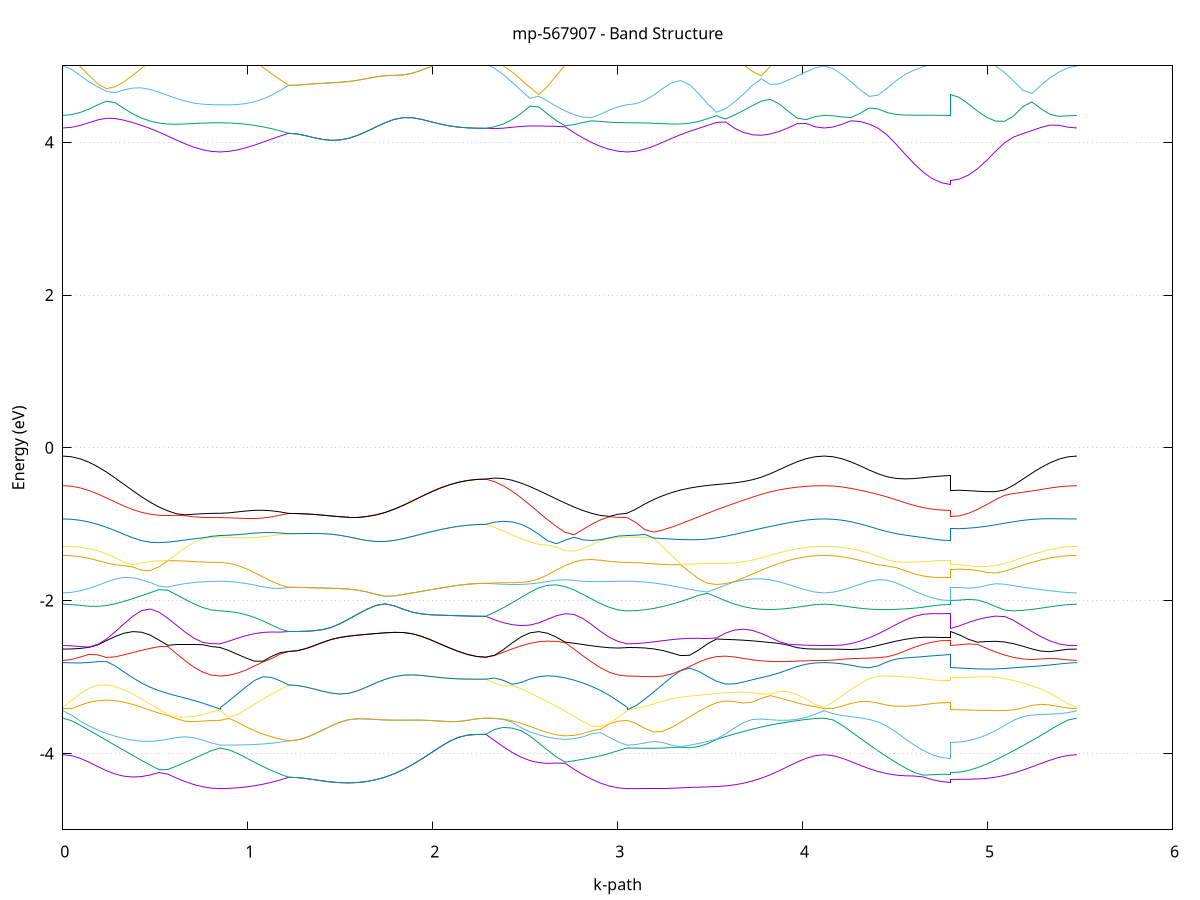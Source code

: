 set title 'mp-567907 - Band Structure'
set xlabel 'k-path'
set ylabel 'Energy (eV)'
set grid y
set yrange [-5:5]
set terminal png size 800,600
set output 'mp-567907_bands_gnuplot.png'
plot '-' using 1:2 with lines notitle, '-' using 1:2 with lines notitle, '-' using 1:2 with lines notitle, '-' using 1:2 with lines notitle, '-' using 1:2 with lines notitle, '-' using 1:2 with lines notitle, '-' using 1:2 with lines notitle, '-' using 1:2 with lines notitle, '-' using 1:2 with lines notitle, '-' using 1:2 with lines notitle, '-' using 1:2 with lines notitle, '-' using 1:2 with lines notitle, '-' using 1:2 with lines notitle, '-' using 1:2 with lines notitle, '-' using 1:2 with lines notitle, '-' using 1:2 with lines notitle, '-' using 1:2 with lines notitle, '-' using 1:2 with lines notitle, '-' using 1:2 with lines notitle, '-' using 1:2 with lines notitle, '-' using 1:2 with lines notitle, '-' using 1:2 with lines notitle, '-' using 1:2 with lines notitle, '-' using 1:2 with lines notitle, '-' using 1:2 with lines notitle, '-' using 1:2 with lines notitle, '-' using 1:2 with lines notitle, '-' using 1:2 with lines notitle, '-' using 1:2 with lines notitle, '-' using 1:2 with lines notitle, '-' using 1:2 with lines notitle, '-' using 1:2 with lines notitle, '-' using 1:2 with lines notitle, '-' using 1:2 with lines notitle, '-' using 1:2 with lines notitle, '-' using 1:2 with lines notitle, '-' using 1:2 with lines notitle, '-' using 1:2 with lines notitle, '-' using 1:2 with lines notitle, '-' using 1:2 with lines notitle, '-' using 1:2 with lines notitle, '-' using 1:2 with lines notitle, '-' using 1:2 with lines notitle, '-' using 1:2 with lines notitle, '-' using 1:2 with lines notitle, '-' using 1:2 with lines notitle, '-' using 1:2 with lines notitle, '-' using 1:2 with lines notitle, '-' using 1:2 with lines notitle, '-' using 1:2 with lines notitle, '-' using 1:2 with lines notitle, '-' using 1:2 with lines notitle, '-' using 1:2 with lines notitle, '-' using 1:2 with lines notitle, '-' using 1:2 with lines notitle, '-' using 1:2 with lines notitle, '-' using 1:2 with lines notitle, '-' using 1:2 with lines notitle, '-' using 1:2 with lines notitle, '-' using 1:2 with lines notitle, '-' using 1:2 with lines notitle, '-' using 1:2 with lines notitle, '-' using 1:2 with lines notitle, '-' using 1:2 with lines notitle, '-' using 1:2 with lines notitle, '-' using 1:2 with lines notitle, '-' using 1:2 with lines notitle, '-' using 1:2 with lines notitle, '-' using 1:2 with lines notitle, '-' using 1:2 with lines notitle, '-' using 1:2 with lines notitle, '-' using 1:2 with lines notitle, '-' using 1:2 with lines notitle, '-' using 1:2 with lines notitle, '-' using 1:2 with lines notitle, '-' using 1:2 with lines notitle, '-' using 1:2 with lines notitle, '-' using 1:2 with lines notitle, '-' using 1:2 with lines notitle, '-' using 1:2 with lines notitle, '-' using 1:2 with lines notitle, '-' using 1:2 with lines notitle, '-' using 1:2 with lines notitle, '-' using 1:2 with lines notitle, '-' using 1:2 with lines notitle, '-' using 1:2 with lines notitle, '-' using 1:2 with lines notitle, '-' using 1:2 with lines notitle, '-' using 1:2 with lines notitle, '-' using 1:2 with lines notitle, '-' using 1:2 with lines notitle, '-' using 1:2 with lines notitle, '-' using 1:2 with lines notitle, '-' using 1:2 with lines notitle, '-' using 1:2 with lines notitle, '-' using 1:2 with lines notitle
0.000000 -20.538545
0.047323 -20.534145
0.094646 -20.520945
0.141969 -20.498845
0.189292 -20.468245
0.236614 -20.429045
0.283937 -20.381545
0.331260 -20.325945
0.378583 -20.262545
0.425906 -20.191845
0.473229 -20.114345
0.520552 -20.030945
0.567875 -19.942445
0.615198 -19.850745
0.662521 -19.784445
0.709843 -19.774645
0.757166 -19.766745
0.804489 -19.761645
0.851812 -19.759845
0.851812 -19.759845
0.851812 -19.759945
0.851812 -19.759945
0.897983 -19.758645
0.944154 -19.754345
0.990325 -19.746945
1.036496 -19.736545
1.082667 -19.723045
1.128838 -19.706745
1.175009 -19.687745
1.221180 -19.666245
1.221180 -19.666245
1.267359 -19.669245
1.313537 -19.678345
1.359715 -19.693245
1.405893 -19.713845
1.452072 -19.739745
1.498250 -19.770345
1.544428 -19.805045
1.544428 -19.805045
1.593931 -19.845845
1.643434 -19.889245
1.692937 -19.934245
1.742440 -19.979545
1.791942 -20.024245
1.841445 -20.067445
1.890948 -20.108045
1.940451 -20.145545
1.989953 -20.179245
2.039456 -20.208645
2.088959 -20.233245
2.138462 -20.252645
2.187965 -20.266745
2.237467 -20.275245
2.286970 -20.278145
2.286970 -20.278145
2.334704 -20.276245
2.382439 -20.266545
2.430173 -20.249345
2.477907 -20.225045
2.525641 -20.194045
2.573376 -20.157045
2.621110 -20.114745
2.668844 -20.068145
2.716579 -20.018445
2.764313 -19.967345
2.812047 -19.916645
2.859781 -19.868845
2.907516 -19.826445
2.955250 -19.792545
3.002984 -19.769645
3.050718 -19.759945
3.050718 -19.759845
3.098843 -19.765045
3.146967 -19.780545
3.195092 -19.805245
3.243216 -19.838345
3.243216 -19.838345
3.291732 -19.878645
3.340249 -19.924745
3.388765 -19.975045
3.437281 -20.028245
3.485797 -20.083245
3.534314 -20.138645
3.582830 -20.193445
3.631346 -20.246645
3.679862 -20.297245
3.728378 -20.344545
3.776895 -20.387845
3.825411 -20.426445
3.873927 -20.459945
3.922443 -20.487845
3.970960 -20.509845
4.019476 -20.525745
4.067992 -20.535345
4.116508 -20.538545
4.116508 -20.538545
4.165236 -20.534745
4.213963 -20.523445
4.262690 -20.504645
4.311418 -20.478745
4.360145 -20.446245
4.408872 -20.407445
4.457600 -20.363245
4.506327 -20.314545
4.555054 -20.262445
4.603782 -20.208445
4.652509 -20.154545
4.701236 -20.103645
4.749964 -20.061645
4.798691 -20.042845
4.798691 -20.152345
4.847575 -20.158945
4.896459 -20.177945
4.945343 -20.207245
4.994227 -20.244245
5.043111 -20.285945
5.091995 -20.329445
5.140879 -20.372445
5.189763 -20.412845
5.238647 -20.449245
5.287531 -20.480345
5.336415 -20.505445
5.385299 -20.523745
5.434183 -20.534845
5.483067 -20.538545
e
0.000000 -19.829645
0.047323 -19.830345
0.094646 -19.832345
0.141969 -19.835045
0.189292 -19.837845
0.236614 -19.840245
0.283937 -19.841345
0.331260 -19.840745
0.378583 -19.838145
0.425906 -19.833145
0.473229 -19.826045
0.520552 -19.817045
0.567875 -19.806545
0.615198 -19.795445
0.662521 -19.758145
0.709843 -19.668845
0.757166 -19.589945
0.804489 -19.532745
0.851812 -19.511345
0.851812 -19.511345
0.851812 -19.511345
0.851812 -19.511345
0.897983 -19.515545
0.944154 -19.527445
0.990325 -19.545545
1.036496 -19.567845
1.082667 -19.592545
1.128838 -19.617945
1.175009 -19.642745
1.221180 -19.666245
1.221180 -19.666245
1.267359 -19.669245
1.313537 -19.678345
1.359715 -19.693245
1.405893 -19.713845
1.452072 -19.739745
1.498250 -19.770345
1.544428 -19.805045
1.544428 -19.805045
1.593931 -19.845845
1.643434 -19.889245
1.692937 -19.934245
1.742440 -19.979545
1.791942 -20.024245
1.841445 -20.067445
1.890948 -20.108045
1.940451 -20.145545
1.989953 -20.179245
2.039456 -20.208645
2.088959 -20.233245
2.138462 -20.252645
2.187965 -20.266745
2.237467 -20.275245
2.286970 -20.278145
2.286970 -20.278145
2.334704 -20.272145
2.382439 -20.258145
2.430173 -20.235945
2.477907 -20.205845
2.525641 -20.167745
2.573376 -20.121845
2.621110 -20.068645
2.668844 -20.008345
2.716579 -19.941745
2.764313 -19.869845
2.812047 -19.794045
2.859781 -19.716845
2.907516 -19.642045
2.955250 -19.576245
3.002984 -19.528945
3.050718 -19.511345
3.050718 -19.511345
3.098843 -19.513145
3.146967 -19.518745
3.195092 -19.527645
3.243216 -19.539845
3.243216 -19.539845
3.291732 -19.554945
3.340249 -19.572445
3.388765 -19.591945
3.437281 -19.612845
3.485797 -19.634745
3.534314 -19.657245
3.582830 -19.679745
3.631346 -19.701945
3.679862 -19.723345
3.728378 -19.743545
3.776895 -19.762345
3.825411 -19.779345
3.873927 -19.794145
3.922443 -19.806645
3.970960 -19.816645
4.019476 -19.823845
4.067992 -19.828245
4.116508 -19.829645
4.116508 -19.829645
4.165236 -19.829045
4.213963 -19.827345
4.262690 -19.824745
4.311418 -19.821745
4.360145 -19.818845
4.408872 -19.817045
4.457600 -19.817245
4.506327 -19.820645
4.555054 -19.828345
4.603782 -19.841445
4.652509 -19.860345
4.701236 -19.884445
4.749964 -19.909645
4.798691 -19.922645
4.798691 -19.731945
4.847575 -19.733945
4.896459 -19.739645
4.945343 -19.748145
4.994227 -19.758445
5.043111 -19.769645
5.091995 -19.780845
5.140879 -19.791545
5.189763 -19.801345
5.238647 -19.809945
5.287531 -19.817045
5.336415 -19.822545
5.385299 -19.826545
5.434183 -19.828945
5.483067 -19.829645
e
0.000000 -18.702945
0.047323 -18.696445
0.094646 -18.677345
0.141969 -18.646345
0.189292 -18.604445
0.236614 -18.553145
0.283937 -18.493745
0.331260 -18.427945
0.378583 -18.357545
0.425906 -18.284145
0.473229 -18.209745
0.520552 -18.136145
0.567875 -18.097545
0.615198 -18.241045
0.662521 -18.376545
0.709843 -18.499545
0.757166 -18.602645
0.804489 -18.674445
0.851812 -18.700745
0.851812 -18.700745
0.851812 -18.700545
0.851812 -18.700545
0.897983 -18.691145
0.944154 -18.666045
0.990325 -18.627245
1.036496 -18.577145
1.082667 -18.518045
1.128838 -18.452245
1.175009 -18.381945
1.221180 -18.309145
1.221180 -18.309145
1.267359 -18.310645
1.313537 -18.314545
1.359715 -18.319145
1.405893 -18.322445
1.452072 -18.322445
1.498250 -18.317845
1.544428 -18.307645
1.544428 -18.307645
1.593931 -18.290045
1.643434 -18.265645
1.692937 -18.234945
1.742440 -18.198645
1.791942 -18.157845
1.841445 -18.113745
1.890948 -18.067745
1.940451 -18.021245
1.989953 -17.975845
2.039456 -17.933345
2.088959 -17.895345
2.138462 -17.863545
2.187965 -17.839545
2.237467 -17.824645
2.286970 -17.819545
2.286970 -17.819545
2.334704 -17.825445
2.382439 -17.832545
2.430173 -17.840145
2.477907 -17.847945
2.525641 -17.855645
2.573376 -17.883245
2.621110 -17.934445
2.668844 -18.005045
2.716579 -18.094045
2.764313 -18.197345
2.812047 -18.308345
2.859781 -18.420345
2.907516 -18.525445
2.955250 -18.614945
3.002984 -18.677345
3.050718 -18.700545
3.050718 -18.700745
3.098843 -18.694745
3.146967 -18.677445
3.195092 -18.650045
3.243216 -18.614745
3.243216 -18.614745
3.291732 -18.575045
3.340249 -18.538045
3.388765 -18.513845
3.437281 -18.510545
3.485797 -18.524945
3.534314 -18.548145
3.582830 -18.573345
3.631346 -18.597545
3.679862 -18.619445
3.728378 -18.638445
3.776895 -18.654645
3.825411 -18.668245
3.873927 -18.679245
3.922443 -18.688045
3.970960 -18.694645
4.019476 -18.699245
4.067992 -18.701945
4.116508 -18.702945
4.116508 -18.702945
4.165236 -18.699645
4.213963 -18.690145
4.262690 -18.674845
4.311418 -18.654345
4.360145 -18.629745
4.408872 -18.602645
4.457600 -18.574645
4.506327 -18.547745
4.555054 -18.524245
4.603782 -18.505645
4.652509 -18.492845
4.701236 -18.485345
4.749964 -18.481845
4.798691 -18.480945
4.798691 -18.730945
4.847575 -18.724045
4.896459 -18.705145
4.945343 -18.678745
4.994227 -18.651245
5.043111 -18.629145
5.091995 -18.616945
5.140879 -18.616145
5.189763 -18.625045
5.238647 -18.640445
5.287531 -18.658645
5.336415 -18.676145
5.385299 -18.690445
5.434183 -18.699645
5.483067 -18.702945
e
0.000000 -16.579545
0.047323 -16.607345
0.094646 -16.682145
0.141969 -16.787645
0.189292 -16.911945
0.236614 -17.047845
0.283937 -17.191345
0.331260 -17.339745
0.378583 -17.491145
0.425906 -17.644145
0.473229 -17.797245
0.520552 -17.948945
0.567875 -18.065645
0.615198 -18.000345
0.662521 -17.942845
0.709843 -17.896045
0.757166 -17.863845
0.804489 -17.852645
0.851812 -17.853645
0.851812 -17.853645
0.851812 -17.855345
0.851812 -17.855345
0.897983 -17.882445
0.944154 -17.923345
0.990325 -17.973045
1.036496 -18.030545
1.082667 -18.094545
1.128838 -18.163545
1.175009 -18.235745
1.221180 -18.309145
1.221180 -18.309145
1.267359 -18.310645
1.313537 -18.314545
1.359715 -18.319145
1.405893 -18.322445
1.452072 -18.322445
1.498250 -18.317845
1.544428 -18.307645
1.544428 -18.307645
1.593931 -18.290045
1.643434 -18.265645
1.692937 -18.234945
1.742440 -18.198645
1.791942 -18.157845
1.841445 -18.113745
1.890948 -18.067745
1.940451 -18.021245
1.989953 -17.975845
2.039456 -17.933345
2.088959 -17.895345
2.138462 -17.863545
2.187965 -17.839545
2.237467 -17.824645
2.286970 -17.819545
2.286970 -17.819545
2.334704 -17.815545
2.382439 -17.814645
2.430173 -17.818345
2.477907 -17.828945
2.525641 -17.849345
2.573376 -17.862945
2.621110 -17.869745
2.668844 -17.875845
2.716579 -17.881245
2.764313 -17.885645
2.812047 -17.888645
2.859781 -17.889745
2.907516 -17.888145
2.955250 -17.882445
3.002984 -17.870845
3.050718 -17.855345
3.050718 -17.853645
3.098843 -17.848445
3.146967 -17.897245
3.195092 -17.972545
3.243216 -18.045745
3.243216 -18.045745
3.291732 -18.108745
3.340249 -18.152545
3.388765 -18.166845
3.437281 -18.143945
3.485797 -18.087645
3.534314 -18.008045
3.582830 -17.912645
3.631346 -17.805645
3.679862 -17.689345
3.728378 -17.565145
3.776895 -17.434245
3.825411 -17.297645
3.873927 -17.156545
3.922443 -17.012845
3.970960 -16.870045
4.019476 -16.735145
4.067992 -16.625745
4.116508 -16.579545
4.116508 -16.579545
4.165236 -16.619545
4.213963 -16.718145
4.262690 -16.844045
4.311418 -16.979045
4.360145 -17.113445
4.408872 -17.241245
4.457600 -17.358245
4.506327 -17.460845
4.555054 -17.546045
4.603782 -17.612245
4.652509 -17.659045
4.701236 -17.688445
4.749964 -17.703845
4.798691 -17.708545
4.798691 -17.421945
4.847575 -17.430445
4.896459 -17.447145
4.945343 -17.460745
4.994227 -17.462545
5.043111 -17.445045
5.091995 -17.403445
5.140879 -17.336445
5.189763 -17.246045
5.238647 -17.136645
5.287531 -17.013445
5.336415 -16.882645
5.385299 -16.752145
5.434183 -16.636645
5.483067 -16.579545
e
0.000000 -16.413445
0.047323 -16.432045
0.094646 -16.478545
0.141969 -16.539845
0.189292 -16.609245
0.236614 -16.697645
0.283937 -16.827845
0.331260 -16.957645
0.378583 -17.085045
0.425906 -17.207945
0.473229 -17.324645
0.520552 -17.433345
0.567875 -17.532245
0.615198 -17.619545
0.662521 -17.693545
0.709843 -17.752045
0.757166 -17.791845
0.804489 -17.807145
0.851812 -17.807545
0.851812 -17.807545
0.851812 -17.805545
0.851812 -17.805545
0.897983 -17.782745
0.944154 -17.754645
0.990325 -17.725045
1.036496 -17.693345
1.082667 -17.659045
1.128838 -17.621745
1.175009 -17.582045
1.221180 -17.540445
1.221180 -17.540445
1.267359 -17.531645
1.313537 -17.505845
1.359715 -17.464945
1.405893 -17.411445
1.452072 -17.347745
1.498250 -17.276245
1.544428 -17.198945
1.544428 -17.198945
1.593931 -17.111645
1.643434 -17.021645
1.692937 -16.930545
1.742440 -16.840145
1.791942 -16.751845
1.841445 -16.667245
1.890948 -16.587645
1.940451 -16.514145
1.989953 -16.447445
2.039456 -16.387645
2.088959 -16.334445
2.138462 -16.287045
2.187965 -16.244745
2.237467 -16.208345
2.286970 -16.188845
2.286970 -16.188845
2.334704 -16.293945
2.382439 -16.418445
2.430173 -16.551345
2.477907 -16.686345
2.525641 -16.817345
2.573376 -16.938045
2.621110 -17.042445
2.668844 -17.126345
2.716579 -17.198645
2.764313 -17.324645
2.812047 -17.441845
2.859781 -17.547345
2.907516 -17.638645
2.955250 -17.713545
3.002984 -17.770645
3.050718 -17.805545
3.050718 -17.807545
3.098843 -17.834045
3.146967 -17.832945
3.195092 -17.807245
3.243216 -17.771745
3.243216 -17.771745
3.291732 -17.726645
3.340249 -17.672545
3.388765 -17.610145
3.437281 -17.540045
3.485797 -17.463045
3.534314 -17.380045
3.582830 -17.291645
3.631346 -17.199045
3.679862 -17.103245
3.728378 -17.005445
3.776895 -16.907145
3.825411 -16.810045
3.873927 -16.716045
3.922443 -16.627545
3.970960 -16.547445
4.019476 -16.479945
4.067992 -16.431745
4.116508 -16.413445
4.116508 -16.413445
4.165236 -16.433645
4.213963 -16.490045
4.262690 -16.567945
4.311418 -16.656545
4.360145 -16.750045
4.408872 -16.844945
4.457600 -16.938245
4.506327 -17.027345
4.555054 -17.109645
4.603782 -17.182645
4.652509 -17.243745
4.701236 -17.290345
4.749964 -17.319745
4.798691 -17.329745
4.798691 -17.342445
4.847575 -17.329645
4.896459 -17.297345
4.945343 -17.250745
4.994227 -17.191145
5.043111 -17.119245
5.091995 -17.036545
5.140879 -16.944845
5.189763 -16.846345
5.238647 -16.743845
5.287531 -16.640545
5.336415 -16.541645
5.385299 -16.457145
5.434183 -16.412245
5.483067 -16.413445
e
0.000000 -16.183945
0.047323 -16.232945
0.094646 -16.331045
0.141969 -16.445945
0.189292 -16.569445
0.236614 -16.682645
0.283937 -16.757445
0.331260 -16.831845
0.378583 -16.903945
0.425906 -16.972545
0.473229 -17.036545
0.520552 -17.094945
0.567875 -17.146845
0.615198 -17.191845
0.662521 -17.229245
0.709843 -17.258745
0.757166 -17.279945
0.804489 -17.292845
0.851812 -17.297145
0.851812 -17.297145
0.851812 -17.297445
0.851812 -17.297445
0.897983 -17.304845
0.944154 -17.321645
0.990325 -17.346645
1.036496 -17.378545
1.082667 -17.415445
1.128838 -17.455745
1.175009 -17.497945
1.221180 -17.540445
1.221180 -17.540445
1.267359 -17.531645
1.313537 -17.505845
1.359715 -17.464945
1.405893 -17.411445
1.452072 -17.347745
1.498250 -17.276245
1.544428 -17.198945
1.544428 -17.198945
1.593931 -17.111645
1.643434 -17.021645
1.692937 -16.930545
1.742440 -16.840145
1.791942 -16.751845
1.841445 -16.667245
1.890948 -16.587645
1.940451 -16.514145
1.989953 -16.447445
2.039456 -16.387645
2.088959 -16.334445
2.138462 -16.287045
2.187965 -16.244745
2.237467 -16.208345
2.286970 -16.188845
2.286970 -16.188845
2.334704 -16.224745
2.382439 -16.317145
2.430173 -16.423045
2.477907 -16.540045
2.525641 -16.665745
2.573376 -16.797345
2.621110 -16.932045
2.668844 -17.066745
2.716579 -17.188845
2.764313 -17.232445
2.812047 -17.261245
2.859781 -17.279345
2.907516 -17.290045
2.955250 -17.295845
3.002984 -17.297945
3.050718 -17.297445
3.050718 -17.297145
3.098843 -17.260845
3.146967 -17.168745
3.195092 -17.044845
3.243216 -16.902645
3.243216 -16.902645
3.291732 -16.747745
3.340249 -16.585145
3.388765 -16.418345
3.437281 -16.252245
3.485797 -16.097145
3.534314 -16.003645
3.582830 -16.007245
3.631346 -16.013145
3.679862 -16.022145
3.728378 -16.034245
3.776895 -16.059045
3.825411 -16.087845
3.873927 -16.112845
3.922443 -16.133545
3.970960 -16.149245
4.019476 -16.159445
4.067992 -16.175045
4.116508 -16.183945
4.116508 -16.183945
4.165236 -16.196845
4.213963 -16.212645
4.262690 -16.227345
4.311418 -16.246045
4.360145 -16.270245
4.408872 -16.299945
4.457600 -16.334245
4.506327 -16.371645
4.555054 -16.410245
4.603782 -16.447445
4.652509 -16.480545
4.701236 -16.506745
4.749964 -16.523645
4.798691 -16.529445
4.798691 -16.560145
4.847575 -16.549845
4.896459 -16.521245
4.945343 -16.479945
4.994227 -16.432345
5.043111 -16.384145
5.091995 -16.339445
5.140879 -16.300745
5.189763 -16.268745
5.238647 -16.243545
5.287531 -16.224745
5.336415 -16.211845
5.385299 -16.204545
5.434183 -16.196545
5.483067 -16.183945
e
0.000000 -16.161445
0.047323 -16.147145
0.094646 -16.114345
0.141969 -16.076445
0.189292 -16.039645
0.236614 -16.005945
0.283937 -15.976145
0.331260 -15.950045
0.378583 -15.927545
0.425906 -15.908245
0.473229 -15.891745
0.520552 -15.877645
0.567875 -15.866545
0.615198 -15.897245
0.662521 -15.926445
0.709843 -15.951945
0.757166 -15.971945
0.804489 -15.984745
0.851812 -15.989045
0.851812 -15.989045
0.851812 -15.988945
0.851812 -15.988945
0.897983 -15.981845
0.944154 -15.964145
0.990325 -15.937445
1.036496 -15.904245
1.082667 -15.867345
1.128838 -15.829845
1.175009 -15.795845
1.221180 -15.769745
1.221180 -15.769745
1.267359 -15.773445
1.313537 -15.783745
1.359715 -15.798445
1.405893 -15.815345
1.452072 -15.832745
1.498250 -15.849645
1.544428 -15.865345
1.544428 -15.865345
1.593931 -15.880345
1.643434 -15.893445
1.692937 -15.904545
1.742440 -15.914145
1.791942 -15.922745
1.841445 -15.931445
1.890948 -15.941545
1.940451 -15.954445
1.989953 -15.971445
2.039456 -15.993245
2.088959 -16.019545
2.138462 -16.049345
2.187965 -16.081345
2.237467 -16.112545
2.286970 -16.130645
2.286970 -16.130645
2.334704 -16.080245
2.382439 -16.015945
2.430173 -15.972245
2.477907 -15.938045
2.525641 -15.911945
2.573376 -15.897645
2.621110 -15.902145
2.668844 -15.912245
2.716579 -15.925445
2.764313 -15.939645
2.812047 -15.953445
2.859781 -15.965845
2.907516 -15.976045
2.955250 -15.983545
3.002984 -15.987845
3.050718 -15.988945
3.050718 -15.989045
3.098843 -15.989345
3.146967 -15.990245
3.195092 -15.991645
3.243216 -15.993245
3.243216 -15.993245
3.291732 -15.994945
3.340249 -15.996645
3.388765 -15.998145
3.437281 -15.999745
3.485797 -16.001445
3.534314 -15.982945
3.582830 -15.948645
3.631346 -15.964445
3.679862 -15.994545
3.728378 -16.027445
3.776895 -16.049245
3.825411 -16.066545
3.873927 -16.085845
3.922443 -16.107245
3.970960 -16.130445
4.019476 -16.154345
4.067992 -16.162745
4.116508 -16.161445
4.116508 -16.161445
4.165236 -16.156545
4.213963 -16.143045
4.262690 -16.127245
4.311418 -16.114545
4.360145 -16.106245
4.408872 -16.101145
4.457600 -16.098045
4.506327 -16.095945
4.555054 -16.094445
4.603782 -16.093345
4.652509 -16.092445
4.701236 -16.091745
4.749964 -16.091345
4.798691 -16.091145
4.798691 -15.941345
4.847575 -15.941945
4.896459 -15.943345
4.945343 -15.945045
4.994227 -15.946445
5.043111 -15.946945
5.091995 -15.946945
5.140879 -15.948445
5.189763 -15.964045
5.238647 -15.992745
5.287531 -16.030345
5.336415 -16.075645
5.385299 -16.122345
5.434183 -16.153645
5.483067 -16.161445
e
0.000000 -16.010845
0.047323 -15.974045
0.094646 -15.912145
0.141969 -15.856145
0.189292 -15.812545
0.236614 -15.782845
0.283937 -15.766745
0.331260 -15.763145
0.378583 -15.770345
0.425906 -15.786345
0.473229 -15.809045
0.520552 -15.836545
0.567875 -15.865645
0.615198 -15.855745
0.662521 -15.847745
0.709843 -15.841445
0.757166 -15.836945
0.804489 -15.834245
0.851812 -15.833345
0.851812 -15.833345
0.851812 -15.833145
0.851812 -15.833145
0.897983 -15.828545
0.944154 -15.817945
0.990325 -15.802845
1.036496 -15.785245
1.082667 -15.768445
1.128838 -15.756945
1.175009 -15.756245
1.221180 -15.769745
1.221180 -15.769745
1.267359 -15.773445
1.313537 -15.783745
1.359715 -15.798445
1.405893 -15.815345
1.452072 -15.832745
1.498250 -15.849645
1.544428 -15.865345
1.544428 -15.865345
1.593931 -15.880345
1.643434 -15.893445
1.692937 -15.904545
1.742440 -15.914145
1.791942 -15.922745
1.841445 -15.931445
1.890948 -15.941545
1.940451 -15.954445
1.989953 -15.971445
2.039456 -15.993245
2.088959 -16.019545
2.138462 -16.049345
2.187965 -16.081345
2.237467 -16.112545
2.286970 -16.130645
2.286970 -16.130645
2.334704 -16.070345
2.382439 -16.006745
2.430173 -15.953245
2.477907 -15.919345
2.525641 -15.902145
2.573376 -15.892245
2.621110 -15.877545
2.668844 -15.866445
2.716579 -15.857945
2.764313 -15.851145
2.812047 -15.845745
2.859781 -15.841245
2.907516 -15.837645
2.955250 -15.835045
3.002984 -15.833445
3.050718 -15.833145
3.050718 -15.833345
3.098843 -15.833645
3.146967 -15.834845
3.195092 -15.837145
3.243216 -15.841045
3.243216 -15.841045
3.291732 -15.846945
3.340249 -15.855145
3.388765 -15.865545
3.437281 -15.877745
3.485797 -15.891245
3.534314 -15.905045
3.582830 -15.917845
3.631346 -15.928545
3.679862 -15.935945
3.728378 -15.939945
3.776895 -15.941145
3.825411 -15.940345
3.873927 -15.938445
3.922443 -15.936045
3.970960 -15.933545
4.019476 -15.931345
4.067992 -15.959245
4.116508 -16.010845
4.116508 -16.010845
4.165236 -15.968345
4.213963 -15.933145
4.262690 -15.916245
4.311418 -15.896445
4.360145 -15.873145
4.408872 -15.847645
4.457600 -15.820845
4.506327 -15.793445
4.555054 -15.765745
4.603782 -15.738045
4.652509 -15.711445
4.701236 -15.687445
4.749964 -15.669545
4.798691 -15.662645
4.798691 -15.906045
4.847575 -15.905645
4.896459 -15.905145
4.945343 -15.905445
4.994227 -15.907745
5.043111 -15.913345
5.091995 -15.922845
5.140879 -15.935545
5.189763 -15.939845
5.238647 -15.938145
5.287531 -15.935645
5.336415 -15.933245
5.385299 -15.931245
5.434183 -15.963845
5.483067 -16.010845
e
0.000000 -15.929345
0.047323 -15.911045
0.094646 -15.863745
0.141969 -15.802245
0.189292 -15.738145
0.236614 -15.677845
0.283937 -15.625045
0.331260 -15.580945
0.378583 -15.545945
0.425906 -15.519345
0.473229 -15.500245
0.520552 -15.487445
0.567875 -15.479545
0.615198 -15.475445
0.662521 -15.473845
0.709843 -15.473845
0.757166 -15.474345
0.804489 -15.474945
0.851812 -15.475245
0.851812 -15.475245
0.851812 -15.475245
0.851812 -15.475245
0.897983 -15.478645
0.944154 -15.486845
0.990325 -15.499345
1.036496 -15.515245
1.082667 -15.532445
1.128838 -15.547445
1.175009 -15.555645
1.221180 -15.553845
1.221180 -15.553845
1.267359 -15.549845
1.313537 -15.538945
1.359715 -15.523645
1.405893 -15.506245
1.452072 -15.489045
1.498250 -15.473445
1.544428 -15.460545
1.544428 -15.460545
1.593931 -15.450745
1.643434 -15.445545
1.692937 -15.444845
1.742440 -15.448345
1.791942 -15.454645
1.841445 -15.462145
1.890948 -15.468745
1.940451 -15.472445
1.989953 -15.471545
2.039456 -15.465545
2.088959 -15.455545
2.138462 -15.443545
2.187965 -15.432345
2.237467 -15.424445
2.286970 -15.421645
2.286970 -15.421645
2.334704 -15.424245
2.382439 -15.426345
2.430173 -15.427445
2.477907 -15.427945
2.525641 -15.428345
2.573376 -15.429345
2.621110 -15.431445
2.668844 -15.434645
2.716579 -15.438845
2.764313 -15.443645
2.812047 -15.449645
2.859781 -15.457445
2.907516 -15.464445
2.955250 -15.470045
3.002984 -15.473845
3.050718 -15.475245
3.050718 -15.475245
3.098843 -15.479745
3.146967 -15.493045
3.195092 -15.514445
3.243216 -15.542845
3.243216 -15.542845
3.291732 -15.577345
3.340249 -15.615645
3.388765 -15.655445
3.437281 -15.692745
3.485797 -15.718145
3.534314 -15.703945
3.582830 -15.614545
3.631346 -15.486545
3.679862 -15.431745
3.728378 -15.429645
3.776895 -15.429945
3.825411 -15.432845
3.873927 -15.438245
3.922443 -15.555445
3.970960 -15.699945
4.019476 -15.841545
4.067992 -15.929945
4.116508 -15.929345
4.116508 -15.929345
4.165236 -15.918145
4.213963 -15.838945
4.262690 -15.723745
4.311418 -15.612045
4.360145 -15.516445
4.408872 -15.454845
4.457600 -15.441645
4.506327 -15.436845
4.555054 -15.434745
4.603782 -15.436045
4.652509 -15.442245
4.701236 -15.454245
4.749964 -15.467245
4.798691 -15.472945
4.798691 -15.583645
4.847575 -15.582345
4.896459 -15.578445
4.945343 -15.572745
4.994227 -15.566545
5.043111 -15.561545
5.091995 -15.559345
5.140879 -15.562545
5.189763 -15.575745
5.238647 -15.608045
5.287531 -15.670945
5.336415 -15.762845
5.385299 -15.867545
5.434183 -15.929745
5.483067 -15.929345
e
0.000000 -15.468245
0.047323 -15.468445
0.094646 -15.469045
0.141969 -15.469845
0.189292 -15.470545
0.236614 -15.470945
0.283937 -15.470945
0.331260 -15.470445
0.378583 -15.469645
0.425906 -15.468645
0.473229 -15.467745
0.520552 -15.466945
0.567875 -15.466145
0.615198 -15.465545
0.662521 -15.465045
0.709843 -15.464545
0.757166 -15.464245
0.804489 -15.464045
0.851812 -15.463945
0.851812 -15.463945
0.851812 -15.464045
0.851812 -15.464045
0.897983 -15.466545
0.944154 -15.473045
0.990325 -15.483045
1.036496 -15.496245
1.082667 -15.511745
1.128838 -15.528145
1.175009 -15.543345
1.221180 -15.553845
1.221180 -15.553845
1.267359 -15.549845
1.313537 -15.538945
1.359715 -15.523645
1.405893 -15.506245
1.452072 -15.489045
1.498250 -15.473445
1.544428 -15.460545
1.544428 -15.460545
1.593931 -15.450745
1.643434 -15.445545
1.692937 -15.444845
1.742440 -15.448345
1.791942 -15.454645
1.841445 -15.462145
1.890948 -15.468745
1.940451 -15.472445
1.989953 -15.471545
2.039456 -15.465545
2.088959 -15.455545
2.138462 -15.443545
2.187965 -15.432345
2.237467 -15.424445
2.286970 -15.421645
2.286970 -15.421645
2.334704 -15.418745
2.382439 -15.416345
2.430173 -15.414745
2.477907 -15.414345
2.525641 -15.415345
2.573376 -15.417845
2.621110 -15.421845
2.668844 -15.427345
2.716579 -15.434045
2.764313 -15.441645
2.812047 -15.448645
2.859781 -15.453445
2.907516 -15.457645
2.955250 -15.460945
3.002984 -15.463145
3.050718 -15.464045
3.050718 -15.463945
3.098843 -15.464345
3.146967 -15.465445
3.195092 -15.466745
3.243216 -15.467745
3.243216 -15.467745
3.291732 -15.467845
3.340249 -15.466645
3.388765 -15.463745
3.437281 -15.459345
3.485797 -15.453745
3.534314 -15.447545
3.582830 -15.441245
3.631346 -15.435845
3.679862 -15.367645
3.728378 -15.288045
3.776895 -15.270745
3.825411 -15.321145
3.873927 -15.423245
3.922443 -15.445445
3.970960 -15.453545
4.019476 -15.461045
4.067992 -15.466345
4.116508 -15.468245
4.116508 -15.468245
4.165236 -15.467145
4.213963 -15.463945
4.262690 -15.459045
4.311418 -15.453045
4.360145 -15.445445
4.408872 -15.426045
4.457600 -15.384545
4.506327 -15.360545
4.555054 -15.356045
4.603782 -15.364445
4.652509 -15.377245
4.701236 -15.387145
4.749964 -15.392045
4.798691 -15.393445
4.798691 -15.331745
4.847575 -15.329945
4.896459 -15.324645
4.945343 -15.316645
4.994227 -15.307645
5.043111 -15.301645
5.091995 -15.304145
5.140879 -15.321145
5.189763 -15.354645
5.238647 -15.396645
5.287531 -15.431445
5.336415 -15.451845
5.385299 -15.462145
5.434183 -15.466845
5.483067 -15.468245
e
0.000000 -12.842645
0.047323 -12.834645
0.094646 -12.810545
0.141969 -12.769645
0.189292 -12.711545
0.236614 -12.636145
0.283937 -12.544045
0.331260 -12.436545
0.378583 -12.315745
0.425906 -12.184245
0.473229 -12.045245
0.520552 -11.902345
0.567875 -11.759545
0.615198 -11.644345
0.662521 -11.637645
0.709843 -11.642645
0.757166 -11.651245
0.804489 -11.658345
0.851812 -11.660945
0.851812 -11.660945
0.851812 -11.661445
0.851812 -11.661445
0.897983 -11.660845
0.944154 -11.655945
0.990325 -11.646545
1.036496 -11.632745
1.082667 -11.614745
1.128838 -11.592645
1.175009 -11.566445
1.221180 -11.536245
1.221180 -11.536245
1.267359 -11.559545
1.313537 -11.621945
1.359715 -11.709345
1.405893 -11.809345
1.452072 -11.914445
1.498250 -12.019745
1.544428 -12.122745
1.544428 -12.122745
1.593931 -12.228845
1.643434 -12.329345
1.692937 -12.424145
1.742440 -12.513345
1.791942 -12.597145
1.841445 -12.676245
1.890948 -12.750645
1.940451 -12.820545
1.989953 -12.885545
2.039456 -12.944545
2.088959 -12.996445
2.138462 -13.039345
2.187965 -13.071645
2.237467 -13.091745
2.286970 -13.098645
2.286970 -13.098645
2.334704 -13.130445
2.382439 -13.124845
2.430173 -13.081845
2.477907 -13.004145
2.525641 -12.896445
2.573376 -12.765145
2.621110 -12.616945
2.668844 -12.459445
2.716579 -12.300145
2.764313 -12.146945
2.812047 -12.007445
2.859781 -11.888045
2.907516 -11.793145
2.955250 -11.724145
3.002984 -11.680545
3.050718 -11.661445
3.050718 -11.660945
3.098843 -11.690845
3.146967 -11.782045
3.195092 -11.926745
3.243216 -12.106445
3.243216 -12.106445
3.291732 -12.307545
3.340249 -12.518645
3.388765 -12.733945
3.437281 -12.949245
3.485797 -13.160945
3.534314 -13.365345
3.582830 -13.557045
3.631346 -13.728145
3.679862 -13.865745
3.728378 -13.950245
3.776895 -13.962045
3.825411 -13.896545
3.873927 -13.769645
3.922443 -13.602245
3.970960 -13.410145
4.019476 -13.203645
4.067992 -12.992845
4.116508 -12.842645
4.116508 -12.842645
4.165236 -12.944845
4.213963 -13.091745
4.262690 -13.225345
4.311418 -13.335145
4.360145 -13.415145
4.408872 -13.460845
4.457600 -13.470845
4.506327 -13.447945
4.555054 -13.399045
4.603782 -13.334145
4.652509 -13.264845
4.701236 -13.203145
4.749964 -13.160345
4.798691 -13.144945
4.798691 -12.786745
4.847575 -12.844245
4.896459 -12.967945
4.945343 -13.108545
4.994227 -13.245045
5.043111 -13.364345
5.091995 -13.454945
5.140879 -13.506645
5.189763 -13.512345
5.238647 -13.470445
5.287531 -13.385345
5.336415 -13.264445
5.385299 -13.117045
5.434183 -12.955545
5.483067 -12.842645
e
0.000000 -12.649845
0.047323 -12.637945
0.094646 -12.602845
0.141969 -12.545745
0.189292 -12.468845
0.236614 -12.374945
0.283937 -12.267745
0.331260 -12.151645
0.378583 -12.032045
0.425906 -11.915845
0.473229 -11.811345
0.520552 -11.727845
0.567875 -11.672045
0.615198 -11.621445
0.662521 -11.493045
0.709843 -11.379745
0.757166 -11.288445
0.804489 -11.226945
0.851812 -11.204745
0.851812 -11.204745
0.851812 -11.205145
0.851812 -11.205145
0.897983 -11.234945
0.944154 -11.282245
0.990325 -11.331345
1.036496 -11.378745
1.082667 -11.423345
1.128838 -11.464645
1.175009 -11.502345
1.221180 -11.536245
1.221180 -11.536245
1.267359 -11.559545
1.313537 -11.621945
1.359715 -11.709345
1.405893 -11.809345
1.452072 -11.914445
1.498250 -12.019745
1.544428 -12.122745
1.544428 -12.122745
1.593931 -12.228845
1.643434 -12.329345
1.692937 -12.424145
1.742440 -12.513345
1.791942 -12.597145
1.841445 -12.676245
1.890948 -12.750645
1.940451 -12.820545
1.989953 -12.885545
2.039456 -12.944545
2.088959 -12.996445
2.138462 -13.039345
2.187965 -13.071645
2.237467 -13.091745
2.286970 -13.098645
2.286970 -13.098645
2.334704 -13.031445
2.382439 -12.933045
2.430173 -12.808245
2.477907 -12.662545
2.525641 -12.501245
2.573376 -12.329245
2.621110 -12.151645
2.668844 -11.973145
2.716579 -11.798545
2.764313 -11.632745
2.812047 -11.480845
2.859781 -11.347945
2.907516 -11.238845
2.955250 -11.199545
3.002984 -11.200645
3.050718 -11.205145
3.050718 -11.204745
3.098843 -11.214645
3.146967 -11.224145
3.195092 -11.209445
3.243216 -11.168845
3.243216 -11.168845
3.291732 -11.107045
3.340249 -11.029345
3.388765 -10.939545
3.437281 -10.944845
3.485797 -11.043445
3.534314 -11.187245
3.582830 -11.352745
3.631346 -11.525045
3.679862 -11.696145
3.728378 -11.860945
3.776895 -12.015645
3.825411 -12.157145
3.873927 -12.282745
3.922443 -12.389645
3.970960 -12.475645
4.019476 -12.538645
4.067992 -12.577145
4.116508 -12.649845
4.116508 -12.649845
4.165236 -12.578945
4.213963 -12.543845
4.262690 -12.487845
4.311418 -12.413545
4.360145 -12.324645
4.408872 -12.225345
4.457600 -12.120345
4.506327 -12.014445
4.555054 -11.912945
4.603782 -11.820645
4.652509 -11.742445
4.701236 -11.682645
4.749964 -11.644645
4.798691 -11.631445
4.798691 -12.390445
4.847575 -12.343045
4.896459 -12.250345
4.945343 -12.163245
4.994227 -12.103645
5.043111 -12.082345
5.091995 -12.101645
5.140879 -12.155445
5.189763 -12.232645
5.238647 -12.320645
5.287531 -12.408045
5.336415 -12.485845
5.385299 -12.546945
5.434183 -12.588545
5.483067 -12.649845
e
0.000000 -12.590045
0.047323 -12.578845
0.094646 -12.545745
0.141969 -12.492245
0.189292 -12.420445
0.236614 -12.332745
0.283937 -12.231545
0.331260 -12.119445
0.378583 -11.998945
0.425906 -11.872745
0.473229 -11.743845
0.520552 -11.615445
0.567875 -11.491445
0.615198 -11.376245
0.662521 -11.274845
0.709843 -11.192545
0.757166 -11.133945
0.804489 -11.100645
0.851812 -11.090445
0.851812 -11.090445
0.851812 -11.089445
0.851812 -11.089445
0.897983 -11.053345
0.944154 -10.996345
0.990325 -10.934445
1.036496 -10.871545
1.082667 -10.809345
1.128838 -10.748745
1.175009 -10.690645
1.221180 -10.635745
1.221180 -10.635745
1.267359 -10.609945
1.313537 -10.539945
1.359715 -10.440845
1.405893 -10.326145
1.452072 -10.207145
1.498250 -10.099545
1.544428 -10.051045
1.544428 -10.051045
1.593931 -10.125145
1.643434 -10.253245
1.692937 -10.389745
1.742440 -10.523845
1.791942 -10.651345
1.841445 -10.770045
1.890948 -10.878245
1.940451 -10.974945
1.989953 -11.059345
2.039456 -11.131045
2.088959 -11.189745
2.138462 -11.235345
2.187965 -11.267845
2.237467 -11.287345
2.286970 -11.293845
2.286970 -11.293845
2.334704 -11.301745
2.382439 -11.304845
2.430173 -11.303445
2.477907 -11.298145
2.525641 -11.289645
2.573376 -11.278645
2.621110 -11.265945
2.668844 -11.252445
2.716579 -11.239045
2.764313 -11.226645
2.812047 -11.215845
2.859781 -11.207445
2.907516 -11.201845
2.955250 -11.157545
3.002984 -11.107245
3.050718 -11.089445
3.050718 -11.090445
3.098843 -11.084045
3.146967 -11.065145
3.195092 -11.035445
3.243216 -10.997545
3.243216 -10.997545
3.291732 -10.956045
3.340249 -10.920645
3.388765 -10.908345
3.437281 -10.840845
3.485797 -10.736045
3.534314 -10.628145
3.582830 -10.521245
3.631346 -10.450145
3.679862 -10.625245
3.728378 -10.853745
3.776895 -11.087545
3.825411 -11.323745
3.873927 -11.561045
3.922443 -11.798445
3.970960 -12.035145
4.019476 -12.269045
4.067992 -12.494845
4.116508 -12.590045
4.116508 -12.590045
4.165236 -12.535045
4.213963 -12.352545
4.262690 -12.158945
4.311418 -11.964945
4.360145 -11.778445
4.408872 -11.609545
4.457600 -11.472245
4.506327 -11.383145
4.555054 -11.350845
4.603782 -11.366145
4.652509 -11.407945
4.701236 -11.455145
4.749964 -11.491345
4.798691 -11.504945
4.798691 -10.761945
4.847575 -10.781245
4.896459 -10.835045
4.945343 -10.914545
4.994227 -11.011445
5.043111 -11.121845
5.091995 -11.246845
5.140879 -11.389745
5.189763 -11.552045
5.238647 -11.731745
5.287531 -11.924345
5.336415 -12.124345
5.385299 -12.325245
5.434183 -12.515045
5.483067 -12.590045
e
0.000000 -9.857845
0.047323 -9.929845
0.094646 -10.037345
0.141969 -10.147645
0.189292 -10.256945
0.236614 -10.363245
0.283937 -10.464645
0.331260 -10.558345
0.378583 -10.640845
0.425906 -10.707145
0.473229 -10.750745
0.520552 -10.764245
0.567875 -10.743045
0.615198 -10.689745
0.662521 -10.614945
0.709843 -10.533145
0.757166 -10.459445
0.804489 -10.407745
0.851812 -10.389045
0.851812 -10.389045
0.851812 -10.389545
0.851812 -10.389545
0.897983 -10.396045
0.944154 -10.410445
0.990325 -10.432345
1.036496 -10.461445
1.082667 -10.496945
1.128838 -10.538245
1.175009 -10.584745
1.221180 -10.635745
1.221180 -10.635745
1.267359 -10.609945
1.313537 -10.539945
1.359715 -10.440845
1.405893 -10.326145
1.452072 -10.207145
1.498250 -10.099545
1.544428 -10.051045
1.544428 -10.051045
1.593931 -10.125145
1.643434 -10.253245
1.692937 -10.389745
1.742440 -10.523845
1.791942 -10.651345
1.841445 -10.770045
1.890948 -10.878245
1.940451 -10.974945
1.989953 -11.059345
2.039456 -11.131045
2.088959 -11.189745
2.138462 -11.235345
2.187965 -11.267845
2.237467 -11.287345
2.286970 -11.293845
2.286970 -11.293845
2.334704 -11.280945
2.382439 -11.262645
2.430173 -11.239045
2.477907 -11.210045
2.525641 -11.175445
2.573376 -11.135045
2.621110 -11.088245
2.668844 -11.033845
2.716579 -10.970445
2.764313 -10.896045
2.812047 -10.809245
2.859781 -10.710545
2.907516 -10.604945
2.955250 -10.503445
3.002984 -10.424445
3.050718 -10.389545
3.050718 -10.389045
3.098843 -10.344145
3.146967 -10.228545
3.195092 -10.074745
3.243216 -9.904945
3.243216 -9.904945
3.291732 -9.909545
3.340249 -10.072945
3.388765 -10.209545
3.437281 -10.293845
3.485797 -10.312845
3.534314 -10.284245
3.582830 -10.232245
3.631346 -10.338245
3.679862 -10.286045
3.728378 -10.188345
3.776895 -10.094545
3.825411 -10.008645
3.873927 -9.932845
3.922443 -9.902645
3.970960 -9.882545
4.019476 -9.868645
4.067992 -9.860445
4.116508 -9.857845
4.116508 -9.857845
4.165236 -9.897045
4.213963 -9.969645
4.262690 -10.051245
4.311418 -10.135345
4.360145 -10.215845
4.408872 -10.283845
4.457600 -10.325845
4.506327 -10.325545
4.555054 -10.273445
4.603782 -10.177045
4.652509 -10.054445
4.701236 -9.922845
4.749964 -9.797245
4.798691 -9.722345
4.798691 -10.071245
4.847575 -10.065645
4.896459 -10.052445
4.945343 -10.039445
4.994227 -10.033345
5.043111 -10.034745
5.091995 -10.035245
5.140879 -10.024445
5.189763 -9.998945
5.238647 -9.963145
5.287531 -9.925145
5.336415 -9.892945
5.385299 -9.871745
5.434183 -9.860945
5.483067 -9.857845
e
0.000000 -9.750045
0.047323 -9.677745
0.094646 -9.569445
0.141969 -9.457045
0.189292 -9.343245
0.236614 -9.228745
0.283937 -9.113745
0.331260 -8.999945
0.378583 -8.932345
0.425906 -8.925245
0.473229 -8.927645
0.520552 -8.940445
0.567875 -8.965245
0.615198 -9.001945
0.662521 -9.048345
0.709843 -9.099345
0.757166 -9.147245
0.804489 -9.182045
0.851812 -9.194845
0.851812 -9.194845
0.851812 -9.194445
0.851812 -9.194445
0.897983 -9.194145
0.944154 -9.195945
0.990325 -9.198845
1.036496 -9.201545
1.082667 -9.202745
1.128838 -9.201045
1.175009 -9.195345
1.221180 -9.184845
1.221180 -9.184845
1.267359 -9.208245
1.313537 -9.273445
1.359715 -9.368845
1.405893 -9.482945
1.452072 -9.604845
1.498250 -9.718745
1.544428 -9.776445
1.544428 -9.776445
1.593931 -9.715545
1.643434 -9.603745
1.692937 -9.486145
1.742440 -9.373245
1.791942 -9.268445
1.841445 -9.173245
1.890948 -9.088245
1.940451 -9.013845
1.989953 -8.949645
2.039456 -8.895645
2.088959 -8.851445
2.138462 -8.816945
2.187965 -8.792045
2.237467 -8.777045
2.286970 -8.772045
2.286970 -8.772045
2.334704 -8.774245
2.382439 -8.764745
2.430173 -8.745045
2.477907 -8.717945
2.525641 -8.736045
2.573376 -8.796645
2.621110 -8.855445
2.668844 -8.909745
2.716579 -8.957145
2.764313 -8.995445
2.812047 -9.023345
2.859781 -9.040345
2.907516 -9.047245
2.955250 -9.083845
3.002984 -9.159745
3.050718 -9.194445
3.050718 -9.194845
3.098843 -9.270345
3.146967 -9.409045
3.195092 -9.568245
3.243216 -9.737345
3.243216 -9.737345
3.291732 -9.731145
3.340249 -9.566645
3.388765 -9.451945
3.437281 -9.531345
3.485797 -9.722245
3.534314 -9.933745
3.582830 -10.150945
3.631346 -10.172045
3.679862 -10.111645
3.728378 -10.055545
3.776895 -10.005945
3.825411 -9.963845
3.873927 -9.929545
3.922443 -9.868745
3.970960 -9.817545
4.019476 -9.780245
4.067992 -9.757645
4.116508 -9.750045
4.116508 -9.750045
4.165236 -9.717045
4.213963 -9.662345
4.262690 -9.608345
4.311418 -9.558145
4.360145 -9.511845
4.408872 -9.469445
4.457600 -9.430945
4.506327 -9.396645
4.555054 -9.367845
4.603782 -9.349845
4.652509 -9.360145
4.701236 -9.419745
4.749964 -9.509145
4.798691 -9.572745
4.798691 -9.634945
4.847575 -9.645945
4.896459 -9.676145
4.945343 -9.717245
4.994227 -9.756845
5.043111 -9.784445
5.091995 -9.797845
5.140879 -9.801645
5.189763 -9.800345
5.238647 -9.796345
5.287531 -9.789645
5.336415 -9.779345
5.385299 -9.766145
5.434183 -9.754545
5.483067 -9.750045
e
0.000000 -8.996545
0.047323 -8.995145
0.094646 -8.990845
0.141969 -8.983645
0.189292 -8.974045
0.236614 -8.962345
0.283937 -8.949345
0.331260 -8.935545
0.378583 -8.878345
0.425906 -8.766845
0.473229 -8.655745
0.520552 -8.627145
0.567875 -8.709445
0.615198 -8.791945
0.662521 -8.869445
0.709843 -8.937045
0.757166 -8.989645
0.804489 -9.023145
0.851812 -9.034645
0.851812 -9.034645
0.851812 -9.035245
0.851812 -9.035245
0.897983 -9.043145
0.944154 -9.058145
0.990325 -9.078545
1.036496 -9.102245
1.082667 -9.126745
1.128838 -9.149745
1.175009 -9.169545
1.221180 -9.184845
1.221180 -9.184845
1.267359 -9.208245
1.313537 -9.273445
1.359715 -9.368845
1.405893 -9.482945
1.452072 -9.604845
1.498250 -9.718745
1.544428 -9.776445
1.544428 -9.776445
1.593931 -9.715545
1.643434 -9.603745
1.692937 -9.486145
1.742440 -9.373245
1.791942 -9.268445
1.841445 -9.173245
1.890948 -9.088245
1.940451 -9.013845
1.989953 -8.949645
2.039456 -8.895645
2.088959 -8.851445
2.138462 -8.816945
2.187965 -8.792045
2.237467 -8.777045
2.286970 -8.772045
2.286970 -8.772045
2.334704 -8.757045
2.382439 -8.728945
2.430173 -8.688045
2.477907 -8.676245
2.525641 -8.688045
2.573376 -8.662945
2.621110 -8.652145
2.668844 -8.661645
2.716579 -8.691445
2.764313 -8.740345
2.812047 -8.808045
2.859781 -8.892745
2.907516 -8.988645
2.955250 -9.046445
3.002984 -9.041345
3.050718 -9.035245
3.050718 -9.034645
3.098843 -8.981845
3.146967 -8.909245
3.195092 -8.854445
3.243216 -8.820045
3.243216 -8.820045
3.291732 -8.848745
3.340249 -9.033445
3.388765 -9.180445
3.437281 -9.146745
3.485797 -9.015945
3.534314 -8.878845
3.582830 -8.870245
3.631346 -8.887745
3.679862 -8.904645
3.728378 -8.920845
3.776895 -8.936345
3.825411 -8.950745
3.873927 -8.963845
3.922443 -8.975245
3.970960 -8.984345
4.019476 -8.991145
4.067992 -8.995145
4.116508 -8.996545
4.116508 -8.996545
4.165236 -8.995145
4.213963 -8.991545
4.262690 -8.987345
4.311418 -8.985045
4.360145 -8.988045
4.408872 -8.999645
4.457600 -9.023045
4.506327 -9.059745
4.555054 -9.109345
4.603782 -9.166645
4.652509 -9.213845
4.701236 -9.228545
4.749964 -9.226345
4.798691 -9.224245
4.798691 -9.127845
4.847575 -9.124345
4.896459 -9.114045
4.945343 -9.098045
4.994227 -9.077945
5.043111 -9.056145
5.091995 -9.034845
5.140879 -9.016445
5.189763 -9.002545
5.238647 -8.993945
5.287531 -8.990345
5.336415 -8.990745
5.385299 -8.993145
5.434183 -8.995545
5.483067 -8.996545
e
0.000000 -8.434545
0.047323 -8.432145
0.094646 -8.425045
0.141969 -8.414645
0.189292 -8.402945
0.236614 -8.393645
0.283937 -8.391845
0.331260 -8.403745
0.378583 -8.434245
0.425906 -8.484145
0.473229 -8.550245
0.520552 -8.548145
0.567875 -8.446245
0.615198 -8.351945
0.662521 -8.267945
0.709843 -8.197145
0.757166 -8.142945
0.804489 -8.108645
0.851812 -8.096945
0.851812 -8.096945
0.851812 -8.096845
0.851812 -8.096845
0.897983 -8.099545
0.944154 -8.107645
0.990325 -8.120445
1.036496 -8.136445
1.082667 -8.157845
1.128838 -8.177245
1.175009 -8.186745
1.221180 -8.187445
1.221180 -8.187445
1.267359 -8.172945
1.313537 -8.135545
1.359715 -8.089245
1.405893 -8.049445
1.452072 -8.028745
1.498250 -8.032045
1.544428 -8.056245
1.544428 -8.056245
1.593931 -8.097545
1.643434 -8.146945
1.692937 -8.198945
1.742440 -8.250045
1.791942 -8.297845
1.841445 -8.340945
1.890948 -8.378445
1.940451 -8.410045
1.989953 -8.435845
2.039456 -8.456145
2.088959 -8.471745
2.138462 -8.483145
2.187965 -8.490845
2.237467 -8.495445
2.286970 -8.496945
2.286970 -8.496945
2.334704 -8.528845
2.382439 -8.570345
2.430173 -8.620245
2.477907 -8.634945
2.525641 -8.570845
2.573376 -8.497245
2.621110 -8.425845
2.668844 -8.389345
2.716579 -8.341845
2.764313 -8.289945
2.812047 -8.238545
2.859781 -8.191445
2.907516 -8.151545
2.955250 -8.121145
3.002984 -8.102345
3.050718 -8.096845
3.050718 -8.096945
3.098843 -8.173145
3.146967 -8.319245
3.195092 -8.486045
3.243216 -8.663445
3.243216 -8.663445
3.291732 -8.803145
3.340249 -8.799745
3.388765 -8.806145
3.437281 -8.818645
3.485797 -8.834745
3.534314 -8.852345
3.582830 -8.748145
3.631346 -8.626245
3.679862 -8.513345
3.728378 -8.486245
3.776895 -8.488945
3.825411 -8.484545
3.873927 -8.475345
3.922443 -8.463845
3.970960 -8.452445
4.019476 -8.443045
4.067992 -8.436745
4.116508 -8.434545
4.116508 -8.434545
4.165236 -8.434945
4.213963 -8.435745
4.262690 -8.437045
4.311418 -8.438445
4.360145 -8.439645
4.408872 -8.440445
4.457600 -8.441745
4.506327 -8.444945
4.555054 -8.451745
4.603782 -8.462645
4.652509 -8.476145
4.701236 -8.489245
4.749964 -8.498645
4.798691 -8.502145
4.798691 -8.479745
4.847575 -8.479245
4.896459 -8.478045
4.945343 -8.476445
4.994227 -8.474845
5.043111 -8.473245
5.091995 -8.470945
5.140879 -8.467545
5.189763 -8.462745
5.238647 -8.456745
5.287531 -8.450245
5.336415 -8.443945
5.385299 -8.438945
5.434183 -8.435745
5.483067 -8.434545
e
0.000000 -7.857745
0.047323 -7.861045
0.094646 -7.870845
0.141969 -7.886545
0.189292 -7.907245
0.236614 -7.930745
0.283937 -7.953145
0.331260 -7.969945
0.378583 -7.977145
0.425906 -7.975145
0.473229 -7.967545
0.520552 -7.958945
0.567875 -7.951945
0.615198 -7.946545
0.662521 -7.940745
0.709843 -7.931445
0.757166 -7.915845
0.804489 -7.892645
0.851812 -7.871045
0.851812 -7.871045
0.851812 -7.877745
0.851812 -7.877745
0.897983 -7.956145
0.944154 -8.026445
0.990325 -8.083345
1.036496 -8.126845
1.082667 -8.153345
1.128838 -8.168945
1.175009 -8.180945
1.221180 -8.187445
1.221180 -8.187445
1.267359 -8.172945
1.313537 -8.135545
1.359715 -8.089245
1.405893 -8.049445
1.452072 -8.028745
1.498250 -8.032045
1.544428 -8.056245
1.544428 -8.056245
1.593931 -8.097545
1.643434 -8.146945
1.692937 -8.198945
1.742440 -8.250045
1.791942 -8.297845
1.841445 -8.340945
1.890948 -8.378445
1.940451 -8.410045
1.989953 -8.435845
2.039456 -8.456145
2.088959 -8.471745
2.138462 -8.483145
2.187965 -8.490845
2.237467 -8.495445
2.286970 -8.496945
2.286970 -8.496945
2.334704 -8.474945
2.382439 -8.462045
2.430173 -8.456345
2.477907 -8.455145
2.525641 -8.454045
2.573376 -8.446645
2.621110 -8.416445
2.668844 -8.330845
2.716579 -8.243645
2.764313 -8.158345
2.812047 -8.079045
2.859781 -8.009545
2.907516 -7.953545
2.955250 -7.913145
3.002984 -7.888645
3.050718 -7.877745
3.050718 -7.871045
3.098843 -7.875545
3.146967 -7.894845
3.195092 -7.935945
3.243216 -7.995045
3.243216 -7.995045
3.291732 -8.063845
3.340249 -8.135245
3.388765 -8.204745
3.437281 -8.269745
3.485797 -8.328345
3.534314 -8.379145
3.582830 -8.420945
3.631346 -8.452945
3.679862 -8.474645
3.728378 -8.408745
3.776895 -8.311445
3.825411 -8.220445
3.873927 -8.135045
3.922443 -8.055145
3.970960 -7.982045
4.019476 -7.919345
4.067992 -7.874545
4.116508 -7.857745
4.116508 -7.857745
4.165236 -7.869445
4.213963 -7.900845
4.262690 -7.944345
4.311418 -7.993245
4.360145 -8.043045
4.408872 -8.090645
4.457600 -8.133545
4.506327 -8.169745
4.555054 -8.197745
4.603782 -8.217245
4.652509 -8.229745
4.701236 -8.237145
4.749964 -8.241045
4.798691 -8.242245
4.798691 -8.175845
4.847575 -8.177145
4.896459 -8.179145
4.945343 -8.177645
4.994227 -8.169345
5.043111 -8.152745
5.091995 -8.128445
5.140879 -8.097845
5.189763 -8.062245
5.238647 -8.022845
5.287531 -7.980745
5.336415 -7.937845
5.385299 -7.898245
5.434183 -7.868845
5.483067 -7.857745
e
0.000000 -7.328045
0.047323 -7.322045
0.094646 -7.322445
0.141969 -7.346645
0.189292 -7.378245
0.236614 -7.415245
0.283937 -7.455245
0.331260 -7.495545
0.378583 -7.533845
0.425906 -7.567845
0.473229 -7.596145
0.520552 -7.618745
0.567875 -7.638245
0.615198 -7.659045
0.662521 -7.686345
0.709843 -7.722545
0.757166 -7.765845
0.804489 -7.810345
0.851812 -7.839745
0.851812 -7.839745
0.851812 -7.833045
0.851812 -7.833045
0.897983 -7.742245
0.944154 -7.640545
0.990325 -7.586145
1.036496 -7.558945
1.082667 -7.524445
1.128838 -7.484945
1.175009 -7.443345
1.221180 -7.403845
1.221180 -7.403845
1.267359 -7.410445
1.313537 -7.426945
1.359715 -7.445345
1.405893 -7.455445
1.452072 -7.448445
1.498250 -7.421345
1.544428 -7.378745
1.544428 -7.378745
1.593931 -7.324845
1.643434 -7.270745
1.692937 -7.222845
1.742440 -7.184745
1.791942 -7.158445
1.841445 -7.143645
1.890948 -7.138245
1.940451 -7.139545
1.989953 -7.144745
2.039456 -7.151845
2.088959 -7.159045
2.138462 -7.165445
2.187965 -7.170345
2.237467 -7.173445
2.286970 -7.174445
2.286970 -7.174445
2.334704 -7.217945
2.382439 -7.268145
2.430173 -7.324245
2.477907 -7.384045
2.525641 -7.445145
2.573376 -7.505345
2.621110 -7.562845
2.668844 -7.616045
2.716579 -7.664245
2.764313 -7.706845
2.812047 -7.743545
2.859781 -7.774445
2.907516 -7.799345
2.955250 -7.817745
3.002984 -7.828945
3.050718 -7.833045
3.050718 -7.839745
3.098843 -7.773545
3.146967 -7.657845
3.195092 -7.594245
3.243216 -7.548245
3.243216 -7.548245
3.291732 -7.488845
3.340249 -7.423945
3.388765 -7.358445
3.437281 -7.294845
3.485797 -7.260045
3.534314 -7.266445
3.582830 -7.274745
3.631346 -7.283245
3.679862 -7.290845
3.728378 -7.297145
3.776895 -7.301845
3.825411 -7.305045
3.873927 -7.307045
3.922443 -7.308045
3.970960 -7.308645
4.019476 -7.309645
4.067992 -7.316145
4.116508 -7.328045
4.116508 -7.328045
4.165236 -7.318445
4.213963 -7.317045
4.262690 -7.325145
4.311418 -7.334645
4.360145 -7.342345
4.408872 -7.345745
4.457600 -7.342645
4.506327 -7.331345
4.555054 -7.311345
4.603782 -7.283045
4.652509 -7.248645
4.701236 -7.212345
4.749964 -7.181045
4.798691 -7.167445
4.798691 -7.135245
4.847575 -7.167945
4.896459 -7.208545
4.945343 -7.242045
4.994227 -7.268145
5.043111 -7.287345
5.091995 -7.300045
5.140879 -7.307245
5.189763 -7.310445
5.238647 -7.311245
5.287531 -7.310845
5.336415 -7.310345
5.385299 -7.310745
5.434183 -7.318545
5.483067 -7.328045
e
0.000000 -7.302245
0.047323 -7.307345
0.094646 -7.305545
0.141969 -7.282945
0.189292 -7.262145
0.236614 -7.252545
0.283937 -7.261945
0.331260 -7.291745
0.378583 -7.337145
0.425906 -7.391045
0.473229 -7.446445
0.520552 -7.497945
0.567875 -7.541645
0.615198 -7.575245
0.662521 -7.598245
0.709843 -7.612045
0.757166 -7.618845
0.804489 -7.621445
0.851812 -7.622045
0.851812 -7.622045
0.851812 -7.621745
0.851812 -7.621745
0.897983 -7.616645
0.944154 -7.605245
0.990325 -7.538445
1.036496 -7.446845
1.082667 -7.382745
1.128838 -7.360145
1.175009 -7.372545
1.221180 -7.403845
1.221180 -7.403845
1.267359 -7.410445
1.313537 -7.426945
1.359715 -7.445345
1.405893 -7.455445
1.452072 -7.448445
1.498250 -7.421345
1.544428 -7.378745
1.544428 -7.378745
1.593931 -7.324845
1.643434 -7.270745
1.692937 -7.222845
1.742440 -7.184745
1.791942 -7.158445
1.841445 -7.143645
1.890948 -7.138245
1.940451 -7.139545
1.989953 -7.144745
2.039456 -7.151845
2.088959 -7.159045
2.138462 -7.165445
2.187965 -7.170345
2.237467 -7.173445
2.286970 -7.174445
2.286970 -7.174445
2.334704 -7.137445
2.382439 -7.106445
2.430173 -7.081745
2.477907 -7.064945
2.525641 -7.059245
2.573376 -7.069245
2.621110 -7.100845
2.668844 -7.158345
2.716579 -7.237745
2.764313 -7.326845
2.812047 -7.412645
2.859781 -7.486545
2.907516 -7.544445
2.955250 -7.585545
3.002984 -7.610945
3.050718 -7.621745
3.050718 -7.622045
3.098843 -7.623845
3.146967 -7.619345
3.195092 -7.542545
3.243216 -7.439745
3.243216 -7.439745
3.291732 -7.355945
3.340249 -7.298845
3.388765 -7.269045
3.437281 -7.259045
3.485797 -7.233945
3.534314 -7.175445
3.582830 -7.118545
3.631346 -7.062145
3.679862 -7.005045
3.728378 -6.946645
3.776895 -6.886245
3.825411 -6.895645
3.873927 -6.995745
3.922443 -7.090745
3.970960 -7.177345
4.019476 -7.249945
4.067992 -7.294945
4.116508 -7.302245
4.116508 -7.302245
4.165236 -7.299645
4.213963 -7.268045
4.262690 -7.213145
4.311418 -7.149845
4.360145 -7.087645
4.408872 -7.037145
4.457600 -7.009345
4.506327 -7.003945
4.555054 -7.008045
4.603782 -7.012545
4.652509 -7.015845
4.701236 -7.021445
4.749964 -7.030945
4.798691 -7.036845
4.798691 -7.082345
4.847575 -7.040145
4.896459 -6.975245
4.945343 -6.913145
4.994227 -6.872345
5.043111 -6.899445
5.091995 -6.949945
5.140879 -7.001145
5.189763 -7.053045
5.238647 -7.107445
5.287531 -7.164245
5.336415 -7.220545
5.385299 -7.269945
5.434183 -7.298345
5.483067 -7.302245
e
0.000000 -6.470745
0.047323 -6.500045
0.094646 -6.541045
0.141969 -6.579345
0.189292 -6.607945
0.236614 -6.620045
0.283937 -6.613045
0.331260 -6.595645
0.378583 -6.588745
0.425906 -6.608845
0.473229 -6.661445
0.520552 -6.732845
0.567875 -6.807945
0.615198 -6.879645
0.662521 -6.940645
0.709843 -6.986345
0.757166 -7.015845
0.804489 -7.031645
0.851812 -7.038145
0.851812 -7.038145
0.851812 -7.038045
0.851812 -7.038045
0.897983 -7.040045
0.944154 -7.048745
0.990325 -7.059145
1.036496 -7.063645
1.082667 -7.048645
1.128838 -7.004445
1.175009 -6.943345
1.221180 -6.888545
1.221180 -6.888545
1.267359 -6.880545
1.313537 -6.858645
1.359715 -6.828445
1.405893 -6.795645
1.452072 -6.765045
1.498250 -6.739645
1.544428 -6.721145
1.544428 -6.721145
1.593931 -6.708745
1.643434 -6.701945
1.692937 -6.697445
1.742440 -6.691945
1.791942 -6.683345
1.841445 -6.671145
1.890948 -6.656845
1.940451 -6.642645
1.989953 -6.630445
2.039456 -6.621645
2.088959 -6.616345
2.138462 -6.614145
2.187965 -6.613745
2.237467 -6.614145
2.286970 -6.614345
2.286970 -6.614345
2.334704 -6.646045
2.382439 -6.662245
2.430173 -6.663645
2.477907 -6.653845
2.525641 -6.639145
2.573376 -6.644945
2.621110 -6.733745
2.668844 -6.808545
2.716579 -6.866145
2.764313 -6.910945
2.812047 -6.947945
2.859781 -6.979145
2.907516 -7.004745
2.955250 -7.023745
3.002984 -7.035145
3.050718 -7.038045
3.050718 -7.038145
3.098843 -7.038445
3.146967 -7.038945
3.195092 -7.038045
3.243216 -7.032645
3.243216 -7.032645
3.291732 -7.016945
3.340249 -6.984645
3.388765 -6.934645
3.437281 -6.873445
3.485797 -6.809245
3.534314 -6.746945
3.582830 -6.689645
3.631346 -6.639145
3.679862 -6.606845
3.728378 -6.689145
3.776895 -6.792645
3.825411 -6.824145
3.873927 -6.760645
3.922443 -6.696645
3.970960 -6.633245
4.019476 -6.571545
4.067992 -6.512545
4.116508 -6.470745
4.116508 -6.470745
4.165236 -6.509645
4.213963 -6.565645
4.262690 -6.623145
4.311418 -6.677745
4.360145 -6.723245
4.408872 -6.750345
4.457600 -6.749145
4.506327 -6.722945
4.555054 -6.691145
4.603782 -6.674145
4.652509 -6.676745
4.701236 -6.684945
4.749964 -6.688345
4.798691 -6.688245
4.798691 -6.707845
4.847575 -6.716445
4.896459 -6.742745
4.945343 -6.783645
4.994227 -6.825345
5.043111 -6.820845
5.091995 -6.807645
5.140879 -6.798545
5.189763 -6.784745
5.238647 -6.758645
5.287531 -6.717345
5.336415 -6.662245
5.385299 -6.597545
5.434183 -6.528045
5.483067 -6.470745
e
0.000000 -6.466745
0.047323 -6.467045
0.094646 -6.468245
0.141969 -6.470345
0.189292 -6.474245
0.236614 -6.481445
0.283937 -6.494345
0.331260 -6.516545
0.378583 -6.551045
0.425906 -6.599645
0.473229 -6.652145
0.520552 -6.708945
0.567875 -6.772245
0.615198 -6.837045
0.662521 -6.899245
0.709843 -6.954645
0.757166 -6.999045
0.804489 -7.028045
0.851812 -7.036445
0.851812 -7.036445
0.851812 -7.036445
0.851812 -7.036445
0.897983 -7.026445
0.944154 -6.998345
0.990325 -6.958845
1.036496 -6.915345
1.082667 -6.876945
1.128838 -6.854145
1.175009 -6.856645
1.221180 -6.888545
1.221180 -6.888545
1.267359 -6.880545
1.313537 -6.858645
1.359715 -6.828445
1.405893 -6.795645
1.452072 -6.765045
1.498250 -6.739645
1.544428 -6.721145
1.544428 -6.721145
1.593931 -6.708745
1.643434 -6.701945
1.692937 -6.697445
1.742440 -6.691945
1.791942 -6.683345
1.841445 -6.671145
1.890948 -6.656845
1.940451 -6.642645
1.989953 -6.630445
2.039456 -6.621645
2.088959 -6.616345
2.138462 -6.614145
2.187965 -6.613745
2.237467 -6.614145
2.286970 -6.614345
2.286970 -6.614345
2.334704 -6.569745
2.382439 -6.518945
2.430173 -6.477345
2.477907 -6.484945
2.525641 -6.554345
2.573376 -6.626945
2.621110 -6.625745
2.668844 -6.642245
2.716579 -6.679745
2.764313 -6.735645
2.812047 -6.803445
2.859781 -6.874145
2.907516 -6.938745
2.955250 -6.990045
3.002984 -7.023245
3.050718 -7.036445
3.050718 -7.036445
3.098843 -7.016945
3.146967 -6.963945
3.195092 -6.888145
3.243216 -6.799345
3.243216 -6.799345
3.291732 -6.703245
3.340249 -6.605445
3.388765 -6.509345
3.437281 -6.418145
3.485797 -6.334645
3.534314 -6.277945
3.582830 -6.375245
3.631346 -6.475445
3.679862 -6.567045
3.728378 -6.552945
3.776895 -6.525245
3.825411 -6.504145
3.873927 -6.489345
3.922443 -6.479945
3.970960 -6.474645
4.019476 -6.472045
4.067992 -6.471045
4.116508 -6.466745
4.116508 -6.466745
4.165236 -6.468145
4.213963 -6.464445
4.262690 -6.460145
4.311418 -6.457845
4.360145 -6.459945
4.408872 -6.468445
4.457600 -6.483445
4.506327 -6.502645
4.555054 -6.519745
4.603782 -6.524845
4.652509 -6.516845
4.701236 -6.509445
4.749964 -6.509645
4.798691 -6.511645
4.798691 -6.552845
4.847575 -6.556545
4.896459 -6.561745
4.945343 -6.560145
4.994227 -6.548845
5.043111 -6.529245
5.091995 -6.506245
5.140879 -6.485645
5.189763 -6.470545
5.238647 -6.461945
5.287531 -6.459245
5.336415 -6.460645
5.385299 -6.463945
5.434183 -6.467045
5.483067 -6.466745
e
0.000000 -6.441845
0.047323 -6.416845
0.094646 -6.388045
0.141969 -6.366845
0.189292 -6.354745
0.236614 -6.351545
0.283937 -6.354245
0.331260 -6.354045
0.378583 -6.334645
0.425906 -6.285845
0.473229 -6.215945
0.520552 -6.137245
0.567875 -6.058345
0.615198 -5.984345
0.662521 -5.919045
0.709843 -5.865245
0.757166 -5.825245
0.804489 -5.800645
0.851812 -5.792245
0.851812 -5.792245
0.851812 -5.792445
0.851812 -5.792445
0.897983 -5.803245
0.944154 -5.829945
0.990325 -5.869545
1.036496 -5.917145
1.082667 -5.965545
1.128838 -6.004645
1.175009 -6.024445
1.221180 -6.019145
1.221180 -6.019145
1.267359 -6.021745
1.313537 -6.029045
1.359715 -6.039745
1.405893 -6.051945
1.452072 -6.063445
1.498250 -6.072245
1.544428 -6.077045
1.544428 -6.077045
1.593931 -6.077645
1.643434 -6.074745
1.692937 -6.070145
1.742440 -6.065945
1.791942 -6.063545
1.841445 -6.063545
1.890948 -6.065645
1.940451 -6.069245
1.989953 -6.073045
2.039456 -6.076345
2.088959 -6.078445
2.138462 -6.079445
2.187965 -6.079545
2.237467 -6.079345
2.286970 -6.079145
2.286970 -6.079145
2.334704 -6.139045
2.382439 -6.205845
2.430173 -6.267245
2.477907 -6.284945
2.525641 -6.246045
2.573376 -6.187545
2.621110 -6.126045
2.668844 -6.066145
2.716579 -6.009845
2.764313 -5.958145
2.812047 -5.911745
2.859781 -5.871345
2.907516 -5.838145
2.955250 -5.813145
3.002984 -5.797645
3.050718 -5.792445
3.050718 -5.792245
3.098843 -5.791345
3.146967 -5.788845
3.195092 -5.791745
3.243216 -5.833345
3.243216 -5.833345
3.291732 -5.885745
3.340249 -5.948045
3.388765 -6.019445
3.437281 -6.098845
3.485797 -6.185445
3.534314 -6.261245
3.582830 -6.200645
3.631346 -6.155545
3.679862 -6.129245
3.728378 -6.123945
3.776895 -6.138745
3.825411 -6.168345
3.873927 -6.207145
3.922443 -6.251045
3.970960 -6.298245
4.019476 -6.347545
4.067992 -6.398645
4.116508 -6.441845
4.116508 -6.441845
4.165236 -6.405245
4.213963 -6.364045
4.262690 -6.327945
4.311418 -6.296545
4.360145 -6.268745
4.408872 -6.243745
4.457600 -6.221345
4.506327 -6.202045
4.555054 -6.187045
4.603782 -6.177745
4.652509 -6.175745
4.701236 -6.181045
4.749964 -6.187245
4.798691 -6.189245
4.798691 -6.349445
4.847575 -6.341545
4.896459 -6.320345
4.945343 -6.289345
4.994227 -6.250245
5.043111 -6.204845
5.091995 -6.158145
5.140879 -6.122945
5.189763 -6.126845
5.238647 -6.161645
5.287531 -6.208245
5.336415 -6.261845
5.385299 -6.321145
5.434183 -6.385245
5.483067 -6.441845
e
0.000000 -5.916945
0.047323 -5.918545
0.094646 -5.923245
0.141969 -5.930745
0.189292 -5.939945
0.236614 -5.949545
0.283937 -5.957245
0.331260 -5.960345
0.378583 -5.956245
0.425906 -5.943545
0.473229 -5.922545
0.520552 -5.895045
0.567875 -5.863645
0.615198 -5.831345
0.662521 -5.800745
0.709843 -5.774245
0.757166 -5.753945
0.804489 -5.741145
0.851812 -5.736845
0.851812 -5.736845
0.851812 -5.737045
0.851812 -5.737045
0.897983 -5.746545
0.944154 -5.769445
0.990325 -5.804245
1.036496 -5.848245
1.082667 -5.897845
1.128838 -5.947745
1.175009 -5.991045
1.221180 -6.019145
1.221180 -6.019145
1.267359 -6.021745
1.313537 -6.029045
1.359715 -6.039745
1.405893 -6.051945
1.452072 -6.063445
1.498250 -6.072245
1.544428 -6.077045
1.544428 -6.077045
1.593931 -6.077645
1.643434 -6.074745
1.692937 -6.070145
1.742440 -6.065945
1.791942 -6.063545
1.841445 -6.063545
1.890948 -6.065645
1.940451 -6.069245
1.989953 -6.073045
2.039456 -6.076345
2.088959 -6.078445
2.138462 -6.079445
2.187965 -6.079545
2.237467 -6.079345
2.286970 -6.079145
2.286970 -6.079145
2.334704 -6.029845
2.382439 -5.992145
2.430173 -5.965945
2.477907 -5.950245
2.525641 -5.942745
2.573376 -5.939545
2.621110 -5.935545
2.668844 -5.925145
2.716579 -5.905445
2.764313 -5.877245
2.812047 -5.844145
2.859781 -5.810745
2.907516 -5.780945
2.955250 -5.757745
3.002984 -5.742845
3.050718 -5.737045
3.050718 -5.736845
3.098843 -5.743045
3.146967 -5.761445
3.195092 -5.785245
3.243216 -5.781345
3.243216 -5.781345
3.291732 -5.778245
3.340249 -5.777345
3.388765 -5.779945
3.437281 -5.787045
3.485797 -5.799345
3.534314 -5.816545
3.582830 -5.837745
3.631346 -5.860345
3.679862 -5.880645
3.728378 -5.894845
3.776895 -5.901945
3.825411 -5.904745
3.873927 -5.906545
3.922443 -5.908645
3.970960 -5.911445
4.019476 -5.914145
4.067992 -5.916145
4.116508 -5.916945
4.116508 -5.916945
4.165236 -5.917145
4.213963 -5.918145
4.262690 -5.920745
4.311418 -5.926145
4.360145 -5.935945
4.408872 -5.951645
4.457600 -5.974345
4.506327 -6.004245
4.555054 -6.040045
4.603782 -6.078145
4.652509 -6.111745
4.701236 -6.133745
4.749964 -6.144645
4.798691 -6.148045
4.798691 -6.041545
4.847575 -6.037945
4.896459 -6.029045
4.945343 -6.019945
4.994227 -6.015845
5.043111 -6.019845
5.091995 -6.031845
5.140879 -6.043045
5.189763 -6.028445
5.238647 -5.997245
5.287531 -5.968145
5.336415 -5.945345
5.385299 -5.929345
5.434183 -5.919945
5.483067 -5.916945
e
0.000000 -4.017345
0.047323 -4.029745
0.094646 -4.064745
0.141969 -4.115645
0.189292 -4.173145
0.236614 -4.227245
0.283937 -4.270545
0.331260 -4.298545
0.378583 -4.309245
0.425906 -4.303245
0.473229 -4.282645
0.520552 -4.250745
0.567875 -4.271545
0.615198 -4.324045
0.662521 -4.370145
0.709843 -4.408445
0.757166 -4.437245
0.804489 -4.455045
0.851812 -4.461145
0.851812 -4.461145
0.851812 -4.461045
0.851812 -4.461045
0.897983 -4.458045
0.944154 -4.450845
0.990325 -4.439445
1.036496 -4.423645
1.082667 -4.403345
1.128838 -4.378245
1.175009 -4.347945
1.221180 -4.312245
1.221180 -4.312245
1.267359 -4.316745
1.313537 -4.328745
1.359715 -4.344545
1.405893 -4.360745
1.452072 -4.374245
1.498250 -4.383245
1.544428 -4.386245
1.544428 -4.386245
1.593931 -4.381645
1.643434 -4.368045
1.692937 -4.344745
1.742440 -4.311045
1.791942 -4.266745
1.841445 -4.211745
1.890948 -4.146745
1.940451 -4.073645
1.989953 -3.995345
2.039456 -3.916645
2.088959 -3.844745
2.138462 -3.790345
2.187965 -3.761345
2.237467 -3.751945
2.286970 -3.750445
2.286970 -3.750445
2.334704 -3.831945
2.382439 -3.914445
2.430173 -3.988745
2.477907 -4.049645
2.525641 -4.094045
2.573376 -4.120745
2.621110 -4.130845
2.668844 -4.126945
2.716579 -4.130245
2.764313 -4.207445
2.812047 -4.277245
2.859781 -4.338445
2.907516 -4.389045
2.955250 -4.427445
3.002984 -4.451745
3.050718 -4.461045
3.050718 -4.461145
3.098843 -4.461545
3.146967 -4.462245
3.195092 -4.462245
3.243216 -4.460345
3.243216 -4.460345
3.291732 -4.456445
3.340249 -4.451245
3.388765 -4.446145
3.437281 -4.442045
3.485797 -4.438545
3.534314 -4.433845
3.582830 -4.425645
3.631346 -4.411845
3.679862 -4.391045
3.728378 -4.362145
3.776895 -4.324845
3.825411 -4.279245
3.873927 -4.226745
3.922443 -4.169945
3.970960 -4.113345
4.019476 -4.063945
4.067992 -4.029645
4.116508 -4.017345
4.116508 -4.017345
4.165236 -4.029845
4.213963 -4.063045
4.262690 -4.107945
4.311418 -4.155745
4.360145 -4.200445
4.408872 -4.237845
4.457600 -4.266045
4.506327 -4.284345
4.555054 -4.293645
4.603782 -4.296145
4.652509 -4.308945
4.701236 -4.344545
4.749964 -4.368445
4.798691 -4.376545
4.798691 -4.339545
4.847575 -4.339445
4.896459 -4.338445
4.945343 -4.335045
4.994227 -4.326745
5.043111 -4.311645
5.091995 -4.288445
5.140879 -4.257445
5.189763 -4.219745
5.238647 -4.177545
5.287531 -4.133245
5.336415 -4.090345
5.385299 -4.053045
5.434183 -4.026945
5.483067 -4.017345
e
0.000000 -3.538845
0.047323 -3.572045
0.094646 -3.631945
0.141969 -3.696945
0.189292 -3.763045
0.236614 -3.829345
0.283937 -3.895545
0.331260 -3.961345
0.378583 -4.026645
0.425906 -4.090945
0.473229 -4.153845
0.520552 -4.214345
0.567875 -4.211045
0.615198 -4.166145
0.662521 -4.117445
0.709843 -4.066045
0.757166 -4.013445
0.804489 -3.963145
0.851812 -3.930045
0.851812 -3.930045
0.851812 -3.930845
0.851812 -3.930845
0.897983 -3.953445
0.944154 -3.999945
0.990325 -4.056545
1.036496 -4.115045
1.082667 -4.171545
1.128838 -4.223745
1.175009 -4.270845
1.221180 -4.312245
1.221180 -4.312245
1.267359 -4.316745
1.313537 -4.328745
1.359715 -4.344545
1.405893 -4.360745
1.452072 -4.374245
1.498250 -4.383245
1.544428 -4.386245
1.544428 -4.386245
1.593931 -4.381645
1.643434 -4.368045
1.692937 -4.344745
1.742440 -4.311045
1.791942 -4.266745
1.841445 -4.211745
1.890948 -4.146745
1.940451 -4.073645
1.989953 -3.995345
2.039456 -3.916645
2.088959 -3.844745
2.138462 -3.790345
2.187965 -3.761345
2.237467 -3.751945
2.286970 -3.750445
2.286970 -3.750445
2.334704 -3.686045
2.382439 -3.659345
2.430173 -3.669645
2.477907 -3.703045
2.525641 -3.772045
2.573376 -3.864345
2.621110 -3.957445
2.668844 -4.046645
2.716579 -4.113845
2.764313 -4.096445
2.812047 -4.077445
2.859781 -4.056445
2.907516 -4.031345
2.955250 -4.000445
3.002984 -3.963645
3.050718 -3.930845
3.050718 -3.930045
3.098843 -3.930845
3.146967 -3.932645
3.195092 -3.933145
3.243216 -3.930645
3.243216 -3.930645
3.291732 -3.923445
3.340249 -3.918645
3.388765 -3.926145
3.437281 -3.911145
3.485797 -3.873745
3.534314 -3.816945
3.582830 -3.780645
3.631346 -3.747045
3.679862 -3.714045
3.728378 -3.682945
3.776895 -3.654645
3.825411 -3.629745
3.873927 -3.607945
3.922443 -3.588645
3.970960 -3.571245
4.019476 -3.555645
4.067992 -3.543645
4.116508 -3.538845
4.116508 -3.538845
4.165236 -3.562645
4.213963 -3.631845
4.262690 -3.715845
4.311418 -3.801545
4.360145 -3.886045
4.408872 -3.968045
4.457600 -4.046645
4.506327 -4.121045
4.555054 -4.189745
4.603782 -4.250045
4.652509 -4.284245
4.701236 -4.280045
4.749964 -4.273045
4.798691 -4.269945
4.798691 -4.253445
4.847575 -4.245845
4.896459 -4.223245
4.945343 -4.187145
4.994227 -4.140145
5.043111 -4.085545
5.091995 -4.026445
5.140879 -3.964745
5.189763 -3.900945
5.238647 -3.834745
5.287531 -3.765945
5.336415 -3.695145
5.385299 -3.624745
5.434183 -3.563945
5.483067 -3.538845
e
0.000000 -3.442045
0.047323 -3.497845
0.094646 -3.577045
0.141969 -3.642245
0.189292 -3.695245
0.236614 -3.739145
0.283937 -3.775745
0.331260 -3.805545
0.378583 -3.827645
0.425906 -3.840545
0.473229 -3.842945
0.520552 -3.833845
0.567875 -3.815045
0.615198 -3.793245
0.662521 -3.782545
0.709843 -3.795745
0.757166 -3.826645
0.804489 -3.863845
0.851812 -3.892145
0.851812 -3.892145
0.851812 -3.891645
0.851812 -3.891645
0.897983 -3.891145
0.944154 -3.890045
0.990325 -3.887845
1.036496 -3.883645
1.082667 -3.876845
1.128838 -3.867045
1.175009 -3.853545
1.221180 -3.835545
1.221180 -3.835545
1.267359 -3.824745
1.313537 -3.794145
1.359715 -3.748745
1.405893 -3.694845
1.452072 -3.639545
1.498250 -3.591645
1.544428 -3.559745
1.544428 -3.559745
1.593931 -3.547045
1.643434 -3.549145
1.692937 -3.556245
1.742440 -3.562345
1.791942 -3.565045
1.841445 -3.564945
1.890948 -3.564045
1.940451 -3.564945
1.989953 -3.569445
2.039456 -3.577345
2.088959 -3.584545
2.138462 -3.583045
2.187965 -3.567645
2.237467 -3.547545
2.286970 -3.538645
2.286970 -3.538645
2.334704 -3.543145
2.382439 -3.554945
2.430173 -3.594145
2.477907 -3.662145
2.525641 -3.718445
2.573376 -3.756345
2.621110 -3.786845
2.668844 -3.807845
2.716579 -3.815945
2.764313 -3.808445
2.812047 -3.784045
2.859781 -3.742245
2.907516 -3.728945
2.955250 -3.790445
3.002984 -3.848945
3.050718 -3.891645
3.050718 -3.892145
3.098843 -3.884145
3.146967 -3.862945
3.195092 -3.842945
3.243216 -3.857445
3.243216 -3.857445
3.291732 -3.892445
3.340249 -3.910945
3.388765 -3.893145
3.437281 -3.870545
3.485797 -3.843545
3.534314 -3.813245
3.582830 -3.745945
3.631346 -3.668445
3.679862 -3.597645
3.728378 -3.556045
3.776895 -3.550645
3.825411 -3.559445
3.873927 -3.566545
3.922443 -3.565645
3.970960 -3.553745
4.019476 -3.528145
4.067992 -3.487145
4.116508 -3.442045
4.116508 -3.442045
4.165236 -3.480245
4.213963 -3.504745
4.262690 -3.519345
4.311418 -3.534745
4.360145 -3.555745
4.408872 -3.589545
4.457600 -3.645045
4.506327 -3.721645
4.555054 -3.807945
4.603782 -3.891145
4.652509 -3.962945
4.701236 -4.018645
4.749964 -4.054545
4.798691 -4.067145
4.798691 -3.857045
4.847575 -3.851245
4.896459 -3.833645
4.945343 -3.803245
4.994227 -3.759245
5.043111 -3.701645
5.091995 -3.634045
5.140879 -3.567045
5.189763 -3.519745
5.238647 -3.499245
5.287531 -3.491245
5.336415 -3.486445
5.385299 -3.480845
5.434183 -3.467645
5.483067 -3.442045
e
0.000000 -3.414445
0.047323 -3.413545
0.094646 -3.368845
0.141969 -3.332345
0.189292 -3.309945
0.236614 -3.302845
0.283937 -3.310045
0.331260 -3.329345
0.378583 -3.358745
0.425906 -3.395645
0.473229 -3.435745
0.520552 -3.473345
0.567875 -3.503245
0.615198 -3.546145
0.662521 -3.579745
0.709843 -3.585445
0.757166 -3.576845
0.804489 -3.569645
0.851812 -3.567645
0.851812 -3.567645
0.851812 -3.567145
0.851812 -3.567145
0.897983 -3.541745
0.944154 -3.590645
0.990325 -3.651645
1.036496 -3.703745
1.082667 -3.747445
1.128838 -3.783445
1.175009 -3.812545
1.221180 -3.835545
1.221180 -3.835545
1.267359 -3.824745
1.313537 -3.794145
1.359715 -3.748745
1.405893 -3.694845
1.452072 -3.639545
1.498250 -3.591645
1.544428 -3.559745
1.544428 -3.559745
1.593931 -3.547045
1.643434 -3.549145
1.692937 -3.556245
1.742440 -3.562345
1.791942 -3.565045
1.841445 -3.564945
1.890948 -3.564045
1.940451 -3.564945
1.989953 -3.569445
2.039456 -3.577345
2.088959 -3.584545
2.138462 -3.583045
2.187965 -3.567645
2.237467 -3.547545
2.286970 -3.538645
2.286970 -3.538645
2.334704 -3.540045
2.382439 -3.550945
2.430173 -3.573145
2.477907 -3.605945
2.525641 -3.646345
2.573376 -3.689145
2.621110 -3.728345
2.668844 -3.757445
2.716579 -3.770645
2.764313 -3.764345
2.812047 -3.739245
2.859781 -3.705245
2.907516 -3.684045
2.955250 -3.612045
3.002984 -3.579045
3.050718 -3.567145
3.050718 -3.567645
3.098843 -3.607645
3.146967 -3.672845
3.195092 -3.720045
3.243216 -3.711545
3.243216 -3.711545
3.291732 -3.659945
3.340249 -3.593745
3.388765 -3.522945
3.437281 -3.452645
3.485797 -3.388145
3.534314 -3.337145
3.582830 -3.313245
3.631346 -3.323245
3.679862 -3.340845
3.728378 -3.329245
3.776895 -3.280045
3.825411 -3.243945
3.873927 -3.272945
3.922443 -3.305345
3.970960 -3.338045
4.019476 -3.367545
4.067992 -3.389145
4.116508 -3.414445
4.116508 -3.414445
4.165236 -3.411945
4.213963 -3.381145
4.262690 -3.345145
4.311418 -3.320645
4.360145 -3.320445
4.408872 -3.342545
4.457600 -3.368445
4.506327 -3.382745
4.555054 -3.383745
4.603782 -3.375645
4.652509 -3.362645
4.701236 -3.348645
4.749964 -3.337645
4.798691 -3.333545
4.798691 -3.429245
4.847575 -3.429945
4.896459 -3.431945
4.945343 -3.434745
4.994227 -3.437645
5.043111 -3.439545
5.091995 -3.438745
5.140879 -3.430145
5.189763 -3.405645
5.238647 -3.372945
5.287531 -3.357545
5.336415 -3.365645
5.385299 -3.386445
5.434183 -3.406045
5.483067 -3.414445
e
0.000000 -3.397445
0.047323 -3.309145
0.094646 -3.219045
0.141969 -3.148345
0.189292 -3.108645
0.236614 -3.102945
0.283937 -3.125345
0.331260 -3.167545
0.378583 -3.223045
0.425906 -3.287045
0.473229 -3.355745
0.520552 -3.425245
0.567875 -3.491045
0.615198 -3.521345
0.662521 -3.525545
0.709843 -3.515645
0.757166 -3.492945
0.804489 -3.460345
0.851812 -3.422245
0.851812 -3.422245
0.851812 -3.442945
0.851812 -3.442945
0.897983 -3.520945
0.944154 -3.489345
0.990325 -3.424945
1.036496 -3.357145
1.082667 -3.290145
1.128838 -3.225445
1.175009 -3.163445
1.221180 -3.104345
1.221180 -3.104345
1.267359 -3.111545
1.313537 -3.131045
1.359715 -3.157945
1.405893 -3.186745
1.452072 -3.210945
1.498250 -3.222945
1.544428 -3.214745
1.544428 -3.214745
1.593931 -3.181345
1.643434 -3.131445
1.692937 -3.077845
1.742440 -3.030545
1.791942 -2.995845
1.841445 -2.976745
1.890948 -2.972745
1.940451 -2.980145
1.989953 -2.993345
2.039456 -3.007045
2.088959 -3.017745
2.138462 -3.024245
2.187965 -3.027445
2.237467 -3.028545
2.286970 -3.028745
2.286970 -3.028745
2.334704 -3.080645
2.382439 -3.119645
2.430173 -3.113245
2.477907 -3.152245
2.525641 -3.209045
2.573376 -3.265745
2.621110 -3.323845
2.668844 -3.384345
2.716579 -3.448145
2.764313 -3.514845
2.812047 -3.582845
2.859781 -3.646445
2.907516 -3.645545
2.955250 -3.607545
3.002984 -3.529845
3.050718 -3.442945
3.050718 -3.422245
3.098843 -3.412045
3.146967 -3.387345
3.195092 -3.352545
3.243216 -3.315845
3.243216 -3.315845
3.291732 -3.285345
3.340249 -3.264545
3.388765 -3.250745
3.437281 -3.239645
3.485797 -3.228445
3.534314 -3.216945
3.582830 -3.206545
3.631346 -3.199745
3.679862 -3.198745
3.728378 -3.205645
3.776895 -3.220945
3.825411 -3.223245
3.873927 -3.188745
3.922443 -3.191845
3.970960 -3.229345
4.019476 -3.289345
4.067992 -3.358645
4.116508 -3.397445
4.116508 -3.397445
4.165236 -3.329045
4.213963 -3.245145
4.262690 -3.162745
4.311418 -3.085145
4.360145 -3.021645
4.408872 -2.991145
4.457600 -2.987045
4.506327 -2.991245
4.555054 -2.999145
4.603782 -3.010145
4.652509 -3.023345
4.701236 -3.037045
4.749964 -3.047845
4.798691 -3.051945
4.798691 -3.012745
4.847575 -3.010545
4.896459 -3.004745
4.945343 -2.998645
4.994227 -2.996645
5.043111 -3.003345
5.091995 -3.020045
5.140879 -3.045345
5.189763 -3.076845
5.238647 -3.112945
5.287531 -3.155945
5.336415 -3.210845
5.385299 -3.277145
5.434183 -3.347845
5.483067 -3.397445
e
0.000000 -2.811445
0.047323 -2.814945
0.094646 -2.816145
0.141969 -2.810145
0.189292 -2.798645
0.236614 -2.798545
0.283937 -2.856145
0.331260 -2.934245
0.378583 -3.011045
0.425906 -3.078945
0.473229 -3.134845
0.520552 -3.179545
0.567875 -3.215845
0.615198 -3.247145
0.662521 -3.276845
0.709843 -3.307945
0.757166 -3.342545
0.804489 -3.381045
0.851812 -3.420945
0.851812 -3.420945
0.851812 -3.400145
0.851812 -3.400145
0.897983 -3.313245
0.944154 -3.221945
0.990325 -3.129945
1.036496 -3.046045
1.082667 -2.995845
1.128838 -3.005945
1.175009 -3.049745
1.221180 -3.104345
1.221180 -3.104345
1.267359 -3.111545
1.313537 -3.131045
1.359715 -3.157945
1.405893 -3.186745
1.452072 -3.210945
1.498250 -3.222945
1.544428 -3.214745
1.544428 -3.214745
1.593931 -3.181345
1.643434 -3.131445
1.692937 -3.077845
1.742440 -3.030545
1.791942 -2.995845
1.841445 -2.976745
1.890948 -2.972745
1.940451 -2.980145
1.989953 -2.993345
2.039456 -3.007045
2.088959 -3.017745
2.138462 -3.024245
2.187965 -3.027445
2.237467 -3.028545
2.286970 -3.028745
2.286970 -3.028745
2.334704 -3.013345
2.382439 -3.044345
2.430173 -3.095745
2.477907 -3.072145
2.525641 -3.026445
2.573376 -2.995445
2.621110 -2.984545
2.668844 -2.991445
2.716579 -3.011445
2.764313 -3.040945
2.812047 -3.078045
2.859781 -3.122745
2.907516 -3.176445
2.955250 -3.240945
3.002984 -3.316445
3.050718 -3.400145
3.050718 -3.420945
3.098843 -3.376245
3.146967 -3.290745
3.195092 -3.196045
3.243216 -3.098545
3.243216 -3.098545
3.291732 -3.001545
3.340249 -2.917445
3.388765 -2.882845
3.437281 -2.925545
3.485797 -2.992145
3.534314 -3.054645
3.582830 -3.091845
3.631346 -3.090345
3.679862 -3.065745
3.728378 -3.036245
3.776895 -3.008245
3.825411 -2.980445
3.873927 -2.946345
3.922443 -2.903945
3.970960 -2.862445
4.019476 -2.832245
4.067992 -2.816145
4.116508 -2.811445
4.116508 -2.811445
4.165236 -2.816145
4.213963 -2.827745
4.262690 -2.846145
4.311418 -2.868945
4.360145 -2.879745
4.408872 -2.852845
4.457600 -2.801445
4.506327 -2.764745
4.555054 -2.750745
4.603782 -2.742145
4.652509 -2.733245
4.701236 -2.723245
4.749964 -2.714345
4.798691 -2.710745
4.798691 -2.880745
4.847575 -2.882845
4.896459 -2.887945
4.945343 -2.893545
4.994227 -2.896445
5.043111 -2.894445
5.091995 -2.888045
5.140879 -2.879645
5.189763 -2.871145
5.238647 -2.863145
5.287531 -2.854345
5.336415 -2.843245
5.385299 -2.830545
5.434183 -2.818245
5.483067 -2.811445
e
0.000000 -2.783745
0.047323 -2.769845
0.094646 -2.738445
0.141969 -2.703745
0.189292 -2.709845
0.236614 -2.744645
0.283937 -2.735745
0.331260 -2.709245
0.378583 -2.679845
0.425906 -2.650945
0.473229 -2.624545
0.520552 -2.602345
0.567875 -2.601045
0.615198 -2.695045
0.662521 -2.789045
0.709843 -2.872645
0.757166 -2.936545
0.804489 -2.975145
0.851812 -2.987745
0.851812 -2.987745
0.851812 -2.987445
0.851812 -2.987445
0.897983 -2.976845
0.944154 -2.950345
0.990325 -2.909045
1.036496 -2.855145
1.082667 -2.802345
1.128838 -2.759145
1.175009 -2.699645
1.221180 -2.666445
1.221180 -2.666445
1.267359 -2.656445
1.313537 -2.628845
1.359715 -2.589445
1.405893 -2.546145
1.452072 -2.508445
1.498250 -2.482345
1.544428 -2.465545
1.544428 -2.465545
1.593931 -2.452545
1.643434 -2.441445
1.692937 -2.431045
1.742440 -2.421745
1.791942 -2.415845
1.841445 -2.417945
1.890948 -2.434545
1.940451 -2.468445
1.989953 -2.514645
2.039456 -2.566045
2.088959 -2.617345
2.138462 -2.664745
2.187965 -2.704245
2.237467 -2.731245
2.286970 -2.740945
2.286970 -2.740945
2.334704 -2.717645
2.382439 -2.675745
2.430173 -2.632045
2.477907 -2.592345
2.525641 -2.559745
2.573376 -2.538345
2.621110 -2.530345
2.668844 -2.533345
2.716579 -2.550945
2.764313 -2.634745
2.812047 -2.722245
2.859781 -2.806045
2.907516 -2.879645
2.955250 -2.937145
3.002984 -2.973945
3.050718 -2.987445
3.050718 -2.987745
3.098843 -2.989845
3.146967 -2.994245
3.195092 -2.995745
3.243216 -2.987145
3.243216 -2.987145
3.291732 -2.961245
3.340249 -2.916145
3.388765 -2.862345
3.437281 -2.806545
3.485797 -2.760745
3.534314 -2.733145
3.582830 -2.726945
3.631346 -2.737845
3.679862 -2.756545
3.728378 -2.775145
3.776895 -2.789045
3.825411 -2.796645
3.873927 -2.798545
3.922443 -2.796445
3.970960 -2.792345
4.019476 -2.788045
4.067992 -2.784845
4.116508 -2.783745
4.116508 -2.783745
4.165236 -2.778545
4.213963 -2.768245
4.262690 -2.760045
4.311418 -2.756045
4.360145 -2.752745
4.408872 -2.746945
4.457600 -2.735045
4.506327 -2.704445
4.555054 -2.656845
4.603782 -2.611045
4.652509 -2.572745
4.701236 -2.543445
4.749964 -2.524445
4.798691 -2.517545
4.798691 -2.582745
4.847575 -2.578245
4.896459 -2.567145
4.945343 -2.572645
4.994227 -2.623745
5.043111 -2.672145
5.091995 -2.712645
5.140879 -2.743645
5.189763 -2.764045
5.238647 -2.770945
5.287531 -2.764245
5.336415 -2.756645
5.385299 -2.763345
5.434183 -2.776245
5.483067 -2.783745
e
0.000000 -2.634445
0.047323 -2.633045
0.094646 -2.626145
0.141969 -2.611645
0.189292 -2.579645
0.236614 -2.522545
0.283937 -2.469445
0.331260 -2.426745
0.378583 -2.405745
0.425906 -2.413545
0.473229 -2.451845
0.520552 -2.516845
0.567875 -2.585645
0.615198 -2.574745
0.662521 -2.569645
0.709843 -2.569645
0.757166 -2.577645
0.804489 -2.601845
0.851812 -2.613545
0.851812 -2.613545
0.851812 -2.615645
0.851812 -2.615645
0.897983 -2.653845
0.944154 -2.702445
0.990325 -2.751445
1.036496 -2.792445
1.082667 -2.793145
1.128838 -2.730645
1.175009 -2.681145
1.221180 -2.666445
1.221180 -2.666445
1.267359 -2.656445
1.313537 -2.628845
1.359715 -2.589445
1.405893 -2.546145
1.452072 -2.508445
1.498250 -2.482345
1.544428 -2.465545
1.544428 -2.465545
1.593931 -2.452545
1.643434 -2.441445
1.692937 -2.431045
1.742440 -2.421745
1.791942 -2.415845
1.841445 -2.417945
1.890948 -2.434545
1.940451 -2.468445
1.989953 -2.514645
2.039456 -2.566045
2.088959 -2.617345
2.138462 -2.664745
2.187965 -2.704245
2.237467 -2.731245
2.286970 -2.740945
2.286970 -2.740945
2.334704 -2.715345
2.382439 -2.641645
2.430173 -2.553345
2.477907 -2.474845
2.525641 -2.422345
2.573376 -2.406145
2.621110 -2.427245
2.668844 -2.478745
2.716579 -2.543645
2.764313 -2.558145
2.812047 -2.574645
2.859781 -2.591245
2.907516 -2.606045
2.955250 -2.616945
3.002984 -2.621045
3.050718 -2.615645
3.050718 -2.613545
3.098843 -2.614945
3.146967 -2.620245
3.195092 -2.632045
3.243216 -2.653145
3.243216 -2.653145
3.291732 -2.684845
3.340249 -2.719445
3.388765 -2.716045
3.437281 -2.648845
3.485797 -2.565745
3.534314 -2.502645
3.582830 -2.507745
3.631346 -2.512145
3.679862 -2.518145
3.728378 -2.526645
3.776895 -2.537345
3.825411 -2.549045
3.873927 -2.560445
3.922443 -2.584245
3.970960 -2.616145
4.019476 -2.631145
4.067992 -2.634545
4.116508 -2.634445
4.116508 -2.634445
4.165236 -2.634645
4.213963 -2.637645
4.262690 -2.640345
4.311418 -2.632445
4.360145 -2.612845
4.408872 -2.586545
4.457600 -2.558045
4.506327 -2.530445
4.555054 -2.506645
4.603782 -2.489145
4.652509 -2.480045
4.701236 -2.479245
4.749964 -2.483345
4.798691 -2.486045
4.798691 -2.406445
4.847575 -2.448545
4.896459 -2.506145
4.945343 -2.544145
4.994227 -2.535845
5.043111 -2.532745
5.091995 -2.541745
5.140879 -2.564045
5.189763 -2.596345
5.238647 -2.631745
5.287531 -2.660345
5.336415 -2.668345
5.385299 -2.652345
5.434183 -2.637145
5.483067 -2.634445
e
0.000000 -2.588045
0.047323 -2.591345
0.094646 -2.601545
0.141969 -2.607845
0.189292 -2.572445
0.236614 -2.502345
0.283937 -2.406545
0.331260 -2.303545
0.378583 -2.204945
0.425906 -2.130645
0.473229 -2.110045
0.520552 -2.151845
0.567875 -2.230945
0.615198 -2.323245
0.662521 -2.413845
0.709843 -2.492545
0.757166 -2.547545
0.804489 -2.563845
0.851812 -2.566145
0.851812 -2.566145
0.851812 -2.563945
0.851812 -2.563945
0.897983 -2.530445
0.944154 -2.492745
0.990325 -2.459545
1.036496 -2.433245
1.082667 -2.416445
1.128838 -2.410945
1.175009 -2.412745
1.221180 -2.404945
1.221180 -2.404945
1.267359 -2.404145
1.313537 -2.401245
1.359715 -2.394245
1.405893 -2.379345
1.452072 -2.350045
1.498250 -2.303345
1.544428 -2.244445
1.544428 -2.244445
1.593931 -2.177245
1.643434 -2.114345
1.692937 -2.064045
1.742440 -2.042145
1.791942 -2.067845
1.841445 -2.113345
1.890948 -2.151645
1.940451 -2.174445
1.989953 -2.185145
2.039456 -2.190345
2.088959 -2.194245
2.138462 -2.198145
2.187965 -2.201845
2.237467 -2.204445
2.286970 -2.205445
2.286970 -2.205445
2.334704 -2.251645
2.382439 -2.288945
2.430173 -2.315245
2.477907 -2.327245
2.525641 -2.320445
2.573376 -2.291545
2.621110 -2.245445
2.668844 -2.198645
2.716579 -2.171445
2.764313 -2.181545
2.812047 -2.233945
2.859781 -2.314945
2.907516 -2.403045
2.955250 -2.480245
3.002984 -2.535645
3.050718 -2.563945
3.050718 -2.566145
3.098843 -2.562745
3.146967 -2.553345
3.195092 -2.539945
3.243216 -2.525145
3.243216 -2.525145
3.291732 -2.511245
3.340249 -2.500345
3.388765 -2.494045
3.437281 -2.493145
3.485797 -2.496945
3.534314 -2.488245
3.582830 -2.425745
3.631346 -2.385845
3.679862 -2.373845
3.728378 -2.390145
3.776895 -2.429245
3.825411 -2.481845
3.873927 -2.537045
3.922443 -2.570345
3.970960 -2.578245
4.019476 -2.583745
4.067992 -2.586945
4.116508 -2.588045
4.116508 -2.588045
4.165236 -2.588045
4.213963 -2.581845
4.262690 -2.562145
4.311418 -2.529745
4.360145 -2.486645
4.408872 -2.434345
4.457600 -2.375045
4.506327 -2.312745
4.555054 -2.253845
4.603782 -2.206445
4.652509 -2.178945
4.701236 -2.170845
4.749964 -2.171545
4.798691 -2.172645
4.798691 -2.367745
4.847575 -2.330445
4.896459 -2.285745
4.945343 -2.248545
4.994227 -2.220245
5.043111 -2.203145
5.091995 -2.209045
5.140879 -2.258545
5.189763 -2.330045
5.238647 -2.403445
5.287531 -2.470545
5.336415 -2.526245
5.385299 -2.566245
5.434183 -2.585445
5.483067 -2.588045
e
0.000000 -2.046845
0.047323 -2.051445
0.094646 -2.062645
0.141969 -2.073145
0.189292 -2.075045
0.236614 -2.064145
0.283937 -2.041245
0.331260 -2.009745
0.378583 -1.973745
0.425906 -1.936345
0.473229 -1.896345
0.520552 -1.856545
0.567875 -1.864045
0.615198 -1.923745
0.662521 -1.984845
0.709843 -2.042345
0.757166 -2.090545
0.804489 -2.123045
0.851812 -2.134545
0.851812 -2.134545
0.851812 -2.134745
0.851812 -2.134745
0.897983 -2.141845
0.944154 -2.158545
0.990325 -2.184945
1.036496 -2.221245
1.082667 -2.266745
1.128838 -2.318945
1.175009 -2.370345
1.221180 -2.404945
1.221180 -2.404945
1.267359 -2.404145
1.313537 -2.401245
1.359715 -2.394245
1.405893 -2.379345
1.452072 -2.350045
1.498250 -2.303345
1.544428 -2.244445
1.544428 -2.244445
1.593931 -2.177245
1.643434 -2.114345
1.692937 -2.064045
1.742440 -2.042145
1.791942 -2.067845
1.841445 -2.113345
1.890948 -2.151645
1.940451 -2.174445
1.989953 -2.185145
2.039456 -2.190345
2.088959 -2.194245
2.138462 -2.198145
2.187965 -2.201845
2.237467 -2.204445
2.286970 -2.205445
2.286970 -2.205445
2.334704 -2.152045
2.382439 -2.092545
2.430173 -2.027945
2.477907 -1.959745
2.525641 -1.891445
2.573376 -1.833145
2.621110 -1.799145
2.668844 -1.794245
2.716579 -1.816845
2.764313 -1.860745
2.812047 -1.917645
2.859781 -1.979445
2.907516 -2.038745
2.955250 -2.088645
3.002984 -2.122445
3.050718 -2.134745
3.050718 -2.134545
3.098843 -2.130945
3.146967 -2.120045
3.195092 -2.102245
3.243216 -2.078045
3.243216 -2.078045
3.291732 -2.047745
3.340249 -2.012545
3.388765 -1.973345
3.437281 -1.931145
3.485797 -1.904045
3.534314 -1.951045
3.582830 -2.001845
3.631346 -2.045445
3.679862 -2.078745
3.728378 -2.101245
3.776895 -2.113545
3.825411 -2.116745
3.873927 -2.112145
3.922443 -2.101445
3.970960 -2.086145
4.019476 -2.068845
4.067992 -2.053445
4.116508 -2.046845
4.116508 -2.046845
4.165236 -2.052945
4.213963 -2.067645
4.262690 -2.084845
4.311418 -2.100145
4.360145 -2.111145
4.408872 -2.116845
4.457600 -2.117645
4.506327 -2.114245
4.555054 -2.108045
4.603782 -2.099145
4.652509 -2.085945
4.701236 -2.069245
4.749964 -2.055145
4.798691 -2.049245
4.798691 -1.999345
4.847575 -1.993745
4.896459 -1.984245
4.945343 -1.991945
4.994227 -2.027245
5.043111 -2.077645
5.091995 -2.122445
5.140879 -2.134345
5.189763 -2.127745
5.238647 -2.115345
5.287531 -2.099545
5.336415 -2.081945
5.385299 -2.064945
5.434183 -2.051845
5.483067 -2.046845
e
0.000000 -1.899045
0.047323 -1.892045
0.094646 -1.871645
0.141969 -1.839945
0.189292 -1.800145
0.236614 -1.756845
0.283937 -1.717545
0.331260 -1.695745
0.378583 -1.702045
0.425906 -1.727745
0.473229 -1.764245
0.520552 -1.809945
0.567875 -1.822845
0.615198 -1.796645
0.662521 -1.777045
0.709843 -1.763045
0.757166 -1.753845
0.804489 -1.748645
0.851812 -1.746945
0.851812 -1.746945
0.851812 -1.747045
0.851812 -1.747045
0.897983 -1.750445
0.944154 -1.759645
0.990325 -1.775445
1.036496 -1.796845
1.082667 -1.819745
1.128838 -1.836745
1.175009 -1.840345
1.221180 -1.825845
1.221180 -1.825845
1.267359 -1.826745
1.313537 -1.829245
1.359715 -1.832345
1.405893 -1.835345
1.452072 -1.838445
1.498250 -1.842445
1.544428 -1.849445
1.544428 -1.849445
1.593931 -1.863145
1.643434 -1.885945
1.692937 -1.917245
1.742440 -1.943045
1.791942 -1.938445
1.841445 -1.919245
1.890948 -1.899045
1.940451 -1.878845
1.989953 -1.858145
2.039456 -1.837145
2.088959 -1.817045
2.138462 -1.799345
2.187965 -1.785645
2.237467 -1.776945
2.286970 -1.773945
2.286970 -1.773945
2.334704 -1.780445
2.382439 -1.786445
2.430173 -1.789845
2.477907 -1.788545
2.525641 -1.781245
2.573376 -1.767945
2.621110 -1.750345
2.668844 -1.733445
2.716579 -1.726845
2.764313 -1.735045
2.812047 -1.746445
2.859781 -1.751345
2.907516 -1.751245
2.955250 -1.749345
3.002984 -1.747645
3.050718 -1.747045
3.050718 -1.746945
3.098843 -1.749345
3.146967 -1.756745
3.195092 -1.768945
3.243216 -1.785745
3.243216 -1.785745
3.291732 -1.806145
3.340249 -1.828345
3.388765 -1.850545
3.437281 -1.873145
3.485797 -1.887045
3.534314 -1.842045
3.582830 -1.796645
3.631346 -1.754145
3.679862 -1.730645
3.728378 -1.715845
3.776895 -1.714645
3.825411 -1.728045
3.873927 -1.753745
3.922443 -1.787745
3.970960 -1.825245
4.019476 -1.860845
4.067992 -1.888245
4.116508 -1.899045
4.116508 -1.899045
4.165236 -1.889445
4.213963 -1.863645
4.262690 -1.827145
4.311418 -1.786045
4.360145 -1.748045
4.408872 -1.725845
4.457600 -1.733145
4.506327 -1.769045
4.555054 -1.819945
4.603782 -1.874045
4.652509 -1.923745
4.701236 -1.964045
4.749964 -1.991545
4.798691 -2.001945
4.798691 -1.822945
4.847575 -1.828445
4.896459 -1.837045
4.945343 -1.829045
4.994227 -1.800745
5.043111 -1.779245
5.091995 -1.785245
5.140879 -1.804645
5.189763 -1.823945
5.238647 -1.840645
5.287531 -1.855645
5.336415 -1.870145
5.385299 -1.883945
5.434183 -1.894745
5.483067 -1.899045
e
0.000000 -1.408245
0.047323 -1.412945
0.094646 -1.426545
0.141969 -1.447945
0.189292 -1.475445
0.236614 -1.505545
0.283937 -1.531845
0.331260 -1.542445
0.378583 -1.559145
0.425906 -1.602745
0.473229 -1.604845
0.520552 -1.556545
0.567875 -1.477745
0.615198 -1.477845
0.662521 -1.482845
0.709843 -1.489045
0.757166 -1.494945
0.804489 -1.499045
0.851812 -1.500545
0.851812 -1.500545
0.851812 -1.500745
0.851812 -1.500745
0.897983 -1.511545
0.944154 -1.538545
0.990325 -1.580645
1.036496 -1.633745
1.082667 -1.691445
1.128838 -1.746845
1.175009 -1.793445
1.221180 -1.825845
1.221180 -1.825845
1.267359 -1.826745
1.313537 -1.829245
1.359715 -1.832345
1.405893 -1.835345
1.452072 -1.838445
1.498250 -1.842445
1.544428 -1.849445
1.544428 -1.849445
1.593931 -1.863145
1.643434 -1.885945
1.692937 -1.917245
1.742440 -1.943045
1.791942 -1.938445
1.841445 -1.919245
1.890948 -1.899045
1.940451 -1.878845
1.989953 -1.858145
2.039456 -1.837145
2.088959 -1.817045
2.138462 -1.799345
2.187965 -1.785645
2.237467 -1.776945
2.286970 -1.773945
2.286970 -1.773945
2.334704 -1.768945
2.382439 -1.766445
2.430173 -1.765345
2.477907 -1.761845
2.525641 -1.748645
2.573376 -1.716545
2.621110 -1.662445
2.668844 -1.599645
2.716579 -1.541745
2.764313 -1.495645
2.812047 -1.467845
2.859781 -1.462145
2.907516 -1.471945
2.955250 -1.485845
3.002984 -1.496545
3.050718 -1.500745
3.050718 -1.500545
3.098843 -1.503045
3.146967 -1.509845
3.195092 -1.518745
3.243216 -1.526645
3.243216 -1.526645
3.291732 -1.530745
3.340249 -1.529645
3.388765 -1.624045
3.437281 -1.713445
3.485797 -1.772345
3.534314 -1.789345
3.582830 -1.777545
3.631346 -1.750545
3.679862 -1.702645
3.728378 -1.652645
3.776895 -1.602145
3.825411 -1.554145
3.873927 -1.511245
3.922443 -1.475045
3.970960 -1.446345
4.019476 -1.425445
4.067992 -1.412645
4.116508 -1.408245
4.116508 -1.408245
4.165236 -1.412845
4.213963 -1.426245
4.262690 -1.447545
4.311418 -1.474945
4.360145 -1.505045
4.408872 -1.530745
4.457600 -1.546745
4.506327 -1.568745
4.555054 -1.609245
4.603782 -1.649545
4.652509 -1.678045
4.701236 -1.693145
4.749964 -1.698745
4.798691 -1.700045
4.798691 -1.588445
4.847575 -1.588845
4.896459 -1.592545
4.945343 -1.606945
4.994227 -1.629845
5.043111 -1.638145
5.091995 -1.615445
5.140879 -1.577345
5.189763 -1.537745
5.238647 -1.500745
5.287531 -1.468445
5.336415 -1.442445
5.385299 -1.423545
5.434183 -1.412145
5.483067 -1.408245
e
0.000000 -1.290245
0.047323 -1.293145
0.094646 -1.302545
0.141969 -1.320245
0.189292 -1.348345
0.236614 -1.388245
0.283937 -1.439445
0.331260 -1.499145
0.378583 -1.529345
0.425906 -1.506245
0.473229 -1.487745
0.520552 -1.478145
0.567875 -1.475745
0.615198 -1.390545
0.662521 -1.308545
0.709843 -1.239845
0.757166 -1.189045
0.804489 -1.170445
0.851812 -1.167545
0.851812 -1.167545
0.851812 -1.167745
0.851812 -1.167745
0.897983 -1.171645
0.944154 -1.177145
0.990325 -1.178745
1.036496 -1.174145
1.082667 -1.164245
1.128838 -1.151245
1.175009 -1.137445
1.221180 -1.124545
1.221180 -1.124545
1.267359 -1.123645
1.313537 -1.121845
1.359715 -1.121045
1.405893 -1.123345
1.452072 -1.130945
1.498250 -1.145045
1.544428 -1.165045
1.544428 -1.165045
1.593931 -1.190145
1.643434 -1.212845
1.692937 -1.226145
1.742440 -1.225845
1.791942 -1.211945
1.841445 -1.188345
1.890948 -1.159345
1.940451 -1.128745
1.989953 -1.099045
2.039456 -1.071645
2.088959 -1.047645
2.138462 -1.028045
2.187965 -1.013445
2.237467 -1.004445
2.286970 -1.001445
2.286970 -1.001445
2.334704 -1.041445
2.382439 -1.088945
2.430173 -1.139345
2.477907 -1.188645
2.525641 -1.232045
2.573376 -1.263445
2.621110 -1.274045
2.668844 -1.296545
2.716579 -1.347745
2.764313 -1.352245
2.812047 -1.318045
2.859781 -1.267245
2.907516 -1.217145
2.955250 -1.186345
3.002984 -1.173345
3.050718 -1.167745
3.050718 -1.167545
3.098843 -1.169245
3.146967 -1.173845
3.195092 -1.183945
3.243216 -1.293045
3.243216 -1.293045
3.291732 -1.406845
3.340249 -1.519145
3.388765 -1.524545
3.437281 -1.518445
3.485797 -1.514345
3.534314 -1.513145
3.582830 -1.511945
3.631346 -1.506345
3.679862 -1.492445
3.728378 -1.469845
3.776895 -1.440345
3.825411 -1.407445
3.873927 -1.374545
3.922443 -1.344845
3.970960 -1.320845
4.019476 -1.303645
4.067992 -1.293545
4.116508 -1.290245
4.116508 -1.290245
4.165236 -1.293445
4.213963 -1.303445
4.262690 -1.320945
4.311418 -1.346745
4.360145 -1.381145
4.408872 -1.422845
4.457600 -1.466045
4.506327 -1.493645
4.555054 -1.498045
4.603782 -1.495045
4.652509 -1.489545
4.701236 -1.481745
4.749964 -1.473745
4.798691 -1.470145
4.798691 -1.522945
4.847575 -1.529245
4.896459 -1.544245
4.945343 -1.555445
4.994227 -1.553545
5.043111 -1.539645
5.091995 -1.513945
5.140879 -1.478345
5.189763 -1.437945
5.238647 -1.398245
5.287531 -1.362345
5.336415 -1.332245
5.385299 -1.309445
5.434183 -1.295145
5.483067 -1.290245
e
0.000000 -0.930845
0.047323 -0.935445
0.094646 -0.949145
0.141969 -0.971645
0.189292 -1.002245
0.236614 -1.040445
0.283937 -1.084545
0.331260 -1.132045
0.378583 -1.177845
0.425906 -1.214945
0.473229 -1.236645
0.520552 -1.241645
0.567875 -1.234745
0.615198 -1.221545
0.662521 -1.206045
0.709843 -1.191045
0.757166 -1.178545
0.804489 -1.158345
0.851812 -1.148145
0.851812 -1.148145
0.851812 -1.147945
0.851812 -1.147945
0.897983 -1.144345
0.944154 -1.136945
0.990325 -1.126845
1.036496 -1.116545
1.082667 -1.109645
1.128838 -1.108845
1.175009 -1.114345
1.221180 -1.124545
1.221180 -1.124545
1.267359 -1.123645
1.313537 -1.121845
1.359715 -1.121045
1.405893 -1.123345
1.452072 -1.130945
1.498250 -1.145045
1.544428 -1.165045
1.544428 -1.165045
1.593931 -1.190145
1.643434 -1.212845
1.692937 -1.226145
1.742440 -1.225845
1.791942 -1.211945
1.841445 -1.188345
1.890948 -1.159345
1.940451 -1.128745
1.989953 -1.099045
2.039456 -1.071645
2.088959 -1.047645
2.138462 -1.028045
2.187965 -1.013445
2.237467 -1.004445
2.286970 -1.001445
2.286970 -1.001445
2.334704 -0.973145
2.382439 -0.961245
2.430173 -0.969745
2.477907 -1.001345
2.525641 -1.056445
2.573376 -1.131045
2.621110 -1.216445
2.668844 -1.255545
2.716579 -1.208145
2.764313 -1.170745
2.812047 -1.204345
2.859781 -1.212745
2.907516 -1.202445
2.955250 -1.178145
3.002984 -1.154945
3.050718 -1.147945
3.050718 -1.148145
3.098843 -1.143945
3.146967 -1.133245
3.195092 -1.180345
3.243216 -1.187745
3.243216 -1.187745
3.291732 -1.194845
3.340249 -1.200645
3.388765 -1.203645
3.437281 -1.202045
3.485797 -1.193945
3.534314 -1.178945
3.582830 -1.158045
3.631346 -1.133445
3.679862 -1.107145
3.728378 -1.080645
3.776895 -1.054545
3.825411 -1.029245
3.873927 -1.004945
3.922443 -0.982145
3.970960 -0.961745
4.019476 -0.945245
4.067992 -0.934545
4.116508 -0.930845
4.116508 -0.930845
4.165236 -0.935045
4.213963 -0.947645
4.262690 -0.968445
4.311418 -0.996345
4.360145 -1.029545
4.408872 -1.064545
4.457600 -1.096945
4.506327 -1.123245
4.555054 -1.143045
4.603782 -1.159345
4.652509 -1.175745
4.701236 -1.193045
4.749964 -1.207545
4.798691 -1.213345
4.798691 -1.060445
4.847575 -1.058345
4.896459 -1.052145
4.945343 -1.041445
4.994227 -1.026545
5.043111 -1.008045
5.091995 -0.987645
5.140879 -0.967345
5.189763 -0.949845
5.238647 -0.937145
5.287531 -0.930045
5.336415 -0.927845
5.385299 -0.928545
5.434183 -0.930145
5.483067 -0.930845
e
0.000000 -0.495645
0.047323 -0.503045
0.094646 -0.524845
0.141969 -0.559545
0.189292 -0.604645
0.236614 -0.656445
0.283937 -0.710745
0.331260 -0.762745
0.378583 -0.808345
0.425906 -0.844345
0.473229 -0.869245
0.520552 -0.882845
0.567875 -0.886745
0.615198 -0.883645
0.662521 -0.888845
0.709843 -0.903845
0.757166 -0.910845
0.804489 -0.912945
0.851812 -0.913245
0.851812 -0.913245
0.851812 -0.913245
0.851812 -0.913245
0.897983 -0.915445
0.944154 -0.920245
0.990325 -0.924845
1.036496 -0.925445
1.082667 -0.918645
1.128838 -0.903345
1.175009 -0.881945
1.221180 -0.859045
1.221180 -0.859045
1.267359 -0.860445
1.313537 -0.864945
1.359715 -0.872145
1.405893 -0.881545
1.452072 -0.892145
1.498250 -0.901945
1.544428 -0.908245
1.544428 -0.908245
1.593931 -0.908245
1.643434 -0.898745
1.692937 -0.878345
1.742440 -0.846445
1.791942 -0.803745
1.841445 -0.752245
1.890948 -0.694945
1.940451 -0.635945
1.989953 -0.579145
2.039456 -0.528145
2.088959 -0.485145
2.138462 -0.451645
2.187965 -0.427945
2.237467 -0.413945
2.286970 -0.409345
2.286970 -0.409345
2.334704 -0.443645
2.382439 -0.497645
2.430173 -0.568945
2.477907 -0.653745
2.525641 -0.747345
2.573376 -0.844845
2.621110 -0.940745
2.668844 -1.029945
2.716579 -1.107045
2.764313 -1.138345
2.812047 -1.068645
2.859781 -1.000745
2.907516 -0.942545
2.955250 -0.902145
3.002984 -0.910545
3.050718 -0.913245
3.050718 -0.913245
3.098843 -0.977945
3.146967 -1.071145
3.195092 -1.103445
3.243216 -1.075245
3.243216 -1.075245
3.291732 -1.038145
3.340249 -0.995545
3.388765 -0.949845
3.437281 -0.902945
3.485797 -0.856545
3.534314 -0.811745
3.582830 -0.768645
3.631346 -0.726945
3.679862 -0.686045
3.728378 -0.646145
3.776895 -0.608845
3.825411 -0.576545
3.873927 -0.550345
3.922443 -0.529945
3.970960 -0.514745
4.019476 -0.504045
4.067992 -0.497745
4.116508 -0.495645
4.116508 -0.495645
4.165236 -0.499945
4.213963 -0.512445
4.262690 -0.531445
4.311418 -0.554945
4.360145 -0.581345
4.408872 -0.610545
4.457600 -0.643645
4.506327 -0.680845
4.555054 -0.719445
4.603782 -0.754845
4.652509 -0.783245
4.701236 -0.803145
4.749964 -0.814445
4.798691 -0.818145
4.798691 -0.902745
4.847575 -0.890845
4.896459 -0.857345
4.945343 -0.806745
4.994227 -0.744645
5.043111 -0.677745
5.091995 -0.622545
5.140879 -0.598045
5.189763 -0.582645
5.238647 -0.565545
5.287531 -0.546345
5.336415 -0.527045
5.385299 -0.510645
5.434183 -0.499545
5.483067 -0.495645
e
0.000000 -0.107645
0.047323 -0.117045
0.094646 -0.144645
0.141969 -0.188945
0.189292 -0.247845
0.236614 -0.318145
0.283937 -0.396445
0.331260 -0.478945
0.378583 -0.561645
0.425906 -0.640745
0.473229 -0.712845
0.520552 -0.775045
0.567875 -0.825445
0.615198 -0.863245
0.662521 -0.876745
0.709843 -0.869045
0.757166 -0.862445
0.804489 -0.858145
0.851812 -0.856645
0.851812 -0.856645
0.851812 -0.856745
0.851812 -0.856745
0.897983 -0.851145
0.944154 -0.839245
0.990325 -0.826845
1.036496 -0.818645
1.082667 -0.817445
1.128838 -0.824345
1.175009 -0.838745
1.221180 -0.859045
1.221180 -0.859045
1.267359 -0.860445
1.313537 -0.864945
1.359715 -0.872145
1.405893 -0.881545
1.452072 -0.892145
1.498250 -0.901945
1.544428 -0.908245
1.544428 -0.908245
1.593931 -0.908245
1.643434 -0.898745
1.692937 -0.878345
1.742440 -0.846445
1.791942 -0.803745
1.841445 -0.752245
1.890948 -0.694945
1.940451 -0.635945
1.989953 -0.579145
2.039456 -0.528145
2.088959 -0.485145
2.138462 -0.451645
2.187965 -0.427945
2.237467 -0.413945
2.286970 -0.409345
2.286970 -0.409345
2.334704 -0.395645
2.382439 -0.401745
2.430173 -0.424945
2.477907 -0.461545
2.525641 -0.507345
2.573376 -0.558845
2.621110 -0.613545
2.668844 -0.669345
2.716579 -0.723945
2.764313 -0.775045
2.812047 -0.820345
2.859781 -0.857545
2.907516 -0.884945
2.955250 -0.897745
3.002984 -0.868745
3.050718 -0.856745
3.050718 -0.856645
3.098843 -0.801545
3.146967 -0.735145
3.195092 -0.676945
3.243216 -0.627645
3.243216 -0.627645
3.291732 -0.586445
3.340249 -0.553145
3.388765 -0.527145
3.437281 -0.507445
3.485797 -0.492645
3.534314 -0.481045
3.582830 -0.470545
3.631346 -0.458545
3.679862 -0.442145
3.728378 -0.418045
3.776895 -0.383845
3.825411 -0.339045
3.873927 -0.286445
3.922443 -0.232045
3.970960 -0.182045
4.019476 -0.142145
4.067992 -0.116545
4.116508 -0.107645
4.116508 -0.107645
4.165236 -0.116945
4.213963 -0.143745
4.262690 -0.185145
4.311418 -0.236245
4.360145 -0.290645
4.408872 -0.340645
4.457600 -0.378845
4.506327 -0.400745
4.555054 -0.407045
4.603782 -0.402045
4.652509 -0.390845
4.701236 -0.378445
4.749964 -0.369145
4.798691 -0.365745
4.798691 -0.553045
4.847575 -0.555145
4.896459 -0.560845
4.945343 -0.568145
4.994227 -0.573945
5.043111 -0.573245
5.091995 -0.550845
5.140879 -0.489045
5.189763 -0.411745
5.238647 -0.333445
5.287531 -0.260345
5.336415 -0.197345
5.385299 -0.148845
5.434183 -0.118145
5.483067 -0.107645
e
0.000000 4.186855
0.047323 4.195655
0.094646 4.220655
0.141969 4.256355
0.189292 4.292855
0.236614 4.314455
0.283937 4.311055
0.331260 4.288455
0.378583 4.257155
0.425906 4.220755
0.473229 4.179355
0.520552 4.132355
0.567875 4.081055
0.615198 4.028455
0.662521 3.978355
0.709843 3.934855
0.757166 3.901355
0.804489 3.880155
0.851812 3.872855
0.851812 3.872855
0.851812 3.873155
0.851812 3.873155
0.897983 3.880955
0.944154 3.899855
0.990325 3.927955
1.036496 3.962855
1.082667 4.001855
1.128838 4.042055
1.175009 4.081255
1.221180 4.117555
1.221180 4.117555
1.267359 4.108755
1.313537 4.086355
1.359715 4.059155
1.405893 4.036555
1.452072 4.025455
1.498250 4.029955
1.544428 4.051055
1.544428 4.051055
1.593931 4.090255
1.643434 4.142155
1.692937 4.199955
1.742440 4.255555
1.791942 4.299555
1.841445 4.322855
1.890948 4.320955
1.940451 4.299355
1.989953 4.268855
2.039456 4.238855
2.088959 4.214855
2.138462 4.198355
2.187965 4.188855
2.237467 4.184255
2.286970 4.182955
2.286970 4.182955
2.334704 4.178655
2.382439 4.184955
2.430173 4.196255
2.477907 4.207155
2.525641 4.213355
2.573376 4.213555
2.621110 4.210255
2.668844 4.208555
2.716579 4.201655
2.764313 4.125955
2.812047 4.057055
2.859781 3.996355
2.907516 3.945655
2.955250 3.907055
3.002984 3.882355
3.050718 3.873155
3.050718 3.872855
3.098843 3.882355
3.146967 3.909455
3.195092 3.950255
3.243216 3.999255
3.243216 3.999255
3.291732 4.050755
3.340249 4.099355
3.388765 4.142755
3.437281 4.181855
3.485797 4.219455
3.534314 4.259355
3.582830 4.266555
3.631346 4.184855
3.679862 4.128355
3.728378 4.097855
3.776895 4.091955
3.825411 4.107955
3.873927 4.141955
3.922443 4.189355
3.970960 4.243655
4.019476 4.246055
4.067992 4.201955
4.116508 4.186855
4.116508 4.186855
4.165236 4.199755
4.213963 4.236355
4.262690 4.281555
4.311418 4.271255
4.360145 4.237655
4.408872 4.183355
4.457600 4.093255
4.506327 3.972855
4.555054 3.841955
4.603782 3.716655
4.652509 3.607755
4.701236 3.523655
4.749964 3.470555
4.798691 3.452355
4.798691 3.500955
4.847575 3.518655
4.896459 3.570555
4.945343 3.653055
4.994227 3.759855
5.043111 3.880355
5.091995 3.993255
5.140879 4.068255
5.189763 4.112255
5.238647 4.151955
5.287531 4.192955
5.336415 4.224655
5.385299 4.222455
5.434183 4.197955
5.483067 4.186855
e
0.000000 4.351455
0.047323 4.361455
0.094646 4.390555
0.141969 4.435355
0.189292 4.489955
0.236614 4.538555
0.283937 4.516455
0.331260 4.441155
0.378583 4.371755
0.425906 4.316555
0.473229 4.276655
0.520552 4.251255
0.567875 4.238655
0.615198 4.235955
0.662521 4.239655
0.709843 4.245855
0.757166 4.251355
0.804489 4.254455
0.851812 4.255355
0.851812 4.255355
0.851812 4.255355
0.851812 4.255355
0.897983 4.252855
0.944154 4.246155
0.990325 4.235455
1.036496 4.220655
1.082667 4.201555
1.128838 4.178055
1.175009 4.149955
1.221180 4.117555
1.221180 4.117555
1.267359 4.108755
1.313537 4.086355
1.359715 4.059155
1.405893 4.036555
1.452072 4.025455
1.498250 4.029955
1.544428 4.051055
1.544428 4.051055
1.593931 4.090255
1.643434 4.142155
1.692937 4.199955
1.742440 4.255555
1.791942 4.299555
1.841445 4.322855
1.890948 4.320955
1.940451 4.299355
1.989953 4.268855
2.039456 4.238855
2.088959 4.214855
2.138462 4.198355
2.187965 4.188855
2.237467 4.184255
2.286970 4.182955
2.286970 4.182955
2.334704 4.202455
2.382439 4.240355
2.430173 4.298555
2.477907 4.377255
2.525641 4.472855
2.573376 4.463355
2.621110 4.371255
2.668844 4.283455
2.716579 4.214155
2.764313 4.230855
2.812047 4.259055
2.859781 4.280855
2.907516 4.272055
2.955250 4.262755
3.002984 4.257455
3.050718 4.255355
3.050718 4.255355
3.098843 4.255155
3.146967 4.253455
3.195092 4.248855
3.243216 4.242755
3.243216 4.242755
3.291732 4.238255
3.340249 4.239255
3.388765 4.249355
3.437281 4.271755
3.485797 4.308155
3.534314 4.347755
3.582830 4.304355
3.631346 4.356355
3.679862 4.415455
3.728378 4.479055
3.776895 4.538455
3.825411 4.562355
3.873927 4.502055
3.922443 4.405855
3.970960 4.316055
4.019476 4.296455
4.067992 4.336355
4.116508 4.351455
4.116508 4.351455
4.165236 4.346155
4.213963 4.332055
4.262690 4.323555
4.311418 4.380055
4.360145 4.448055
4.408872 4.436255
4.457600 4.388655
4.506327 4.364355
4.555054 4.355755
4.603782 4.353755
4.652509 4.353655
4.701236 4.353555
4.749964 4.353255
4.798691 4.353055
4.798691 4.622855
4.847575 4.586055
4.896459 4.501755
4.945343 4.407955
4.994227 4.328055
5.043111 4.277355
5.091995 4.275155
5.140879 4.344355
5.189763 4.464055
5.238647 4.527955
5.287531 4.441655
5.336415 4.366855
5.385299 4.339355
5.434183 4.346255
5.483067 4.351455
e
0.000000 4.999155
0.047323 4.957055
0.094646 4.872955
0.141969 4.788255
0.189292 4.724855
0.236614 4.667555
0.283937 4.649255
0.331260 4.685255
0.378583 4.710055
0.425906 4.711755
0.473229 4.691455
0.520552 4.656055
0.567875 4.613955
0.615198 4.572655
0.662521 4.537855
0.709843 4.512755
0.757166 4.498255
0.804489 4.492055
0.851812 4.490555
0.851812 4.490555
0.851812 4.489955
0.851812 4.489955
0.897983 4.489555
0.944154 4.494155
0.990325 4.506755
1.036496 4.530355
1.082667 4.566955
1.128838 4.616255
1.175009 4.676455
1.221180 4.744955
1.221180 4.744955
1.267359 4.748455
1.313537 4.756655
1.359715 4.765255
1.405893 4.772155
1.452072 4.777955
1.498250 4.784755
1.544428 4.794955
1.544428 4.794955
1.593931 4.811755
1.643434 4.833755
1.692937 4.856255
1.742440 4.871155
1.791942 4.875755
1.841445 4.881755
1.890948 4.904055
1.940451 4.944655
1.989953 4.991655
2.039456 5.028555
2.088959 5.044755
2.138462 5.043555
2.187965 5.034855
2.237467 5.026855
2.286970 5.023755
2.286970 5.023755
2.334704 4.969055
2.382439 4.884755
2.430173 4.784055
2.477907 4.677755
2.525641 4.575955
2.573376 4.602455
2.621110 4.540055
2.668844 4.468855
2.716579 4.409655
2.764313 4.362255
2.812047 4.328055
2.859781 4.323355
2.907516 4.367555
2.955250 4.421255
3.002984 4.466755
3.050718 4.489955
3.050718 4.490555
3.098843 4.504855
3.146967 4.547955
3.195092 4.616955
3.243216 4.701455
3.243216 4.701455
3.291732 4.779155
3.340249 4.807755
3.388765 4.753155
3.437281 4.637855
3.485797 4.505655
3.534314 4.393855
3.582830 4.438755
3.631346 4.525155
3.679862 4.628155
3.728378 4.744155
3.776895 4.830255
3.825411 4.756955
3.873927 4.765155
3.922443 4.814055
3.970960 4.868655
4.019476 4.922755
4.067992 4.972755
4.116508 4.999155
4.116508 4.999155
4.165236 4.963755
4.213963 4.885855
4.262690 4.790055
4.311418 4.687155
4.360145 4.600055
4.408872 4.617555
4.457600 4.709155
4.506327 4.806855
4.555054 4.888655
4.603782 4.945655
4.652509 4.988855
4.701236 5.025355
4.749964 5.051655
4.798691 5.061455
4.798691 5.115155
4.847575 5.119155
4.896459 5.115055
4.945343 5.093855
4.994227 5.056655
5.043111 4.999255
5.091995 4.912955
5.140879 4.800855
5.189763 4.682755
5.238647 4.637055
5.287531 4.743255
5.336415 4.841855
5.385299 4.919055
5.434183 4.975255
5.483067 4.999155
e
0.000000 5.138055
0.047323 5.089655
0.094646 4.990155
0.141969 4.876855
0.189292 4.763855
0.236614 4.701355
0.283937 4.727155
0.331260 4.791655
0.378583 4.877255
0.425906 4.968355
0.473229 5.051055
0.520552 5.116255
0.567875 5.165355
0.615198 5.204255
0.662521 5.235155
0.709843 5.257755
0.757166 5.271955
0.804489 5.279255
0.851812 5.281355
0.851812 5.281355
0.851812 5.280855
0.851812 5.280855
0.897983 5.259655
0.944154 5.211155
0.990325 5.142955
1.036496 5.063855
1.082667 4.980855
1.128838 4.898555
1.175009 4.819555
1.221180 4.744955
1.221180 4.744955
1.267359 4.748455
1.313537 4.756655
1.359715 4.765255
1.405893 4.772155
1.452072 4.777955
1.498250 4.784755
1.544428 4.794955
1.544428 4.794955
1.593931 4.811755
1.643434 4.833755
1.692937 4.856255
1.742440 4.871155
1.791942 4.875755
1.841445 4.881755
1.890948 4.904055
1.940451 4.944655
1.989953 4.991655
2.039456 5.028555
2.088959 5.044755
2.138462 5.043555
2.187965 5.034855
2.237467 5.026855
2.286970 5.023755
2.286970 5.023755
2.334704 5.035655
2.382439 4.998155
2.430173 4.919755
2.477907 4.820455
2.525641 4.718255
2.573376 4.623455
2.621110 4.732555
2.668844 4.873155
2.716579 5.011355
2.764313 5.130355
2.812047 5.212855
2.859781 5.256655
2.907516 5.274455
2.955250 5.279755
3.002984 5.280655
3.050718 5.280855
3.050718 5.281355
3.098843 5.267055
3.146967 5.235255
3.195092 5.203855
3.243216 5.184655
3.243216 5.184655
3.291732 5.183555
3.340249 5.199355
3.388765 5.218755
3.437281 5.217255
3.485797 5.192555
3.534314 5.158655
3.582830 5.120655
3.631346 5.074755
3.679862 5.012655
3.728378 4.928355
3.776895 4.869055
3.825411 4.995955
3.873927 5.114255
3.922443 5.209955
3.970960 5.270455
4.019476 5.237155
4.067992 5.170655
4.116508 5.138055
4.116508 5.138055
4.165236 5.137155
4.213963 5.137255
4.262690 5.151655
4.311418 5.179855
4.360145 5.186055
4.408872 5.145455
4.457600 5.104755
4.506327 5.090055
4.555054 5.115655
4.603782 5.177655
4.652509 5.240855
4.701236 5.279155
4.749964 5.297155
4.798691 5.302455
4.798691 5.288455
4.847575 5.309655
4.896459 5.355455
4.945343 5.381755
4.994227 5.347155
5.043111 5.269655
5.091995 5.200055
5.140879 5.162455
5.189763 5.155455
5.238647 5.173855
5.287531 5.211555
5.336415 5.211055
5.385299 5.182255
5.434183 5.153255
5.483067 5.138055
e
0.000000 5.241755
0.047323 5.278055
0.094646 5.348755
0.141969 5.419355
0.189292 5.472655
0.236614 5.499655
0.283937 5.506055
0.331260 5.499555
0.378583 5.489455
0.425906 5.492955
0.473229 5.530555
0.520552 5.614555
0.567875 5.739755
0.615198 5.796555
0.662521 5.715955
0.709843 5.635355
0.757166 5.568155
0.804489 5.523455
0.851812 5.507655
0.851812 5.507655
0.851812 5.508155
0.851812 5.508155
0.897983 5.509955
0.944154 5.505355
0.990325 5.486355
1.036496 5.456355
1.082667 5.427955
1.128838 5.414555
1.175009 5.425655
1.221180 5.467155
1.221180 5.467155
1.267359 5.480755
1.313537 5.519155
1.359715 5.574655
1.405893 5.632855
1.452072 5.673055
1.498250 5.675455
1.544428 5.636055
1.544428 5.636055
1.593931 5.563255
1.643434 5.480955
1.692937 5.409155
1.742440 5.364955
1.791942 5.355555
1.841445 5.370655
1.890948 5.392255
1.940451 5.410655
1.989953 5.429755
2.039456 5.463255
2.088959 5.520855
2.138462 5.597155
2.187965 5.675855
2.237467 5.736155
2.286970 5.759055
2.286970 5.759055
2.334704 5.734155
2.382439 5.702955
2.430173 5.678255
2.477907 5.689855
2.525641 5.728955
2.573376 5.786355
2.621110 5.786155
2.668844 5.777155
2.716579 5.777055
2.764313 5.807755
2.812047 5.887155
2.859781 5.877555
2.907516 5.743355
2.955250 5.626855
3.002984 5.543555
3.050718 5.508155
3.050718 5.507655
3.098843 5.514355
3.146967 5.523455
3.195092 5.519555
3.243216 5.497955
3.243216 5.497955
3.291732 5.463155
3.340249 5.426455
3.388765 5.406455
3.437281 5.426855
3.485797 5.483855
3.534314 5.547455
3.582830 5.574455
3.631346 5.535855
3.679862 5.474255
3.728378 5.428655
3.776895 5.410355
3.825411 5.412055
3.873927 5.411255
3.922443 5.377555
3.970960 5.311955
4.019476 5.289455
4.067992 5.261255
4.116508 5.241755
4.116508 5.241755
4.165236 5.269955
4.213963 5.327455
4.262690 5.354355
4.311418 5.331955
4.360145 5.328455
4.408872 5.389355
4.457600 5.455855
4.506327 5.452255
4.555054 5.436755
4.603782 5.443655
4.652509 5.489455
4.701236 5.574155
4.749964 5.664255
4.798691 5.706655
4.798691 5.376355
4.847575 5.382455
4.896459 5.398355
4.945343 5.411655
4.994227 5.418655
5.043111 5.412655
5.091995 5.385455
5.140879 5.344955
5.189763 5.303355
5.238647 5.267555
5.287531 5.238155
5.336415 5.253155
5.385299 5.258855
5.434183 5.245855
5.483067 5.241755
e
0.000000 5.344655
0.047323 5.379555
0.094646 5.440355
0.141969 5.495155
0.189292 5.536455
0.236614 5.562555
0.283937 5.575655
0.331260 5.583055
0.378583 5.595855
0.425906 5.623755
0.473229 5.670255
0.520552 5.732855
0.567875 5.802255
0.615198 5.889555
0.662521 5.989155
0.709843 6.072055
0.757166 6.145655
0.804489 6.198955
0.851812 6.219055
0.851812 6.219055
0.851812 6.218855
0.851812 6.218855
0.897983 6.195555
0.944154 6.175955
0.990325 6.055855
1.036496 5.910355
1.082667 5.769455
1.128838 5.643355
1.175009 5.540555
1.221180 5.467155
1.221180 5.467155
1.267359 5.480755
1.313537 5.519155
1.359715 5.574655
1.405893 5.632855
1.452072 5.673055
1.498250 5.675455
1.544428 5.636055
1.544428 5.636055
1.593931 5.563255
1.643434 5.480955
1.692937 5.409155
1.742440 5.364955
1.791942 5.355555
1.841445 5.370655
1.890948 5.392255
1.940451 5.410655
1.989953 5.429755
2.039456 5.463255
2.088959 5.520855
2.138462 5.597155
2.187965 5.675855
2.237467 5.736155
2.286970 5.759055
2.286970 5.759055
2.334704 5.755655
2.382439 5.721755
2.430173 5.727655
2.477907 5.747555
2.525641 5.771255
2.573376 5.788255
2.621110 5.861155
2.668844 5.939855
2.716579 6.014555
2.764313 6.064055
2.812047 6.007555
2.859781 6.013155
2.907516 6.161855
2.955250 6.229055
3.002984 6.225555
3.050718 6.218855
3.050718 6.219055
3.098843 6.203855
3.146967 6.172455
3.195092 6.034555
3.243216 5.833255
3.243216 5.833255
3.291732 5.660055
3.340249 5.557255
3.388765 5.553055
3.437281 5.614955
3.485797 5.690055
3.534314 5.748955
3.582830 5.783855
3.631346 5.796955
3.679862 5.793855
3.728378 5.780155
3.776895 5.760455
3.825411 5.735755
3.873927 5.683455
3.922443 5.577255
3.970960 5.462355
4.019476 5.374755
4.067992 5.346855
4.116508 5.344655
4.116508 5.344655
4.165236 5.361555
4.213963 5.397455
4.262690 5.450055
4.311418 5.517255
4.360145 5.566155
4.408872 5.563955
4.457600 5.555555
4.506327 5.631855
4.555054 5.731155
4.603782 5.810955
4.652509 5.860255
4.701236 5.884855
4.749964 5.892255
4.798691 5.891455
4.798691 6.081755
4.847575 6.045055
4.896459 5.954055
4.945343 5.848455
4.994227 5.757655
5.043111 5.689255
5.091995 5.638155
5.140879 5.588855
5.189763 5.526655
5.238647 5.452155
5.287531 5.378855
5.336415 5.324755
5.385299 5.320755
5.434183 5.338355
5.483067 5.344655
e
0.000000 5.711955
0.047323 5.705955
0.094646 5.696255
0.141969 5.698655
0.189292 5.729755
0.236614 5.790455
0.283937 5.838455
0.331260 5.844955
0.378583 5.853555
0.425906 5.882055
0.473229 5.928355
0.520552 5.965755
0.567875 5.900955
0.615198 5.908255
0.662521 6.042255
0.709843 6.174555
0.757166 6.282255
0.804489 6.372855
0.851812 6.431455
0.851812 6.431455
0.851812 6.426055
0.851812 6.426055
0.897983 6.322355
0.944154 6.195655
0.990325 6.198755
1.036496 6.269155
1.082667 6.374555
1.128838 6.497155
1.175009 6.618155
1.221180 6.704955
1.221180 6.704955
1.267359 6.682355
1.313537 6.627955
1.359715 6.562955
1.405893 6.506455
1.452072 6.479155
1.498250 6.498855
1.544428 6.562855
1.544428 6.562855
1.593931 6.595855
1.643434 6.554755
1.692937 6.510455
1.742440 6.474755
1.791942 6.451555
1.841445 6.438555
1.890948 6.421255
1.940451 6.377755
1.989953 6.305855
2.039456 6.220455
2.088959 6.134755
2.138462 6.057855
2.187965 5.997255
2.237467 5.958755
2.286970 5.945755
2.286970 5.945755
2.334704 5.867855
2.382439 5.883655
2.430173 5.912555
2.477907 5.938255
2.525641 5.965355
2.573376 6.000355
2.621110 6.047055
2.668844 6.103455
2.716579 6.156255
2.764313 6.167055
2.812047 6.175455
2.859781 6.205655
2.907516 6.224055
2.955250 6.299255
3.002984 6.393055
3.050718 6.426055
3.050718 6.431455
3.098843 6.400855
3.146967 6.234955
3.195092 6.140955
3.243216 6.113755
3.243216 6.113755
3.291732 6.088955
3.340249 6.062555
3.388765 6.029955
3.437281 5.986555
3.485797 5.931455
3.534314 5.874455
3.582830 5.851755
3.631346 5.893055
3.679862 5.950555
3.728378 5.959955
3.776895 5.909255
3.825411 5.832355
3.873927 5.772755
3.922443 5.761155
3.970960 5.755055
4.019476 5.734155
4.067992 5.717755
4.116508 5.711955
4.116508 5.711955
4.165236 5.713055
4.213963 5.720955
4.262690 5.750055
4.311418 5.792655
4.360145 5.756755
4.408872 5.760055
4.457600 5.808355
4.506327 5.869355
4.555054 5.938255
4.603782 6.021255
4.652509 6.118255
4.701236 6.218055
4.749964 6.300955
4.798691 6.287555
4.798691 6.329955
4.847575 6.234355
4.896459 6.128655
4.945343 6.049055
4.994227 6.004255
5.043111 5.976155
5.091995 5.944855
5.140879 5.912955
5.189763 5.894655
5.238647 5.896755
5.287531 5.899055
5.336415 5.844755
5.385299 5.779555
5.434183 5.730555
5.483067 5.711955
e
0.000000 6.193755
0.047323 6.213655
0.094646 6.209455
0.141969 6.159755
0.189292 6.096455
0.236614 6.045255
0.283937 6.055955
0.331260 6.137855
0.378583 6.106255
0.425906 6.068955
0.473229 6.022955
0.520552 5.987855
0.567875 6.058255
0.615198 6.141555
0.662521 6.247355
0.709843 6.390355
0.757166 6.552355
0.804489 6.517955
0.851812 6.475955
0.851812 6.475955
0.851812 6.480355
0.851812 6.480355
0.897983 6.548355
0.944154 6.579455
0.990325 6.585855
1.036496 6.597755
1.082667 6.624755
1.128838 6.664455
1.175009 6.705555
1.221180 6.704955
1.221180 6.704955
1.267359 6.682355
1.313537 6.627955
1.359715 6.562955
1.405893 6.506455
1.452072 6.479155
1.498250 6.498855
1.544428 6.562855
1.544428 6.562855
1.593931 6.595855
1.643434 6.554755
1.692937 6.510455
1.742440 6.474755
1.791942 6.451555
1.841445 6.438555
1.890948 6.421255
1.940451 6.377755
1.989953 6.305855
2.039456 6.220455
2.088959 6.134755
2.138462 6.057855
2.187965 5.997255
2.237467 5.958755
2.286970 5.945755
2.286970 5.945755
2.334704 6.090255
2.382439 6.244355
2.430173 6.375855
2.477907 6.455155
2.525641 6.463755
2.573376 6.442355
2.621110 6.423555
2.668844 6.410955
2.716579 6.405255
2.764313 6.405555
2.812047 6.418055
2.859781 6.435855
2.907516 6.458555
2.955250 6.477855
3.002984 6.481055
3.050718 6.480355
3.050718 6.475955
3.098843 6.458255
3.146967 6.524855
3.195092 6.549355
3.243216 6.520755
3.243216 6.520755
3.291732 6.506455
3.340249 6.512055
3.388765 6.542255
3.437281 6.596755
3.485797 6.563855
3.534314 6.479655
3.582830 6.399955
3.631346 6.331355
3.679862 6.292855
3.728378 6.218555
3.776895 6.073655
3.825411 5.934955
3.873927 5.842055
3.922443 5.840855
3.970960 5.903055
4.019476 6.004455
4.067992 6.120855
4.116508 6.193755
4.116508 6.193755
4.165236 6.152655
4.213963 6.060055
4.262690 5.944455
4.311418 5.862555
4.360145 5.922055
4.408872 6.026955
4.457600 6.144755
4.506327 6.270355
4.555054 6.399555
4.603782 6.511655
4.652509 6.473755
4.701236 6.400855
4.749964 6.332655
4.798691 6.355255
4.798691 6.354555
4.847575 6.421955
4.896459 6.460555
4.945343 6.447655
4.994227 6.413655
5.043111 6.371855
5.091995 6.316555
5.140879 6.241255
5.189763 6.148655
5.238647 6.053355
5.287531 5.990155
5.336415 6.022655
5.385299 6.098355
5.434183 6.155355
5.483067 6.193755
e
0.000000 6.304255
0.047323 6.309455
0.094646 6.330355
0.141969 6.284655
0.189292 6.239655
0.236614 6.200155
0.283937 6.167455
0.331260 6.159555
0.378583 6.311055
0.425906 6.479855
0.473229 6.640855
0.520552 6.741155
0.567875 6.740755
0.615198 6.695755
0.662521 6.647555
0.709843 6.605355
0.757166 6.577655
0.804489 6.616555
0.851812 6.603755
0.851812 6.603755
0.851812 6.605155
0.851812 6.605155
0.897983 6.672955
0.944154 6.803855
0.990325 6.959355
1.036496 7.017955
1.082667 7.005655
1.128838 6.956155
1.175009 6.899455
1.221180 6.866655
1.221180 6.866655
1.267359 6.868555
1.313537 6.865455
1.359715 6.848755
1.405893 6.818655
1.452072 6.778555
1.498250 6.733155
1.544428 6.691555
1.544428 6.691555
1.593931 6.723755
1.643434 6.854055
1.692937 6.986055
1.742440 7.023955
1.791942 6.932355
1.841445 6.823455
1.890948 6.729255
1.940451 6.651355
1.989953 6.585055
2.039456 6.533055
2.088959 6.496455
2.138462 6.472355
2.187965 6.456255
2.237467 6.445455
2.286970 6.441155
2.286970 6.441155
2.334704 6.428455
2.382439 6.446055
2.430173 6.482055
2.477907 6.522855
2.525641 6.552055
2.573376 6.571055
2.621110 6.590055
2.668844 6.545555
2.716579 6.460255
2.764313 6.407555
2.812047 6.431955
2.859781 6.484555
2.907516 6.532955
2.955250 6.569955
3.002984 6.594155
3.050718 6.605155
3.050718 6.603755
3.098843 6.606155
3.146967 6.584055
3.195092 6.614555
3.243216 6.711055
3.243216 6.711055
3.291732 6.781955
3.340249 6.783655
3.388765 6.728055
3.437281 6.648955
3.485797 6.643055
3.534314 6.625855
3.582830 6.564455
3.631346 6.472855
3.679862 6.355055
3.728378 6.228455
3.776895 6.087755
3.825411 5.983755
3.873927 5.913155
3.922443 5.879855
3.970960 5.925055
4.019476 6.042655
4.067992 6.191155
4.116508 6.304255
4.116508 6.304255
4.165236 6.225355
4.213963 6.146855
4.262690 6.139255
4.311418 6.183255
4.360145 6.263655
4.408872 6.364655
4.457600 6.468655
4.506327 6.551155
4.555054 6.572055
4.603782 6.554555
4.652509 6.649855
4.701236 6.702455
4.749964 6.653655
4.798691 6.613755
4.798691 6.517455
4.847575 6.506755
4.896459 6.487455
4.945343 6.494155
4.994227 6.514055
5.043111 6.516655
5.091995 6.445255
5.140879 6.361755
5.189763 6.279455
5.238647 6.203155
5.287531 6.139955
5.336415 6.104955
5.385299 6.122555
5.434183 6.223155
5.483067 6.304255
e
0.000000 6.390355
0.047323 6.370255
0.094646 6.380255
0.141969 6.523955
0.189292 6.560155
0.236614 6.558255
0.283937 6.555255
0.331260 6.568355
0.378583 6.605155
0.425906 6.661255
0.473229 6.724355
0.520552 6.776155
0.567875 6.794955
0.615198 6.775355
0.662521 6.735755
0.709843 6.691055
0.757166 6.648955
0.804489 6.744855
0.851812 6.848655
0.851812 6.848655
0.851812 6.850655
0.851812 6.850655
0.897983 6.871755
0.944154 6.923955
0.990325 6.989155
1.036496 7.058355
1.082667 7.013155
1.128838 6.963755
1.175009 6.903455
1.221180 6.866655
1.221180 6.866655
1.267359 6.868555
1.313537 6.865455
1.359715 6.848755
1.405893 6.818655
1.452072 6.778555
1.498250 6.733155
1.544428 6.691555
1.544428 6.691555
1.593931 6.723755
1.643434 6.854055
1.692937 6.986055
1.742440 7.023955
1.791942 6.932355
1.841445 6.823455
1.890948 6.729255
1.940451 6.651355
1.989953 6.585055
2.039456 6.533055
2.088959 6.496455
2.138462 6.472355
2.187965 6.456255
2.237467 6.445455
2.286970 6.441155
2.286970 6.441155
2.334704 6.485555
2.382439 6.545855
2.430173 6.571255
2.477907 6.553555
2.525641 6.560555
2.573376 6.587755
2.621110 6.609155
2.668844 6.664455
2.716579 6.713555
2.764313 6.734355
2.812047 6.728755
2.859781 6.713155
2.907516 6.705055
2.955250 6.727855
3.002984 6.799455
3.050718 6.850655
3.050718 6.848655
3.098843 6.837055
3.146967 6.834055
3.195092 6.840755
3.243216 6.843455
3.243216 6.843455
3.291732 6.838555
3.340249 6.826255
3.388765 6.809155
3.437281 6.795355
3.485797 6.821855
3.534314 6.935755
3.582830 6.822155
3.631346 6.607455
3.679862 6.410355
3.728378 6.331755
3.776895 6.431355
3.825411 6.568055
3.873927 6.719555
3.922443 6.854755
3.970960 6.724655
4.019476 6.592455
4.067992 6.465455
4.116508 6.390355
4.116508 6.390355
4.165236 6.438755
4.213963 6.532155
4.262690 6.628755
4.311418 6.716855
4.360145 6.787955
4.408872 6.814955
4.457600 6.778255
4.506327 6.741955
4.555054 6.757055
4.603782 6.808455
4.652509 6.849955
4.701236 6.850155
4.749964 6.877555
4.798691 6.880355
4.798691 6.714355
4.847575 6.705855
4.896459 6.680355
4.945343 6.641755
4.994227 6.592955
5.043111 6.558455
5.091995 6.601055
5.140879 6.667155
5.189763 6.736155
5.238647 6.753555
5.287531 6.703555
5.336415 6.624855
5.385299 6.532855
5.434183 6.440255
5.483067 6.390355
e
0.000000 6.461755
0.047323 6.480855
0.094646 6.515655
0.141969 6.546055
0.189292 6.702055
0.236614 6.895555
0.283937 7.086755
0.331260 7.235655
0.378583 7.260255
0.425906 7.198955
0.473229 7.137955
0.520552 7.146755
0.567875 7.117555
0.615198 7.118555
0.662521 7.137255
0.709843 7.155355
0.757166 7.167655
0.804489 7.174255
0.851812 7.158255
0.851812 7.158255
0.851812 7.157255
0.851812 7.157255
0.897983 7.163255
0.944154 7.145355
0.990325 7.115155
1.036496 7.139055
1.082667 7.294355
1.128838 7.441555
1.175009 7.564855
1.221180 7.651855
1.221180 7.651855
1.267359 7.669855
1.313537 7.720455
1.359715 7.792655
1.405893 7.825955
1.452072 7.771455
1.498250 7.699155
1.544428 7.613755
1.544428 7.613755
1.593931 7.507155
1.643434 7.388355
1.692937 7.271555
1.742440 7.204055
1.791942 7.127355
1.841445 7.017355
1.890948 6.934355
1.940451 6.912255
1.989953 6.945655
2.039456 6.984355
2.088959 6.978555
2.138462 6.926655
2.187965 6.860855
2.237467 6.809355
2.286970 6.790155
2.286970 6.790155
2.334704 6.762555
2.382439 6.745155
2.430173 6.787655
2.477907 6.905355
2.525641 7.058155
2.573376 7.126355
2.621110 7.023755
2.668844 6.948455
2.716579 6.924255
2.764313 6.934955
2.812047 6.965955
2.859781 7.011355
2.907516 7.065055
2.955250 7.117255
3.002984 7.157055
3.050718 7.157255
3.050718 7.158255
3.098843 7.158755
3.146967 7.157655
3.195092 7.149755
3.243216 7.137355
3.243216 7.137355
3.291732 7.146555
3.340249 7.214455
3.388765 7.312255
3.437281 7.352955
3.485797 7.247255
3.534314 7.043755
3.582830 7.082755
3.631346 7.157155
3.679862 7.150755
3.728378 7.139055
3.776895 7.126555
3.825411 7.077455
3.873927 6.977355
3.922443 6.870155
3.970960 6.918055
4.019476 6.761655
4.067992 6.584155
4.116508 6.461755
4.116508 6.461755
4.165236 6.551055
4.213963 6.687055
4.262690 6.820755
4.311418 6.942555
4.360145 7.002555
4.408872 6.955855
4.457600 6.975655
4.506327 7.001155
4.555054 6.995955
4.603782 6.957455
4.652509 6.905955
4.701236 6.898555
4.749964 6.890155
4.798691 6.892255
4.798691 6.846555
4.847575 6.879255
4.896459 6.923955
4.945343 6.969055
4.994227 6.999355
5.043111 7.011155
5.091995 7.002655
5.140879 6.975855
5.189763 6.949555
5.238647 6.976255
5.287531 6.994255
5.336415 6.865955
5.385299 6.712455
5.434183 6.559355
5.483067 6.461755
e
0.000000 7.391855
0.047323 7.406955
0.094646 7.451855
0.141969 7.391455
0.189292 7.354055
0.236614 7.367155
0.283937 7.409355
0.331260 7.441955
0.378583 7.421755
0.425906 7.342555
0.473229 7.242355
0.520552 7.158955
0.567875 7.267655
0.615198 7.437455
0.662521 7.587555
0.709843 7.599955
0.757166 7.438055
0.804489 7.261555
0.851812 7.176355
0.851812 7.176355
0.851812 7.175755
0.851812 7.175755
0.897983 7.166155
0.944154 7.192855
0.990325 7.254955
1.036496 7.365355
1.082667 7.501455
1.128838 7.621655
1.175009 7.679155
1.221180 7.651855
1.221180 7.651855
1.267359 7.669855
1.313537 7.720455
1.359715 7.792655
1.405893 7.825955
1.452072 7.771455
1.498250 7.699155
1.544428 7.613755
1.544428 7.613755
1.593931 7.507155
1.643434 7.388355
1.692937 7.271555
1.742440 7.204055
1.791942 7.127355
1.841445 7.017355
1.890948 6.934355
1.940451 6.912255
1.989953 6.945655
2.039456 6.984355
2.088959 6.978555
2.138462 6.926655
2.187965 6.860855
2.237467 6.809355
2.286970 6.790155
2.286970 6.790155
2.334704 6.819855
2.382439 6.864555
2.430173 6.940455
2.477907 7.050255
2.525641 7.154855
2.573376 7.225455
2.621110 7.313755
2.668844 7.305855
2.716579 7.335855
2.764313 7.419555
2.812047 7.536255
2.859781 7.593155
2.907516 7.498455
2.955250 7.366355
3.002984 7.229955
3.050718 7.175755
3.050718 7.176355
3.098843 7.233855
3.146967 7.351755
3.195092 7.480855
3.243216 7.609055
3.243216 7.609055
3.291732 7.633955
3.340249 7.636355
3.388765 7.652955
3.437281 7.662255
3.485797 7.598055
3.534314 7.483255
3.582830 7.408655
3.631346 7.443955
3.679862 7.511355
3.728378 7.460755
3.776895 7.373455
3.825411 7.329655
3.873927 7.335255
3.922443 7.169755
3.970960 7.100555
4.019476 7.223055
4.067992 7.341255
4.116508 7.391855
4.116508 7.391855
4.165236 7.365255
4.213963 7.294655
4.262690 7.198855
4.311418 7.095955
4.360145 7.046655
4.408872 7.119155
4.457600 7.155155
4.506327 7.172355
4.555054 7.191355
4.603782 7.183155
4.652509 7.106355
4.701236 7.025355
4.749964 7.005155
4.798691 7.010755
4.798691 6.860555
4.847575 6.892155
4.896459 7.000255
4.945343 7.126955
4.994227 7.238955
5.043111 7.295155
5.091995 7.274655
5.140879 7.233955
5.189763 7.187955
5.238647 7.122655
5.287531 7.096355
5.336415 7.201855
5.385299 7.303155
5.434183 7.369755
5.483067 7.391855
e
0.000000 7.675455
0.047323 7.597155
0.094646 7.479155
0.141969 7.523955
0.189292 7.613255
0.236614 7.658955
0.283937 7.608355
0.331260 7.574155
0.378583 7.653255
0.425906 7.810155
0.473229 7.968555
0.520552 8.025655
0.567875 7.929955
0.615198 7.846555
0.662521 7.782555
0.709843 7.737155
0.757166 7.706855
0.804489 7.689155
0.851812 7.683155
0.851812 7.683155
0.851812 7.683655
0.851812 7.683655
0.897983 7.690755
0.944154 7.706455
0.990325 7.730655
1.036496 7.762955
1.082667 7.804155
1.128838 7.854755
1.175009 7.912255
1.221180 7.965455
1.221180 7.965455
1.267359 7.957255
1.313537 7.933355
1.359715 7.898055
1.405893 7.901455
1.452072 7.974355
1.498250 8.004555
1.544428 7.944355
1.544428 7.944355
1.593931 7.818455
1.643434 7.671855
1.692937 7.526955
1.742440 7.432255
1.791942 7.490955
1.841445 7.627055
1.890948 7.748755
1.940451 7.720755
1.989953 7.625055
2.039456 7.566155
2.088959 7.574855
2.138462 7.633055
2.187965 7.662055
2.237467 7.620555
2.286970 7.601955
2.286970 7.601955
2.334704 7.575955
2.382439 7.529455
2.430173 7.453255
2.477907 7.412855
2.525641 7.386955
2.573376 7.358155
2.621110 7.414455
2.668844 7.575355
2.716579 7.703755
2.764313 7.760555
2.812047 7.736955
2.859781 7.711855
2.907516 7.752755
2.955250 7.743255
3.002984 7.701055
3.050718 7.683655
3.050718 7.683155
3.098843 7.677155
3.146967 7.662455
3.195092 7.647055
3.243216 7.637355
3.243216 7.637355
3.291732 7.727855
3.340249 7.808355
3.388765 7.801855
3.437281 7.715755
3.485797 7.610655
3.534314 7.628255
3.582830 7.682855
3.631346 7.751955
3.679862 7.802355
3.728378 7.767155
3.776895 7.649155
3.825411 7.499155
3.873927 7.351855
3.922443 7.410955
3.970960 7.488055
4.019476 7.571355
4.067992 7.643855
4.116508 7.675455
4.116508 7.675455
4.165236 7.623055
4.213963 7.532255
4.262690 7.449955
4.311418 7.386655
4.360145 7.345955
4.408872 7.333555
4.457600 7.352555
4.506327 7.383555
4.555054 7.402655
4.603782 7.412955
4.652509 7.455155
4.701236 7.513355
4.749964 7.525055
4.798691 7.532055
4.798691 7.519855
4.847575 7.541555
4.896459 7.585355
4.945343 7.564155
4.994227 7.505755
5.043111 7.492155
5.091995 7.566555
5.140879 7.669255
5.189763 7.657455
5.238647 7.583155
5.287531 7.541655
5.336415 7.539655
5.385299 7.573555
5.434183 7.634755
5.483067 7.675455
e
0.000000 7.931855
0.047323 8.023055
0.094646 7.968655
0.141969 7.888055
0.189292 7.816255
0.236614 7.809255
0.283937 7.920455
0.331260 8.062755
0.378583 8.079955
0.425906 8.106155
0.473229 8.104255
0.520552 8.089655
0.567875 8.107355
0.615198 7.996455
0.662521 7.844255
0.709843 7.750555
0.757166 7.739655
0.804489 7.709855
0.851812 7.694355
0.851812 7.694355
0.851812 7.695555
0.851812 7.695555
0.897983 7.741655
0.944154 7.837555
0.990325 7.947055
1.036496 8.028855
1.082667 8.055055
1.128838 8.035955
1.175009 8.003555
1.221180 7.965455
1.221180 7.965455
1.267359 7.957255
1.313537 7.933355
1.359715 7.898055
1.405893 7.901455
1.452072 7.974355
1.498250 8.004555
1.544428 7.944355
1.544428 7.944355
1.593931 7.818455
1.643434 7.671855
1.692937 7.526955
1.742440 7.432255
1.791942 7.490955
1.841445 7.627055
1.890948 7.748755
1.940451 7.720755
1.989953 7.625055
2.039456 7.566155
2.088959 7.574855
2.138462 7.633055
2.187965 7.662055
2.237467 7.620555
2.286970 7.601955
2.286970 7.601955
2.334704 7.620955
2.382439 7.573655
2.430173 7.562455
2.477907 7.477255
2.525641 7.403855
2.573376 7.475755
2.621110 7.643955
2.668844 7.823055
2.716579 7.973055
2.764313 8.029155
2.812047 7.977855
2.859781 7.891555
2.907516 7.809055
2.955250 7.743655
3.002984 7.711655
3.050718 7.695555
3.050718 7.694355
3.098843 7.722855
3.146967 7.799355
3.195092 7.898755
3.243216 7.989655
3.243216 7.989655
3.291732 8.049755
3.340249 8.083555
3.388765 7.911455
3.437281 7.786155
3.485797 7.880055
3.534314 7.998055
3.582830 8.016355
3.631346 7.916855
3.679862 7.915955
3.728378 7.979455
3.776895 8.007355
3.825411 8.044455
3.873927 8.086055
3.922443 8.123455
3.970960 8.112955
4.019476 8.039955
4.067992 7.966055
4.116508 7.931855
4.116508 7.931855
4.165236 7.987355
4.213963 8.027155
4.262690 8.018755
4.311418 8.002755
4.360145 7.978955
4.408872 7.940655
4.457600 7.876355
4.506327 7.774955
4.555054 7.648855
4.603782 7.550655
4.652509 7.514655
4.701236 7.530555
4.749964 7.612055
4.798691 7.655755
4.798691 7.772155
4.847575 7.754455
4.896459 7.725855
4.945343 7.771655
4.994227 7.831755
5.043111 7.884755
5.091995 7.901755
5.140879 7.813055
5.189763 7.843655
5.238647 7.952655
5.287531 8.052155
5.336415 8.129655
5.385299 8.081955
5.434183 7.982855
5.483067 7.931855
e
0.000000 8.109355
0.047323 8.051555
0.094646 8.177555
0.141969 8.314655
0.189292 8.376355
0.236614 8.324455
0.283937 8.213155
0.331260 8.114355
0.378583 8.207555
0.425906 8.331655
0.473229 8.390855
0.520552 8.359155
0.567875 8.319055
0.615198 8.322155
0.662521 8.315655
0.709843 8.327455
0.757166 8.391955
0.804489 8.470755
0.851812 8.505055
0.851812 8.505055
0.851812 8.505255
0.851812 8.505255
0.897983 8.506755
0.944154 8.509055
0.990325 8.518455
1.036496 8.544055
1.082667 8.570555
1.128838 8.555555
1.175009 8.550055
1.221180 8.606355
1.221180 8.606355
1.267359 8.588855
1.313537 8.546755
1.359715 8.489555
1.405893 8.418955
1.452072 8.342355
1.498250 8.291955
1.544428 8.299455
1.544428 8.299455
1.593931 8.320155
1.643434 8.314655
1.692937 8.281855
1.742440 8.220755
1.791942 8.129555
1.841445 8.016755
1.890948 7.912955
1.940451 7.941155
1.989953 8.003855
2.039456 7.983455
2.088959 7.894655
2.138462 7.794555
2.187965 7.750655
2.237467 7.788455
2.286970 7.806655
2.286970 7.806655
2.334704 7.664255
2.382439 7.612655
2.430173 7.566055
2.477907 7.595455
2.525641 7.685755
2.573376 7.834855
2.621110 8.011855
2.668844 8.184155
2.716579 8.317555
2.764313 8.385155
2.812047 8.377555
2.859781 8.334655
2.907516 8.333555
2.955250 8.397255
3.002984 8.472755
3.050718 8.505255
3.050718 8.505055
3.098843 8.507955
3.146967 8.510355
3.195092 8.492255
3.243216 8.426155
3.243216 8.426155
3.291732 8.297855
3.340249 8.115555
3.388765 8.133955
3.437281 8.195455
3.485797 8.202855
3.534314 8.127555
3.582830 8.053855
3.631346 8.038255
3.679862 7.991655
3.728378 8.078155
3.776895 8.300355
3.825411 8.466255
3.873927 8.360955
3.922443 8.264355
3.970960 8.215855
4.019476 8.218655
4.067992 8.144855
4.116508 8.109355
4.116508 8.109355
4.165236 8.105555
4.213963 8.183655
4.262690 8.326255
4.311418 8.387955
4.360145 8.406955
4.408872 8.413755
4.457600 8.411755
4.506327 8.379755
4.555054 8.294855
4.603782 8.220155
4.652509 8.138655
4.701236 8.045255
4.749964 7.953455
4.798691 7.906155
4.798691 8.100855
4.847575 8.062955
4.896459 7.997255
4.945343 7.957555
4.994227 8.003555
5.043111 8.024955
5.091995 8.007655
5.140879 8.110855
5.189763 8.223255
5.238647 8.296355
5.287531 8.274755
5.336415 8.186855
5.385299 8.168655
5.434183 8.134355
5.483067 8.109355
e
0.000000 8.212455
0.047323 8.280355
0.094646 8.391355
0.141969 8.512255
0.189292 8.634455
0.236614 8.749055
0.283937 8.770655
0.331260 8.667255
0.378583 8.544455
0.425906 8.436655
0.473229 8.413755
0.520552 8.505155
0.567875 8.642355
0.615198 8.786755
0.662521 8.806455
0.709843 8.744655
0.757166 8.698155
0.804489 8.670255
0.851812 8.661055
0.851812 8.661055
0.851812 8.660955
0.851812 8.660955
0.897983 8.665855
0.944154 8.679455
0.990325 8.699755
1.036496 8.722455
1.082667 8.740655
1.128838 8.743355
1.175009 8.699955
1.221180 8.606355
1.221180 8.606355
1.267359 8.588855
1.313537 8.546755
1.359715 8.489555
1.405893 8.418955
1.452072 8.342355
1.498250 8.291955
1.544428 8.299455
1.544428 8.299455
1.593931 8.320155
1.643434 8.314655
1.692937 8.281855
1.742440 8.220755
1.791942 8.129555
1.841445 8.016755
1.890948 7.912955
1.940451 7.941155
1.989953 8.003855
2.039456 7.983455
2.088959 7.894655
2.138462 7.794555
2.187965 7.750655
2.237467 7.788455
2.286970 7.806655
2.286970 7.806655
2.334704 7.963455
2.382439 8.130755
2.430173 8.308955
2.477907 8.489755
2.525641 8.632755
2.573376 8.669855
2.621110 8.626055
2.668844 8.537655
2.716579 8.460755
2.764313 8.470255
2.812047 8.578655
2.859781 8.649055
2.907516 8.657655
2.955250 8.658855
3.002984 8.659255
3.050718 8.660955
3.050718 8.661055
3.098843 8.653555
3.146967 8.633255
3.195092 8.608855
3.243216 8.588655
3.243216 8.588655
3.291732 8.564555
3.340249 8.531955
3.388765 8.495455
3.437281 8.460355
3.485797 8.435855
3.534314 8.445355
3.582830 8.515855
3.631346 8.481655
3.679862 8.437555
3.728378 8.449555
3.776895 8.507055
3.825411 8.507155
3.873927 8.565155
3.922443 8.455055
3.970960 8.338755
4.019476 8.230455
4.067992 8.216255
4.116508 8.212455
4.116508 8.212455
4.165236 8.249855
4.213963 8.316055
4.262690 8.379955
4.311418 8.502155
4.360145 8.602755
4.408872 8.622755
4.457600 8.520455
4.506327 8.430055
4.555054 8.440455
4.603782 8.482055
4.652509 8.541455
4.701236 8.519155
4.749964 8.454355
4.798691 8.425255
4.798691 8.177155
4.847575 8.200255
4.896459 8.242755
4.945343 8.279155
4.994227 8.246455
5.043111 8.273055
5.091995 8.385555
5.140879 8.448755
5.189763 8.476955
5.238647 8.475655
5.287531 8.433755
5.336415 8.332455
5.385299 8.236255
5.434183 8.212355
5.483067 8.212455
e
0.000000 8.655855
0.047323 8.680355
0.094646 8.742455
0.141969 8.803555
0.189292 8.828055
0.236614 8.825555
0.283937 8.845455
0.331260 8.906855
0.378583 8.912755
0.425906 8.874455
0.473229 8.860255
0.520552 8.921255
0.567875 8.994955
0.615198 8.905555
0.662521 8.953155
0.709843 9.070755
0.757166 9.065055
0.804489 9.060755
0.851812 9.059255
0.851812 9.059255
0.851812 9.057755
0.851812 9.057755
0.897983 9.028255
0.944154 8.966955
0.990325 8.885255
1.036496 8.800855
1.082667 8.750055
1.128838 8.768855
1.175009 8.799055
1.221180 8.814155
1.221180 8.814155
1.267359 8.824855
1.313537 8.835055
1.359715 8.819055
1.405893 8.782355
1.452072 8.741055
1.498250 8.706455
1.544428 8.690655
1.544428 8.690655
1.593931 8.708255
1.643434 8.754255
1.692937 8.793355
1.742440 8.794755
1.791942 8.770855
1.841445 8.732855
1.890948 8.669355
1.940451 8.581755
1.989953 8.509255
2.039456 8.507355
2.088959 8.569055
2.138462 8.649355
2.187965 8.722755
2.237467 8.774755
2.286970 8.793755
2.286970 8.793755
2.334704 8.785655
2.382439 8.795255
2.430173 8.815755
2.477907 8.827755
2.525641 8.811655
2.573376 8.764755
2.621110 8.705855
2.668844 8.622555
2.716579 8.565355
2.764313 8.560155
2.812047 8.624255
2.859781 8.738255
2.907516 8.857655
2.955250 8.957355
3.002984 9.025755
3.050718 9.057755
3.050718 9.059255
3.098843 9.040455
3.146967 8.987455
3.195092 8.907355
3.243216 8.811955
3.243216 8.811955
3.291732 8.729155
3.340249 8.683655
3.388765 8.593555
3.437281 8.519755
3.485797 8.490155
3.534314 8.520455
3.582830 8.569655
3.631346 8.614855
3.679862 8.650655
3.728378 8.672755
3.776895 8.587055
3.825411 8.609955
3.873927 8.644855
3.922443 8.698055
3.970960 8.712355
4.019476 8.693255
4.067992 8.664555
4.116508 8.655855
4.116508 8.655855
4.165236 8.671855
4.213963 8.725655
4.262690 8.760955
4.311418 8.787855
4.360145 8.777655
4.408872 8.710655
4.457600 8.681755
4.506327 8.667255
4.555054 8.646355
4.603782 8.620355
4.652509 8.585055
4.701236 8.615955
4.749964 8.682855
4.798691 8.729955
4.798691 8.530255
4.847575 8.495455
4.896459 8.442455
4.945343 8.386255
4.994227 8.401355
5.043111 8.456655
5.091995 8.534255
5.140879 8.615055
5.189763 8.608255
5.238647 8.576055
5.287531 8.529755
5.336415 8.517755
5.385299 8.541655
5.434183 8.597755
5.483067 8.655855
e
0.000000 8.703055
0.047323 8.717655
0.094646 8.762355
0.141969 8.829855
0.189292 8.891455
0.236614 8.982055
0.283937 9.116055
0.331260 9.273455
0.378583 9.305255
0.425906 9.293555
0.473229 9.200855
0.520552 9.097055
0.567875 9.015655
0.615198 9.071855
0.662521 9.076455
0.709843 9.091355
0.757166 9.221155
0.804489 9.336655
0.851812 9.408055
0.851812 9.408055
0.851812 9.402055
0.851812 9.402055
0.897983 9.344055
0.944154 9.268755
0.990325 9.193055
1.036496 9.121855
1.082667 9.047255
1.128838 8.942555
1.175009 8.845355
1.221180 8.814155
1.221180 8.814155
1.267359 8.824855
1.313537 8.835055
1.359715 8.819055
1.405893 8.782355
1.452072 8.741055
1.498250 8.706455
1.544428 8.690655
1.544428 8.690655
1.593931 8.708255
1.643434 8.754255
1.692937 8.793355
1.742440 8.794755
1.791942 8.770855
1.841445 8.732855
1.890948 8.669355
1.940451 8.581755
1.989953 8.509255
2.039456 8.507355
2.088959 8.569055
2.138462 8.649355
2.187965 8.722755
2.237467 8.774755
2.286970 8.793755
2.286970 8.793755
2.334704 8.815055
2.382439 8.841755
2.430173 8.863855
2.477907 8.868855
2.525641 8.844155
2.573376 8.786455
2.621110 8.715055
2.668844 8.689855
2.716579 8.678155
2.764313 8.674855
2.812047 8.684755
2.859781 8.776055
2.907516 8.937155
2.955250 9.103955
3.002984 9.266655
3.050718 9.402055
3.050718 9.408055
3.098843 9.369655
3.146967 9.235855
3.195092 9.084055
3.243216 8.933555
3.243216 8.933555
3.291732 8.797455
3.340249 8.685055
3.388765 8.672255
3.437281 8.682455
3.485797 8.695955
3.534314 8.666655
3.582830 8.593955
3.631346 8.698655
3.679862 8.739155
3.728378 8.674855
3.776895 8.680555
3.825411 8.649355
3.873927 8.689455
3.922443 8.736755
3.970960 8.730855
4.019476 8.711255
4.067992 8.705855
4.116508 8.703055
4.116508 8.703055
4.165236 8.710855
4.213963 8.731955
4.262690 8.825255
4.311418 8.961855
4.360145 9.035555
4.408872 8.908655
4.457600 8.819655
4.506327 8.763955
4.555054 8.731155
4.603782 8.719055
4.652509 8.729755
4.701236 8.756355
4.749964 8.766255
4.798691 8.747055
4.798691 8.563755
4.847575 8.615255
4.896459 8.696355
4.945343 8.778155
4.994227 8.845955
5.043111 8.885255
5.091995 8.887355
5.140879 8.904255
5.189763 8.856455
5.238647 8.718355
5.287531 8.703955
5.336415 8.766255
5.385299 8.795555
5.434183 8.758655
5.483067 8.703055
e
0.000000 9.268755
0.047323 9.213455
0.094646 9.122955
0.141969 9.073255
0.189292 9.138655
0.236614 9.247355
0.283937 9.335555
0.331260 9.359455
0.378583 9.362555
0.425906 9.296155
0.473229 9.292655
0.520552 9.279255
0.567875 9.260955
0.615198 9.288855
0.662521 9.372555
0.709843 9.442955
0.757166 9.462455
0.804489 9.452055
0.851812 9.444055
0.851812 9.444055
0.851812 9.443455
0.851812 9.443455
0.897983 9.422755
0.944154 9.371155
0.990325 9.293955
1.036496 9.207655
1.082667 9.133155
1.128838 9.090655
1.175009 9.090255
1.221180 9.111555
1.221180 9.111555
1.267359 9.113155
1.313537 9.131055
1.359715 9.183855
1.405893 9.267455
1.452072 9.366855
1.498250 9.461655
1.544428 9.424155
1.544428 9.424155
1.593931 9.298555
1.643434 9.186955
1.692937 9.121155
1.742440 9.125255
1.791942 9.175055
1.841445 9.230455
1.890948 9.266255
1.940451 9.281955
1.989953 9.294055
2.039456 9.306455
2.088959 9.316055
2.138462 9.320955
2.187965 9.321055
2.237467 9.318355
2.286970 9.316755
2.286970 9.316755
2.334704 9.172955
2.382439 9.053755
2.430173 8.964455
2.477907 8.910255
2.525641 8.922455
2.573376 9.053655
2.621110 9.247255
2.668844 9.274655
2.716579 9.214855
2.764313 9.220455
2.812047 9.306855
2.859781 9.439455
2.907516 9.511155
2.955250 9.480355
3.002984 9.453355
3.050718 9.443455
3.050718 9.444055
3.098843 9.377755
3.146967 9.299555
3.195092 9.203755
3.243216 9.122155
3.243216 9.122155
3.291732 9.066555
3.340249 9.024755
3.388765 8.977055
3.437281 8.912055
3.485797 8.834855
3.534314 8.787755
3.582830 8.785555
3.631346 8.776355
3.679862 8.884155
3.728378 9.077555
3.776895 9.046255
3.825411 9.005755
3.873927 9.070955
3.922443 9.217555
3.970960 9.255255
4.019476 9.250255
4.067992 9.262355
4.116508 9.268755
4.116508 9.268755
4.165236 9.239855
4.213963 9.184155
4.262690 9.124455
4.311418 9.080955
4.360145 9.124255
4.408872 9.242655
4.457600 9.381655
4.506327 9.481255
4.555054 9.453055
4.603782 9.339455
4.652509 9.233755
4.701236 9.165555
4.749964 9.137655
4.798691 9.131355
4.798691 9.175755
4.847575 9.173555
4.896459 9.172355
4.945343 9.174255
4.994227 9.171955
5.043111 9.173455
5.091995 9.197455
5.140879 9.065755
5.189763 9.052155
5.238647 9.195555
5.287531 9.323855
5.336415 9.270255
5.385299 9.215255
5.434183 9.234655
5.483067 9.268755
e
0.000000 9.375555
0.047323 9.409655
0.094646 9.447055
0.141969 9.466455
0.189292 9.493455
0.236614 9.554155
0.283937 9.452055
0.331260 9.386855
0.378583 9.448155
0.425906 9.600955
0.473229 9.726755
0.520552 9.806555
0.567875 9.844755
0.615198 9.779955
0.662521 9.747855
0.709843 9.751055
0.757166 9.667355
0.804489 9.576955
0.851812 9.513555
0.851812 9.513555
0.851812 9.519155
0.851812 9.519155
0.897983 9.562655
0.944154 9.591655
0.990325 9.546055
1.036496 9.412155
1.082667 9.264455
1.128838 9.170355
1.175009 9.133455
1.221180 9.111555
1.221180 9.111555
1.267359 9.113155
1.313537 9.131055
1.359715 9.183855
1.405893 9.267455
1.452072 9.366855
1.498250 9.461655
1.544428 9.424155
1.544428 9.424155
1.593931 9.298555
1.643434 9.186955
1.692937 9.121155
1.742440 9.125255
1.791942 9.175055
1.841445 9.230455
1.890948 9.266255
1.940451 9.281955
1.989953 9.294055
2.039456 9.306455
2.088959 9.316055
2.138462 9.320955
2.187965 9.321055
2.237467 9.318355
2.286970 9.316755
2.286970 9.316755
2.334704 9.466055
2.382439 9.563255
2.430173 9.561655
2.477907 9.519655
2.525641 9.474055
2.573376 9.422955
2.621110 9.354655
2.668844 9.448255
2.716579 9.636055
2.764313 9.716755
2.812047 9.652255
2.859781 9.598855
2.907516 9.636255
2.955250 9.779155
3.002984 9.644355
3.050718 9.519155
3.050718 9.513555
3.098843 9.547355
3.146967 9.582155
3.195092 9.609955
3.243216 9.615555
3.243216 9.615555
3.291732 9.562255
3.340249 9.481455
3.388765 9.411355
3.437281 9.366855
3.485797 9.348555
3.534314 9.344955
3.582830 9.335355
3.631346 9.299155
3.679862 9.229255
3.728378 9.136655
3.776895 9.261555
3.825411 9.399255
3.873927 9.396755
3.922443 9.308755
3.970960 9.354355
4.019476 9.402255
4.067992 9.386555
4.116508 9.375555
4.116508 9.375555
4.165236 9.397555
4.213963 9.416455
4.262690 9.364555
4.311418 9.233555
4.360145 9.139655
4.408872 9.286655
4.457600 9.424255
4.506327 9.503255
4.555054 9.492955
4.603782 9.448855
4.652509 9.400755
4.701236 9.368855
4.749964 9.379255
4.798691 9.422855
4.798691 9.591555
4.847575 9.587955
4.896459 9.588255
4.945343 9.593555
4.994227 9.561055
5.043111 9.433155
5.091995 9.268655
5.140879 9.293255
5.189763 9.390355
5.238647 9.464055
5.287531 9.394455
5.336415 9.437455
5.385299 9.466355
5.434183 9.418755
5.483067 9.375555
e
0.000000 9.757255
0.047323 9.753855
0.094646 9.739555
0.141969 9.705255
0.189292 9.642955
0.236614 9.583555
0.283937 9.731155
0.331260 9.774455
0.378583 9.808955
0.425906 9.878655
0.473229 9.957855
0.520552 9.958055
0.567875 9.852555
0.615198 9.850555
0.662521 9.817655
0.709843 9.772155
0.757166 9.863255
0.804489 9.991855
0.851812 10.091655
0.851812 10.091655
0.851812 10.090055
0.851812 10.090055
0.897983 10.035355
0.944154 9.918855
0.990325 9.843655
1.036496 9.842755
1.082667 9.864155
1.128838 9.879355
1.175009 9.880455
1.221180 9.875655
1.221180 9.875655
1.267359 9.875755
1.313537 9.869255
1.359715 9.840555
1.405893 9.778955
1.452072 9.686955
1.498250 9.584555
1.544428 9.603255
1.544428 9.603255
1.593931 9.701955
1.643434 9.787555
1.692937 9.842255
1.742440 9.829255
1.791942 9.726255
1.841445 9.616755
1.890948 9.565955
1.940451 9.582555
1.989953 9.634955
2.039456 9.700555
2.088959 9.770655
2.138462 9.840855
2.187965 9.905555
2.237467 9.954855
2.286970 9.974055
2.286970 9.974055
2.334704 9.909355
2.382439 9.923155
2.430173 10.043755
2.477907 10.129955
2.525641 10.080155
2.573376 10.004355
2.621110 9.929055
2.668844 9.856455
2.716579 9.785455
2.764313 9.797155
2.812047 9.917755
2.859781 9.967155
2.907516 9.898155
2.955250 9.793455
3.002984 9.959055
3.050718 10.090055
3.050718 10.091655
3.098843 10.009855
3.146967 9.930055
3.195092 9.849155
3.243216 9.788855
3.243216 9.788955
3.291732 9.792455
3.340249 9.832155
3.388765 9.869855
3.437281 9.890455
3.485797 9.892855
3.534314 9.885355
3.582830 9.881855
3.631346 9.894455
3.679862 9.880555
3.728378 9.896155
3.776895 9.894955
3.825411 9.783355
3.873927 9.801255
3.922443 9.733555
3.970960 9.670355
4.019476 9.681855
4.067992 9.734155
4.116508 9.757255
4.116508 9.757255
4.165236 9.742055
4.213963 9.710955
4.262690 9.711455
4.311418 9.755455
4.360145 9.796455
4.408872 9.780755
4.457600 9.708355
4.506327 9.617055
4.555054 9.621555
4.603782 9.665555
4.652509 9.670555
4.701236 9.632355
4.749964 9.552755
4.798691 9.480455
4.798691 9.768055
4.847575 9.794355
4.896459 9.848355
4.945343 9.792755
4.994227 9.725855
5.043111 9.735555
5.091995 9.777555
5.140879 9.809255
5.189763 9.759355
5.238647 9.679555
5.287531 9.724855
5.336415 9.727255
5.385299 9.712655
5.434183 9.740455
5.483067 9.757255
e
0.000000 10.281655
0.047323 10.238855
0.094646 10.149555
0.141969 10.054455
0.189292 9.968555
0.236614 9.896755
0.283937 9.863555
0.331260 9.993455
0.378583 10.143455
0.425906 10.173255
0.473229 10.075655
0.520552 10.008155
0.567875 10.002455
0.615198 9.978155
0.662521 9.975155
0.709843 10.002255
0.757166 10.045655
0.804489 10.087555
0.851812 10.105655
0.851812 10.105655
0.851812 10.104155
0.851812 10.104155
0.897983 10.087055
0.944154 10.079855
0.990325 10.053855
1.036496 10.007755
1.082667 9.956455
1.128838 9.911355
1.175009 9.882755
1.221180 9.875655
1.221180 9.875655
1.267359 9.875755
1.313537 9.869255
1.359715 9.840555
1.405893 9.778955
1.452072 9.686955
1.498250 9.584555
1.544428 9.603255
1.544428 9.603255
1.593931 9.701955
1.643434 9.787555
1.692937 9.842255
1.742440 9.829255
1.791942 9.726255
1.841445 9.616755
1.890948 9.565955
1.940451 9.582555
1.989953 9.634955
2.039456 9.700555
2.088959 9.770655
2.138462 9.840855
2.187965 9.905555
2.237467 9.954855
2.286970 9.974055
2.286970 9.974055
2.334704 10.068355
2.382439 10.178755
2.430173 10.301455
2.477907 10.295455
2.525641 10.303755
2.573376 10.296555
2.621110 10.309455
2.668844 10.327655
2.716579 10.326255
2.764313 10.273455
2.812047 10.181455
2.859781 10.104755
2.907516 10.100255
2.955250 10.108155
3.002984 10.107655
3.050718 10.104155
3.050718 10.105655
3.098843 10.218255
3.146967 10.282455
3.195092 10.335555
3.243216 10.345155
3.243216 10.345155
3.291732 10.300955
3.340249 10.238255
3.388765 10.184855
3.437281 10.154755
3.485797 10.140155
3.534314 10.052755
3.582830 9.965855
3.631346 9.904755
3.679862 9.922155
3.728378 9.946055
3.776895 9.940755
3.825411 9.895555
3.873927 9.820055
3.922443 9.926755
3.970960 10.059955
4.019476 10.171555
4.067992 10.250555
4.116508 10.281655
4.116508 10.281655
4.165236 10.245355
4.213963 10.167955
4.262690 10.085355
4.311418 10.011955
4.360145 9.956355
4.408872 9.938355
4.457600 9.953955
4.506327 9.992355
4.555054 9.986555
4.603782 9.922655
4.652509 9.835855
4.701236 9.750455
4.749964 9.693555
4.798691 9.675155
4.798691 10.004455
4.847575 9.970855
4.896459 9.894455
4.945343 9.917655
4.994227 9.979455
5.043111 10.010355
5.091995 9.995855
5.140879 9.972255
5.189763 9.972155
5.238647 9.960755
5.287531 9.928455
5.336415 10.001155
5.385299 10.132655
5.434183 10.239255
5.483067 10.281655
e
0.000000 10.451655
0.047323 10.449755
0.094646 10.443555
0.141969 10.431755
0.189292 10.412555
0.236614 10.384155
0.283937 10.346655
0.331260 10.300255
0.378583 10.244355
0.425906 10.204555
0.473229 10.211555
0.520552 10.243455
0.567875 10.333655
0.615198 10.358655
0.662521 10.391255
0.709843 10.409255
0.757166 10.381455
0.804489 10.294655
0.851812 10.206455
0.851812 10.206455
0.851812 10.207655
0.851812 10.207655
0.897983 10.193955
0.944154 10.174855
0.990325 10.183755
1.036496 10.225755
1.082667 10.280255
1.128838 10.328355
1.175009 10.358855
1.221180 10.379055
1.221180 10.379055
1.267359 10.376255
1.313537 10.372155
1.359715 10.376055
1.405893 10.393955
1.452072 10.421655
1.498250 10.446455
1.544428 10.450455
1.544428 10.450455
1.593931 10.409355
1.643434 10.312055
1.692937 10.181355
1.742440 10.079955
1.791942 10.062355
1.841445 10.083955
1.890948 10.119855
1.940451 10.168955
1.989953 10.231755
2.039456 10.304455
2.088959 10.377555
2.138462 10.437255
2.187965 10.469155
2.237467 10.471955
2.286970 10.467455
2.286970 10.467455
2.334704 10.427055
2.382439 10.365955
2.430173 10.301455
2.477907 10.335855
2.525641 10.346655
2.573376 10.341555
2.621110 10.343255
2.668844 10.379455
2.716579 10.442055
2.764313 10.512455
2.812047 10.547355
2.859781 10.559155
2.907516 10.561155
2.955250 10.464955
3.002984 10.329755
3.050718 10.207655
3.050718 10.206455
3.098843 10.228655
3.146967 10.370255
3.195092 10.533755
3.243216 10.522255
3.243216 10.522255
3.291732 10.495955
3.340249 10.439455
3.388765 10.358155
3.437281 10.262255
3.485797 10.170655
3.534314 10.174655
3.582830 10.199455
3.631346 10.208855
3.679862 10.168455
3.728378 10.063555
3.776895 9.974755
3.825411 10.048355
3.873927 10.150555
3.922443 10.259955
3.970960 10.360355
4.019476 10.429355
4.067992 10.452555
4.116508 10.451655
4.116508 10.451655
4.165236 10.451255
4.213963 10.437155
4.262690 10.395755
4.311418 10.322455
4.360145 10.238255
4.408872 10.173955
4.457600 10.142755
4.506327 10.135855
4.555054 10.159755
4.603782 10.134755
4.652509 10.054455
4.701236 9.979155
4.749964 9.932055
4.798691 9.916655
4.798691 10.120455
4.847575 10.139155
4.896459 10.162055
4.945343 10.124655
4.994227 10.052855
5.043111 10.040955
5.091995 10.094955
5.140879 10.149955
5.189763 10.195655
5.238647 10.245455
5.287531 10.324355
5.336415 10.402855
5.385299 10.447655
5.434183 10.454655
5.483067 10.451655
e
0.000000 10.558155
0.047323 10.590055
0.094646 10.648555
0.141969 10.697755
0.189292 10.725255
0.236614 10.727955
0.283937 10.712455
0.331260 10.701355
0.378583 10.681255
0.425906 10.532055
0.473229 10.411255
0.520552 10.349555
0.567875 10.338155
0.615198 10.440155
0.662521 10.532655
0.709843 10.597455
0.757166 10.626255
0.804489 10.623755
0.851812 10.616755
0.851812 10.616755
0.851812 10.617655
0.851812 10.617655
0.897983 10.655155
0.944154 10.687655
0.990325 10.667055
1.036496 10.607755
1.082667 10.532655
1.128838 10.460955
1.175009 10.408555
1.221180 10.379055
1.221180 10.379055
1.267359 10.376255
1.313537 10.372155
1.359715 10.376055
1.405893 10.393955
1.452072 10.421655
1.498250 10.446455
1.544428 10.450455
1.544428 10.450455
1.593931 10.409355
1.643434 10.312055
1.692937 10.181355
1.742440 10.079955
1.791942 10.062355
1.841445 10.083955
1.890948 10.119855
1.940451 10.168955
1.989953 10.231755
2.039456 10.304455
2.088959 10.377555
2.138462 10.437255
2.187965 10.469155
2.237467 10.471955
2.286970 10.467455
2.286970 10.467455
2.334704 10.474255
2.382439 10.444855
2.430173 10.394055
2.477907 10.443755
2.525641 10.585055
2.573376 10.711755
2.621110 10.763455
2.668844 10.699755
2.716579 10.604555
2.764313 10.553055
2.812047 10.570755
2.859781 10.594755
2.907516 10.576755
2.955250 10.595355
3.002984 10.610055
3.050718 10.617655
3.050718 10.616755
3.098843 10.606755
3.146967 10.579755
3.195092 10.545855
3.243216 10.670455
3.243216 10.670455
3.291732 10.721255
3.340249 10.712855
3.388765 10.689455
3.437281 10.645655
3.485797 10.578955
3.534314 10.501255
3.582830 10.425055
3.631346 10.358755
3.679862 10.308555
3.728378 10.282755
3.776895 10.291455
3.825411 10.331855
3.873927 10.386655
3.922443 10.439555
3.970960 10.482355
4.019476 10.517355
4.067992 10.545955
4.116508 10.558155
4.116508 10.558155
4.165236 10.563455
4.213963 10.559655
4.262690 10.531055
4.311418 10.496255
4.360145 10.461055
4.408872 10.422455
4.457600 10.387455
4.506327 10.362055
4.555054 10.330855
4.603782 10.324255
4.652509 10.372255
4.701236 10.449255
4.749964 10.536255
4.798691 10.589055
4.798691 10.687955
4.847575 10.662955
4.896459 10.576955
4.945343 10.572755
4.994227 10.650755
5.043111 10.660555
5.091995 10.594255
5.140879 10.507555
5.189763 10.447855
5.238647 10.451555
5.287531 10.485855
5.336415 10.515255
5.385299 10.536455
5.434183 10.552855
5.483067 10.558155
e
0.000000 10.851455
0.047323 10.805755
0.094646 10.752755
0.141969 10.722855
0.189292 10.729355
0.236614 10.770955
0.283937 10.817655
0.331260 10.796555
0.378583 10.745055
0.425906 10.888555
0.473229 11.080855
0.520552 11.106755
0.567875 11.059555
0.615198 11.017055
0.662521 10.981355
0.709843 10.953655
0.757166 10.930155
0.804489 10.905955
0.851812 10.894555
0.851812 10.894555
0.851812 10.895555
0.851812 10.895555
0.897983 10.905255
0.944154 10.907255
0.990325 10.890455
1.036496 10.863355
1.082667 10.842755
1.128838 10.848355
1.175009 10.894855
1.221180 10.980455
1.221180 10.980455
1.267359 10.975255
1.313537 10.959955
1.359715 10.936255
1.405893 10.909155
1.452072 10.887255
1.498250 10.881655
1.544428 10.903055
1.544428 10.903055
1.593931 10.960655
1.643434 11.009155
1.692937 11.034255
1.742440 11.081155
1.791942 11.141955
1.841445 11.205855
1.890948 11.261855
1.940451 11.298555
1.989953 11.303155
2.039456 11.266155
2.088959 11.193555
2.138462 11.109355
2.187965 11.043155
2.237467 11.010955
2.286970 11.003755
2.286970 11.003755
2.334704 10.946155
2.382439 10.871155
2.430173 10.786255
2.477907 10.728555
2.525641 10.781655
2.573376 10.957055
2.621110 11.131055
2.668844 11.143355
2.716579 11.155755
2.764313 11.136055
2.812047 11.095055
2.859781 11.047455
2.907516 11.003355
2.955250 10.968855
3.002984 10.939055
3.050718 10.895555
3.050718 10.894555
3.098843 10.891855
3.146967 10.877555
3.195092 10.854455
3.243216 10.840555
3.243216 10.840555
3.291732 10.869655
3.340249 10.906155
3.388765 10.922755
3.437281 10.946055
3.485797 10.991855
3.534314 10.996455
3.582830 10.932355
3.631346 10.863255
3.679862 10.830055
3.728378 10.858055
3.776895 10.929755
3.825411 10.916755
3.873927 10.826055
3.922443 10.779755
3.970960 10.778655
4.019476 10.806555
4.067992 10.838055
4.116508 10.851455
4.116508 10.851455
4.165236 10.819855
4.213963 10.771255
4.262690 10.729755
4.311418 10.696255
4.360145 10.672055
4.408872 10.658455
4.457600 10.636455
4.506327 10.582755
4.555054 10.574455
4.603782 10.660755
4.652509 10.763855
4.701236 10.802055
4.749964 10.766855
4.798691 10.728255
4.798691 10.892155
4.847575 10.789555
4.896459 10.762155
4.945343 10.762855
4.994227 10.762555
5.043111 10.832455
5.091995 10.836155
5.140879 10.758255
5.189763 10.716655
5.238647 10.704555
5.287531 10.713555
5.336415 10.741655
5.385299 10.783755
5.434183 10.826855
5.483067 10.851455
e
0.000000 10.895055
0.047323 10.939155
0.094646 10.992855
0.141969 11.038955
0.189292 11.074955
0.236614 11.097455
0.283937 11.111155
0.331260 11.151855
0.378583 11.185755
0.425906 11.186655
0.473229 11.155255
0.520552 11.157155
0.567875 11.155655
0.615198 11.130255
0.662521 11.081555
0.709843 11.021455
0.757166 10.971055
0.804489 10.944655
0.851812 10.938055
0.851812 10.938055
0.851812 10.938255
0.851812 10.938255
0.897983 10.947555
0.944154 10.988755
0.990325 11.070355
1.036496 11.162455
1.082667 11.229755
1.128838 11.197555
1.175009 11.089555
1.221180 10.980455
1.221180 10.980455
1.267359 10.975255
1.313537 10.959955
1.359715 10.936255
1.405893 10.909155
1.452072 10.887255
1.498250 10.881655
1.544428 10.903055
1.544428 10.903055
1.593931 10.960655
1.643434 11.009155
1.692937 11.034255
1.742440 11.081155
1.791942 11.141955
1.841445 11.205855
1.890948 11.261855
1.940451 11.298555
1.989953 11.303155
2.039456 11.266155
2.088959 11.193555
2.138462 11.109355
2.187965 11.043155
2.237467 11.010955
2.286970 11.003755
2.286970 11.003755
2.334704 11.054855
2.382439 11.115655
2.430173 11.191555
2.477907 11.276955
2.525641 11.290555
2.573376 11.192255
2.621110 11.170055
2.668844 11.371855
2.716579 11.492455
2.764313 11.401155
2.812047 11.293655
2.859781 11.191755
2.907516 11.114755
2.955250 11.032555
3.002984 10.946755
3.050718 10.938255
3.050718 10.938055
3.098843 10.946355
3.146967 10.977655
3.195092 10.964855
3.243216 10.921755
3.243216 10.921755
3.291732 10.921955
3.340249 10.965355
3.388765 11.020655
3.437281 11.051755
3.485797 11.038755
3.534314 11.052755
3.582830 11.117455
3.631346 11.175155
3.679862 11.203755
3.728378 11.154255
3.776895 11.037055
3.825411 11.007255
3.873927 11.044155
3.922443 11.018455
3.970960 10.961855
4.019476 10.914155
4.067992 10.896155
4.116508 10.895055
4.116508 10.895055
4.165236 10.918055
4.213963 10.954655
4.262690 10.996155
4.311418 11.019555
4.360145 10.987655
4.408872 10.904655
4.457600 10.823255
4.506327 10.800155
4.555054 10.817855
4.603782 10.846455
4.652509 10.875155
4.701236 10.910155
4.749964 10.943955
4.798691 10.956055
4.798691 10.989355
4.847575 11.075955
4.896459 11.075755
4.945343 11.056555
4.994227 11.013455
5.043111 10.937555
5.091995 10.951155
5.140879 11.043955
5.189763 11.094755
5.238647 11.089555
5.287531 11.044355
5.336415 10.990155
5.385299 10.945955
5.434183 10.913555
5.483067 10.895055
e
0.000000 11.334755
0.047323 11.327355
0.094646 11.307055
0.141969 11.278455
0.189292 11.247755
0.236614 11.220855
0.283937 11.201655
0.331260 11.190455
0.378583 11.206055
0.425906 11.197355
0.473229 11.204455
0.520552 11.329355
0.567875 11.455455
0.615198 11.519155
0.662521 11.517255
0.709843 11.309555
0.757166 11.163855
0.804489 11.100055
0.851812 11.087155
0.851812 11.087155
0.851812 11.087355
0.851812 11.087355
0.897983 11.104255
0.944154 11.150455
0.990325 11.216855
1.036496 11.286155
1.082667 11.346355
1.128838 11.374355
1.175009 11.403355
1.221180 11.420655
1.221180 11.420655
1.267359 11.411955
1.313537 11.387555
1.359715 11.350355
1.405893 11.302355
1.452072 11.243655
1.498250 11.175155
1.544428 11.105155
1.544428 11.105155
1.593931 11.051455
1.643434 11.083655
1.692937 11.208555
1.742440 11.355655
1.791942 11.501855
1.841445 11.623155
1.890948 11.695955
1.940451 11.711955
1.989953 11.688855
2.039456 11.652655
2.088959 11.613855
2.138462 11.569055
2.187965 11.519155
2.237467 11.476555
2.286970 11.459255
2.286970 11.459255
2.334704 11.455055
2.382439 11.449055
2.430173 11.428355
2.477907 11.380655
2.525641 11.373855
2.573376 11.459355
2.621110 11.545255
2.668844 11.576655
2.716579 11.536255
2.764313 11.582055
2.812047 11.496155
2.859781 11.347055
2.907516 11.194955
2.955250 11.104955
3.002984 11.088655
3.050718 11.087355
3.050718 11.087155
3.098843 11.069255
3.146967 11.022655
3.195092 11.034255
3.243216 11.120955
3.243216 11.120955
3.291732 11.249255
3.340249 11.395655
3.388765 11.297355
3.437281 11.237255
3.485797 11.216055
3.534314 11.207055
3.582830 11.210155
3.631346 11.232455
3.679862 11.267055
3.728378 11.301955
3.776895 11.328055
3.825411 11.349955
3.873927 11.396955
3.922443 11.468155
3.970960 11.436055
4.019476 11.392255
4.067992 11.351755
4.116508 11.334755
4.116508 11.334755
4.165236 11.342555
4.213963 11.362955
4.262690 11.388055
4.311418 11.415055
4.360145 11.463955
4.408872 11.539555
4.457600 11.514255
4.506327 11.477455
4.555054 11.446855
4.603782 11.411855
4.652509 11.370055
4.701236 11.345755
4.749964 11.342655
4.798691 11.344555
4.798691 11.101655
4.847575 11.155855
4.896459 11.311555
4.945343 11.416455
4.994227 11.465855
5.043111 11.487355
5.091995 11.484855
5.140879 11.462155
5.189763 11.437655
5.238647 11.433555
5.287531 11.443255
5.336415 11.436255
5.385299 11.398755
5.434183 11.354155
5.483067 11.334755
e
0.000000 11.820955
0.047323 11.813155
0.094646 11.788755
0.141969 11.745155
0.189292 11.679055
0.236614 11.591455
0.283937 11.496855
0.331260 11.425155
0.378583 11.421755
0.425906 11.521255
0.473229 11.659455
0.520552 11.786055
0.567875 11.856955
0.615198 11.741555
0.662521 11.567455
0.709843 11.620355
0.757166 11.671655
0.804489 11.708955
0.851812 11.722555
0.851812 11.722555
0.851812 11.722455
0.851812 11.722455
0.897983 11.705255
0.944154 11.659555
0.990325 11.586955
1.036496 11.493255
1.082667 11.398155
1.128838 11.391055
1.175009 11.416555
1.221180 11.420655
1.221180 11.420655
1.267359 11.411955
1.313537 11.387555
1.359715 11.350355
1.405893 11.302355
1.452072 11.243655
1.498250 11.175155
1.544428 11.105155
1.544428 11.105155
1.593931 11.051455
1.643434 11.083655
1.692937 11.208555
1.742440 11.355655
1.791942 11.501855
1.841445 11.623155
1.890948 11.695955
1.940451 11.711955
1.989953 11.688855
2.039456 11.652655
2.088959 11.613855
2.138462 11.569055
2.187965 11.519155
2.237467 11.476555
2.286970 11.459255
2.286970 11.459255
2.334704 11.471755
2.382439 11.495755
2.430173 11.529755
2.477907 11.569155
2.525641 11.605855
2.573376 11.627555
2.621110 11.619955
2.668844 11.631255
2.716579 11.693455
2.764313 11.711955
2.812047 11.710655
2.859781 11.707755
2.907516 11.709755
2.955250 11.715955
3.002984 11.721755
3.050718 11.722455
3.050718 11.722555
3.098843 11.730055
3.146967 11.738855
3.195092 11.712855
3.243216 11.628655
3.243216 11.628655
3.291732 11.513055
3.340249 11.396355
3.388765 11.493855
3.437281 11.565355
3.485797 11.646655
3.534314 11.725055
3.582830 11.738255
3.631346 11.634055
3.679862 11.511155
3.728378 11.453355
3.776895 11.460755
3.825411 11.477855
3.873927 11.482255
3.922443 11.490255
3.970960 11.609955
4.019476 11.733355
4.067992 11.839155
4.116508 11.820955
4.116508 11.820955
4.165236 11.826355
4.213963 11.769555
4.262690 11.683955
4.311418 11.617555
4.360145 11.579955
4.408872 11.556555
4.457600 11.632255
4.506327 11.659755
4.555054 11.624955
4.603782 11.615055
4.652509 11.669655
4.701236 11.778555
4.749964 11.905155
4.798691 11.961455
4.798691 11.444755
4.847575 11.454555
4.896459 11.487155
4.945343 11.552655
4.994227 11.634055
5.043111 11.712855
5.091995 11.772455
5.140879 11.764055
5.189763 11.745155
5.238647 11.729955
5.287531 11.722755
5.336415 11.733755
5.385299 11.770855
5.434183 11.810455
5.483067 11.820955
e
0.000000 11.886655
0.047323 11.889755
0.094646 11.898555
0.141969 11.910955
0.189292 11.923755
0.236614 11.933755
0.283937 11.938255
0.331260 11.937055
0.378583 11.930055
0.425906 11.916255
0.473229 11.903455
0.520552 11.921855
0.567875 12.021255
0.615198 12.024455
0.662521 12.034555
0.709843 12.035755
0.757166 12.030655
0.804489 12.028055
0.851812 12.028955
0.851812 12.028955
0.851812 12.029155
0.851812 12.029155
0.897983 12.034355
0.944154 12.049955
0.990325 12.078955
1.036496 12.121355
1.082667 12.176555
1.128838 12.243255
1.175009 12.319155
1.221180 12.399955
1.221180 12.399955
1.267359 12.380255
1.313537 12.326855
1.359715 12.259155
1.405893 12.198755
1.452072 12.156255
1.498250 12.130755
1.544428 12.117155
1.544428 12.117155
1.593931 12.112355
1.643434 12.117155
1.692937 12.130955
1.742440 12.151155
1.791942 12.172655
1.841445 12.191455
1.890948 12.213955
1.940451 12.250455
1.989953 12.299155
2.039456 12.351955
2.088959 12.405755
2.138462 12.461555
2.187965 12.515855
2.237467 12.556355
2.286970 12.571055
2.286970 12.571055
2.334704 12.479455
2.382439 12.366855
2.430173 12.243455
2.477907 12.124455
2.525641 12.025555
2.573376 11.954455
2.621110 11.912955
2.668844 11.910255
2.716579 11.978355
2.764313 12.037455
2.812047 12.040055
2.859781 12.066255
2.907516 12.059155
2.955250 12.040755
3.002984 12.032055
3.050718 12.029155
3.050718 12.028955
3.098843 12.005855
3.146967 11.949655
3.195092 11.849655
3.243216 11.733955
3.243216 11.733955
3.291732 11.651255
3.340249 11.641355
3.388765 11.757355
3.437281 11.800055
3.485797 11.820955
3.534314 11.884555
3.582830 11.962055
3.631346 12.000655
3.679862 12.065555
3.728378 12.131955
3.776895 12.197055
3.825411 12.239155
3.873927 12.201455
3.922443 12.101155
3.970960 11.993555
4.019476 11.903155
4.067992 11.842555
4.116508 11.886655
4.116508 11.886655
4.165236 11.861955
4.213963 11.873455
4.262690 11.907655
4.311418 11.933955
4.360145 11.941655
4.408872 11.923055
4.457600 11.887755
4.506327 11.900755
4.555054 11.981655
4.603782 12.060455
4.652509 12.091755
4.701236 12.076555
4.749964 12.066855
4.798691 12.084255
4.798691 11.929655
4.847575 11.938355
4.896459 11.918555
4.945343 11.863255
4.994227 11.818155
5.043111 11.802955
5.091995 11.836055
5.140879 11.916355
5.189763 11.924455
5.238647 11.915855
5.287531 11.890955
5.336415 11.865455
5.385299 11.854455
5.434183 11.867255
5.483067 11.886655
e
0.000000 12.301055
0.047323 12.295155
0.094646 12.277555
0.141969 12.249355
0.189292 12.215155
0.236614 12.185255
0.283937 12.166955
0.331260 12.144655
0.378583 12.150855
0.425906 12.184855
0.473229 12.247255
0.520552 12.257755
0.567875 12.090355
0.615198 12.202255
0.662521 12.353055
0.709843 12.279955
0.757166 12.205355
0.804489 12.146055
0.851812 12.121855
0.851812 12.121855
0.851812 12.121955
0.851812 12.121955
0.897983 12.146855
0.944154 12.209555
0.990325 12.302655
1.036496 12.416355
1.082667 12.538555
1.128838 12.547955
1.175009 12.479055
1.221180 12.399955
1.221180 12.399955
1.267359 12.380255
1.313537 12.326855
1.359715 12.259155
1.405893 12.198755
1.452072 12.156255
1.498250 12.130755
1.544428 12.117155
1.544428 12.117155
1.593931 12.112355
1.643434 12.117155
1.692937 12.130955
1.742440 12.151155
1.791942 12.172655
1.841445 12.191455
1.890948 12.213955
1.940451 12.250455
1.989953 12.299155
2.039456 12.351955
2.088959 12.405755
2.138462 12.461555
2.187965 12.515855
2.237467 12.556355
2.286970 12.571055
2.286970 12.571055
2.334704 12.636955
2.382439 12.675755
2.430173 12.672755
2.477907 12.594855
2.525641 12.512755
2.573376 12.457155
2.621110 12.441155
2.668844 12.295255
2.716579 12.133255
2.764313 12.124855
2.812047 12.212455
2.859781 12.147255
2.907516 12.126355
2.955250 12.123155
3.002984 12.119655
3.050718 12.121955
3.050718 12.121855
3.098843 12.078655
3.146967 11.974355
3.195092 11.895955
3.243216 11.870655
3.243216 11.870655
3.291732 11.854155
3.340249 11.833255
3.388765 11.810755
3.437281 11.935555
3.485797 12.048055
3.534314 12.013755
3.582830 11.981555
3.631346 12.090755
3.679862 12.189555
3.728378 12.264955
3.776895 12.321555
3.825411 12.369855
3.873927 12.411855
3.922443 12.439555
3.970960 12.439055
4.019476 12.400255
4.067992 12.336955
4.116508 12.301055
4.116508 12.301055
4.165236 12.321955
4.213963 12.360555
4.262690 12.370555
4.311418 12.325655
4.360145 12.245755
4.408872 12.165055
4.457600 12.113255
4.506327 12.098155
4.555054 12.113155
4.603782 12.141355
4.652509 12.183755
4.701236 12.256655
4.749964 12.326955
4.798691 12.375755
4.798691 11.997955
4.847575 11.986655
4.896459 12.000455
4.945343 12.035155
4.994227 12.014455
5.043111 11.958655
5.091995 11.924255
5.140879 11.965955
5.189763 12.119355
5.238647 12.283655
5.287531 12.430655
5.336415 12.495755
5.385299 12.433555
5.434183 12.344155
5.483067 12.301055
e
0.000000 12.845655
0.047323 12.747555
0.094646 12.590655
0.141969 12.440755
0.189292 12.315055
0.236614 12.222655
0.283937 12.173155
0.331260 12.187555
0.378583 12.226955
0.425906 12.277855
0.473229 12.311155
0.520552 12.335655
0.567875 12.445555
0.615198 12.412155
0.662521 12.403855
0.709843 12.566455
0.757166 12.643055
0.804489 12.658755
0.851812 12.660055
0.851812 12.660055
0.851812 12.659955
0.851812 12.659955
0.897983 12.657055
0.944154 12.651855
0.990325 12.644455
1.036496 12.629455
1.082667 12.598855
1.128838 12.656255
1.175009 12.760055
1.221180 12.845755
1.221180 12.845755
1.267359 12.810855
1.313537 12.755955
1.359715 12.714255
1.405893 12.684455
1.452072 12.665755
1.498250 12.661755
1.544428 12.670655
1.544428 12.670655
1.593931 12.676255
1.643434 12.658555
1.692937 12.623555
1.742440 12.590455
1.791942 12.579155
1.841445 12.607455
1.890948 12.679355
1.940451 12.773255
1.989953 12.847455
2.039456 12.871455
2.088959 12.861855
2.138462 12.848655
2.187965 12.845755
2.237467 12.853555
2.286970 12.859655
2.286970 12.859655
2.334704 12.839155
2.382439 12.784355
2.430173 12.719455
2.477907 12.695555
2.525641 12.657855
2.573376 12.586655
2.621110 12.468055
2.668844 12.481355
2.716579 12.409155
2.764313 12.304655
2.812047 12.303955
2.859781 12.474655
2.907516 12.596455
2.955250 12.646555
3.002984 12.658155
3.050718 12.659955
3.050718 12.660055
3.098843 12.690155
3.146967 12.761555
3.195092 12.822155
3.243216 12.853255
3.243216 12.853255
3.291732 12.831455
3.340249 12.739055
3.388765 12.632555
3.437281 12.531055
3.485797 12.504155
3.534314 12.619955
3.582830 12.780855
3.631346 12.766255
3.679862 12.768455
3.728378 12.748155
3.776895 12.647755
3.825411 12.571755
3.873927 12.590655
3.922443 12.696055
3.970960 12.832855
4.019476 12.898455
4.067992 12.858955
4.116508 12.845655
4.116508 12.845655
4.165236 12.806055
4.213963 12.743255
4.262690 12.709555
4.311418 12.706755
4.360145 12.685755
4.408872 12.636455
4.457600 12.573655
4.506327 12.510755
4.555054 12.472055
4.603782 12.494655
4.652509 12.590255
4.701236 12.628655
4.749964 12.480955
4.798691 12.375755
4.798691 12.626855
4.847575 12.593655
4.896459 12.513455
4.945343 12.459155
4.994227 12.506855
5.043111 12.595155
5.091995 12.626155
5.140879 12.650655
5.189763 12.686655
5.238647 12.705255
5.287531 12.683255
5.336415 12.678755
5.385299 12.746055
5.434183 12.813855
5.483067 12.845655
e
0.000000 13.041355
0.047323 13.094855
0.094646 13.123155
0.141969 13.045655
0.189292 12.956255
0.236614 12.873055
0.283937 12.805855
0.331260 12.757155
0.378583 12.725955
0.425906 12.709855
0.473229 12.661355
0.520552 12.513655
0.567875 12.455055
0.615198 12.571155
0.662521 12.707055
0.709843 12.785455
0.757166 12.825555
0.804489 12.870355
0.851812 12.886755
0.851812 12.886755
0.851812 12.887355
0.851812 12.887355
0.897983 12.897655
0.944154 12.916055
0.990325 12.938355
1.036496 12.962255
1.082667 12.982655
1.128838 12.969255
1.175009 12.914955
1.221180 12.845755
1.221180 12.845755
1.267359 12.810855
1.313537 12.755955
1.359715 12.714255
1.405893 12.684455
1.452072 12.665755
1.498250 12.661755
1.544428 12.670655
1.544428 12.670655
1.593931 12.676255
1.643434 12.658555
1.692937 12.623555
1.742440 12.590455
1.791942 12.579155
1.841445 12.607455
1.890948 12.679355
1.940451 12.773255
1.989953 12.847455
2.039456 12.871455
2.088959 12.861855
2.138462 12.848655
2.187965 12.845755
2.237467 12.853555
2.286970 12.859655
2.286970 12.859655
2.334704 12.850855
2.382439 12.823555
2.430173 12.785255
2.477907 12.742155
2.525641 12.700855
2.573376 12.668255
2.621110 12.644855
2.668844 12.530755
2.716579 12.575355
2.764313 12.682255
2.812047 12.740055
2.859781 12.790255
2.907516 12.830055
2.955250 12.864055
3.002984 12.884155
3.050718 12.887355
3.050718 12.886755
3.098843 12.915655
3.146967 12.963655
3.195092 12.959555
3.243216 12.906655
3.243216 12.906655
3.291732 12.888755
3.340249 12.939355
3.388765 12.995055
3.437281 13.025055
3.485797 12.982455
3.534314 12.894655
3.582830 12.813355
3.631346 12.889955
3.679862 12.837555
3.728378 12.820255
3.776895 12.901755
3.825411 12.984455
3.873927 13.037155
3.922443 13.022455
3.970960 12.960155
4.019476 12.964855
4.067992 13.036955
4.116508 13.041355
4.116508 13.041355
4.165236 13.072055
4.213963 13.057055
4.262690 12.966955
4.311418 12.891655
4.360145 12.872455
4.408872 12.896955
4.457600 12.945255
4.506327 13.004455
4.555054 13.018155
4.603782 12.937555
4.652509 12.809755
4.701236 12.732455
4.749964 12.779455
4.798691 12.784455
4.798691 12.940155
4.847575 12.896755
4.896459 12.839555
4.945343 12.793455
4.994227 12.757455
5.043111 12.772455
5.091995 12.871755
5.140879 12.954655
5.189763 12.975755
5.238647 12.981455
5.287531 13.020355
5.336415 13.071555
5.385299 13.107855
5.434183 13.068955
5.483067 13.041355
e
0.000000 13.199355
0.047323 13.180055
0.094646 13.125455
0.141969 13.121655
0.189292 13.105355
0.236614 13.075455
0.283937 13.032955
0.331260 12.982355
0.378583 12.930755
0.425906 12.885155
0.473229 12.747655
0.520552 12.760755
0.567875 12.803955
0.615198 12.789855
0.662521 12.782055
0.709843 12.854955
0.757166 12.995955
0.804489 13.020055
0.851812 13.028055
0.851812 13.028055
0.851812 13.028355
0.851812 13.028355
0.897983 13.041055
0.944154 13.070755
0.990325 13.115255
1.036496 13.121855
1.082667 13.064555
1.128838 13.045155
1.175009 13.068155
1.221180 13.098555
1.221180 13.098555
1.267359 13.135355
1.313537 13.190955
1.359715 13.219655
1.405893 13.211955
1.452072 13.174055
1.498250 13.125355
1.544428 13.090055
1.544428 13.090055
1.593931 13.095855
1.643434 13.161155
1.692937 13.262755
1.742440 13.355355
1.791942 13.398155
1.841445 13.386355
1.890948 13.344155
1.940451 13.299155
1.989953 13.280755
2.039456 13.304055
2.088959 13.348155
2.138462 13.392955
2.187965 13.432555
2.237467 13.461655
2.286970 13.472855
2.286970 13.472855
2.334704 13.449755
2.382439 13.423855
2.430173 13.325555
2.477907 13.159155
2.525641 12.977055
2.573376 12.796955
2.621110 12.649455
2.668844 12.647055
2.716579 12.662055
2.764313 12.694055
2.812047 12.791655
2.859781 12.881655
2.907516 12.930355
2.955250 12.990755
3.002984 13.018655
3.050718 13.028355
3.050718 13.028055
3.098843 13.027155
3.146967 13.034355
3.195092 13.095455
3.243216 13.169055
3.243216 13.169055
3.291732 13.174955
3.340249 13.159855
3.388765 13.132455
3.437281 13.101755
3.485797 13.071355
3.534314 13.036655
3.582830 12.990655
3.631346 12.961455
3.679862 13.059255
3.728378 13.168155
3.776895 13.269455
3.825411 13.326555
3.873927 13.283455
3.922443 13.282255
3.970960 13.287255
4.019476 13.202455
4.067992 13.179955
4.116508 13.199355
4.116508 13.199355
4.165236 13.174455
4.213963 13.171255
4.262690 13.226355
4.311418 13.272955
4.360145 13.252455
4.408872 13.206355
4.457600 13.183055
4.506327 13.165755
4.555054 13.155855
4.603782 13.172055
4.652509 13.177855
4.701236 13.182055
4.749964 13.234855
4.798691 13.326555
4.798691 13.189155
4.847575 13.229155
4.896459 13.256855
4.945343 13.257355
4.994227 13.256255
5.043111 13.264255
5.091995 13.278655
5.140879 13.266455
5.189763 13.238255
5.238647 13.220455
5.287531 13.201155
5.336415 13.177055
5.385299 13.147755
5.434183 13.180055
5.483067 13.199355
e
0.000000 13.225955
0.047323 13.267655
0.094646 13.384655
0.141969 13.506755
0.189292 13.535855
0.236614 13.465855
0.283937 13.389755
0.331260 13.287555
0.378583 13.122455
0.425906 12.912755
0.473229 12.849155
0.520552 12.822855
0.567875 12.804555
0.615198 12.855455
0.662521 12.907855
0.709843 12.956955
0.757166 13.001955
0.804489 13.131255
0.851812 13.196255
0.851812 13.196255
0.851812 13.196755
0.851812 13.196755
0.897983 13.206155
0.944154 13.211355
0.990325 13.179455
1.036496 13.169255
1.082667 13.180655
1.128838 13.156655
1.175009 13.128855
1.221180 13.098555
1.221180 13.098555
1.267359 13.135355
1.313537 13.190955
1.359715 13.219655
1.405893 13.211955
1.452072 13.174055
1.498250 13.125355
1.544428 13.090055
1.544428 13.090055
1.593931 13.095855
1.643434 13.161155
1.692937 13.262755
1.742440 13.355355
1.791942 13.398155
1.841445 13.386355
1.890948 13.344155
1.940451 13.299155
1.989953 13.280755
2.039456 13.304055
2.088959 13.348155
2.138462 13.392955
2.187965 13.432555
2.237467 13.461655
2.286970 13.472855
2.286970 13.472855
2.334704 13.462555
2.382439 13.425355
2.430173 13.367655
2.477907 13.302355
2.525641 13.234855
2.573376 13.168855
2.621110 13.105455
2.668844 13.044155
2.716579 12.985955
2.764313 12.934055
2.812047 12.895055
2.859781 12.884155
2.907516 12.945855
2.955250 13.028755
3.002984 13.136855
3.050718 13.196755
3.050718 13.196255
3.098843 13.167555
3.146967 13.134455
3.195092 13.144055
3.243216 13.210155
3.243216 13.210155
3.291732 13.284555
3.340249 13.315855
3.388765 13.303455
3.437281 13.268255
3.485797 13.278855
3.534314 13.329455
3.582830 13.382455
3.631346 13.419955
3.679862 13.432755
3.728378 13.417855
3.776895 13.378855
3.825411 13.360155
3.873927 13.419655
3.922443 13.382555
3.970960 13.292455
4.019476 13.271055
4.067992 13.239355
4.116508 13.225955
4.116508 13.225955
4.165236 13.252255
4.213963 13.320355
4.262690 13.380055
4.311418 13.379155
4.360145 13.385855
4.408872 13.418255
4.457600 13.428555
4.506327 13.417855
4.555054 13.427655
4.603782 13.471255
4.652509 13.512155
4.701236 13.494555
4.749964 13.429155
4.798691 13.346155
4.798691 13.401855
4.847575 13.435855
4.896459 13.525755
4.945343 13.548255
4.994227 13.514755
5.043111 13.469055
5.091995 13.425155
5.140879 13.438155
5.189763 13.473755
5.238647 13.416355
5.287531 13.350755
5.336415 13.296055
5.385299 13.263655
5.434183 13.238055
5.483067 13.225955
e
0.000000 13.746455
0.047323 13.724055
0.094646 13.670355
0.141969 13.604555
0.189292 13.590155
0.236614 13.629955
0.283937 13.615755
0.331260 13.461855
0.378583 13.351055
0.425906 13.277155
0.473229 13.220755
0.520552 13.181855
0.567875 13.167455
0.615198 13.179855
0.662521 13.209355
0.709843 13.241655
0.757166 13.267655
0.804489 13.283955
0.851812 13.289455
0.851812 13.289455
0.851812 13.288855
0.851812 13.288855
0.897983 13.278155
0.944154 13.257955
0.990325 13.234455
1.036496 13.212955
1.082667 13.242755
1.128838 13.310155
1.175009 13.374355
1.221180 13.421955
1.221180 13.421955
1.267359 13.441355
1.313537 13.493555
1.359715 13.560055
1.405893 13.627555
1.452072 13.693555
1.498250 13.752855
1.544428 13.796455
1.544428 13.796455
1.593931 13.820655
1.643434 13.826355
1.692937 13.824455
1.742440 13.825255
1.791942 13.818455
1.841445 13.783755
1.890948 13.733855
1.940451 13.689655
1.989953 13.665955
2.039456 13.669955
2.088959 13.689655
2.138462 13.695155
2.187965 13.669555
2.237467 13.628855
2.286970 13.608555
2.286970 13.608555
2.334704 13.542655
2.382439 13.458955
2.430173 13.416655
2.477907 13.408755
2.525641 13.388955
2.573376 13.350655
2.621110 13.295455
2.668844 13.231655
2.716579 13.170755
2.764313 13.126055
2.812047 13.110355
2.859781 13.131155
2.907516 13.178355
2.955250 13.229655
3.002984 13.269755
3.050718 13.288855
3.050718 13.289455
3.098843 13.294055
3.146967 13.258955
3.195092 13.266755
3.243216 13.328355
3.243216 13.328355
3.291732 13.453555
3.340249 13.471455
3.388765 13.423155
3.437281 13.370555
3.485797 13.332955
3.534314 13.340355
3.582830 13.429655
3.631346 13.612055
3.679862 13.732655
3.728378 13.746655
3.776895 13.740855
3.825411 13.672755
3.873927 13.626355
3.922443 13.661255
3.970960 13.656955
4.019476 13.690555
4.067992 13.730555
4.116508 13.746455
4.116508 13.746455
4.165236 13.726655
4.213963 13.671655
4.262690 13.602655
4.311418 13.567455
4.360145 13.574455
4.408872 13.601055
4.457600 13.632855
4.506327 13.661455
4.555054 13.689455
4.603782 13.693255
4.652509 13.658755
4.701236 13.645955
4.749964 13.660655
4.798691 13.667755
4.798691 13.642955
4.847575 13.635755
4.896459 13.625355
4.945343 13.663355
4.994227 13.676255
5.043111 13.635155
5.091995 13.577555
5.140879 13.524155
5.189763 13.509155
5.238647 13.561455
5.287531 13.590555
5.336415 13.638955
5.385299 13.694255
5.434183 13.733355
5.483067 13.746455
e
0.000000 13.932955
0.047323 13.929755
0.094646 13.927255
0.141969 13.940455
0.189292 13.887155
0.236614 13.767355
0.283937 13.646155
0.331260 13.654255
0.378583 13.658355
0.425906 13.656355
0.473229 13.644855
0.520552 13.621555
0.567875 13.586055
0.615198 13.540855
0.662521 13.490955
0.709843 13.442655
0.757166 13.399055
0.804489 13.355855
0.851812 13.324655
0.851812 13.324655
0.851812 13.324355
0.851812 13.324355
0.897983 13.309855
0.944154 13.290555
0.990325 13.304555
1.036496 13.345255
1.082667 13.391255
1.128838 13.427755
1.175009 13.440755
1.221180 13.421955
1.221180 13.421955
1.267359 13.441355
1.313537 13.493555
1.359715 13.560055
1.405893 13.627555
1.452072 13.693555
1.498250 13.752855
1.544428 13.796455
1.544428 13.796455
1.593931 13.820655
1.643434 13.826355
1.692937 13.824455
1.742440 13.825255
1.791942 13.818455
1.841445 13.783755
1.890948 13.733855
1.940451 13.689655
1.989953 13.665955
2.039456 13.669955
2.088959 13.689655
2.138462 13.695155
2.187965 13.669555
2.237467 13.628855
2.286970 13.608555
2.286970 13.608555
2.334704 13.705355
2.382439 13.824055
2.430173 13.939955
2.477907 14.031155
2.525641 14.075955
2.573376 14.057055
2.621110 13.983555
2.668844 13.885255
2.716579 13.783655
2.764313 13.687155
2.812047 13.599155
2.859781 13.522155
2.907516 13.458855
2.955250 13.407155
3.002984 13.358855
3.050718 13.324355
3.050718 13.324655
3.098843 13.324155
3.146967 13.384955
3.195092 13.445655
3.243216 13.488855
3.243216 13.488855
3.291732 13.498155
3.340249 13.513955
3.388765 13.519055
3.437281 13.541455
3.485797 13.578255
3.534314 13.620555
3.582830 13.663455
3.631346 13.702555
3.679862 13.858955
3.728378 13.845255
3.776895 13.744455
3.825411 13.719555
3.873927 13.689855
3.922443 13.664855
3.970960 13.759355
4.019476 13.854455
4.067992 13.919655
4.116508 13.932955
4.116508 13.932955
4.165236 13.926955
4.213963 13.897755
4.262690 13.855955
4.311418 13.814255
4.360145 13.770455
4.408872 13.730655
4.457600 13.732255
4.506327 13.795955
4.555054 13.888355
4.603782 13.978455
4.652509 14.020155
4.701236 14.011855
4.749964 13.986355
4.798691 13.970755
4.798691 13.905155
4.847575 13.916555
4.896459 13.953255
4.945343 14.017355
4.994227 13.986755
5.043111 13.929555
5.091995 13.855555
5.140879 13.769055
5.189763 13.694455
5.238647 13.683055
5.287531 13.737855
5.336415 13.804355
5.385299 13.872255
5.434183 13.923255
5.483067 13.932955
e
0.000000 13.987455
0.047323 13.993155
0.094646 13.993555
0.141969 13.962855
0.189292 13.985655
0.236614 14.062355
0.283937 14.150855
0.331260 14.235755
0.378583 14.311855
0.425906 14.379755
0.473229 14.439555
0.520552 14.355455
0.567875 14.205555
0.615198 14.068755
0.662521 13.954955
0.709843 13.868555
0.757166 13.809655
0.804489 13.776055
0.851812 13.765255
0.851812 13.765255
0.851812 13.766255
0.851812 13.766255
0.897983 13.790355
0.944154 13.842255
0.990325 13.913955
1.036496 13.998655
1.082667 14.091955
1.128838 14.190455
1.175009 14.289855
1.221180 14.380855
1.221180 14.380855
1.267359 14.350855
1.313537 14.286455
1.359715 14.226955
1.405893 14.192255
1.452072 14.180855
1.498250 14.183855
1.544428 14.193155
1.544428 14.193155
1.593931 14.199055
1.643434 14.188155
1.692937 14.160855
1.742440 14.139455
1.791942 14.167955
1.841445 14.263255
1.890948 14.375755
1.940451 14.449955
1.989953 14.466855
2.039456 14.442555
2.088959 14.396255
2.138462 14.336455
2.187965 14.274455
2.237467 14.229155
2.286970 14.212755
2.286970 14.212755
2.334704 14.106755
2.382439 14.070355
2.430173 14.108055
2.477907 14.190655
2.525641 14.289155
2.573376 14.382655
2.621110 14.452755
2.668844 14.472055
2.716579 14.416655
2.764313 14.305955
2.812047 14.177655
2.859781 14.053955
2.907516 13.945255
2.955250 13.856855
3.002984 13.794355
3.050718 13.766255
3.050718 13.765255
3.098843 13.803255
3.146967 13.840055
3.195092 13.818355
3.243216 13.767955
3.243216 13.767955
3.291732 13.742955
3.340249 13.838055
3.388765 14.017955
3.437281 14.187355
3.485797 14.313255
3.534314 14.388055
3.582830 14.403255
3.631346 14.198655
3.679862 13.995955
3.728378 14.125655
3.776895 14.263855
3.825411 14.299955
3.873927 14.264055
3.922443 14.221355
3.970960 14.164355
4.019476 14.086055
4.067992 14.011055
4.116508 13.987455
4.116508 13.987455
4.165236 14.001755
4.213963 14.045655
4.262690 14.100955
4.311418 14.168755
4.360145 14.247055
4.408872 14.308055
4.457600 14.337355
4.506327 14.335955
4.555054 14.262855
4.603782 14.161955
4.652509 14.158555
4.701236 14.222555
4.749964 14.251755
4.798691 14.244055
4.798691 14.213455
4.847575 14.172555
4.896459 14.109955
4.945343 14.058655
4.994227 14.154555
5.043111 14.300155
5.091995 14.442755
5.140879 14.472655
5.189763 14.460655
5.238647 14.424055
5.287531 14.315855
5.336415 14.181155
5.385299 14.067055
5.434183 14.000155
5.483067 13.987455
e
0.000000 14.275755
0.047323 14.306855
0.094646 14.393355
0.141969 14.521655
0.189292 14.667955
0.236614 14.650655
0.283937 14.624455
0.331260 14.628155
0.378583 14.655755
0.425906 14.597255
0.473229 14.496555
0.520552 14.485555
0.567875 14.506155
0.615198 14.493955
0.662521 14.453955
0.709843 14.400355
0.757166 14.350055
0.804489 14.316255
0.851812 14.304955
0.851812 14.304955
0.851812 14.305255
0.851812 14.305255
0.897983 14.312655
0.944154 14.331955
0.990325 14.362955
1.036496 14.401955
1.082667 14.439455
1.128838 14.459355
1.175009 14.443055
1.221180 14.380855
1.221180 14.380855
1.267359 14.350855
1.313537 14.286455
1.359715 14.226955
1.405893 14.192255
1.452072 14.180855
1.498250 14.183855
1.544428 14.193155
1.544428 14.193155
1.593931 14.199055
1.643434 14.188155
1.692937 14.160855
1.742440 14.139455
1.791942 14.167955
1.841445 14.263255
1.890948 14.375755
1.940451 14.449955
1.989953 14.466855
2.039456 14.442555
2.088959 14.396255
2.138462 14.336455
2.187965 14.274455
2.237467 14.229155
2.286970 14.212755
2.286970 14.212755
2.334704 14.353255
2.382439 14.494255
2.430173 14.560255
2.477907 14.525555
2.525641 14.495355
2.573376 14.480155
2.621110 14.489555
2.668844 14.516255
2.716579 14.546655
2.764313 14.556455
2.812047 14.524255
2.859781 14.466855
2.907516 14.405955
2.955250 14.353755
3.002984 14.318555
3.050718 14.305255
3.050718 14.304955
3.098843 14.333755
3.146967 14.436255
3.195092 14.580555
3.243216 14.629455
3.243216 14.629455
3.291732 14.602355
3.340249 14.581055
3.388765 14.596955
3.437281 14.665655
3.485797 14.777655
3.534314 14.712655
3.582830 14.442555
3.631346 14.363355
3.679862 14.303455
3.728378 14.263255
3.776895 14.310955
3.825411 14.307855
3.873927 14.336155
3.922443 14.313255
3.970960 14.263955
4.019476 14.246555
4.067992 14.261755
4.116508 14.275755
4.116508 14.275755
4.165236 14.279755
4.213963 14.306255
4.262690 14.378555
4.311418 14.497155
4.360145 14.557455
4.408872 14.578255
4.457600 14.570555
4.506327 14.485455
4.555054 14.418255
4.603782 14.416255
4.652509 14.441655
4.701236 14.469455
4.749964 14.410955
4.798691 14.408455
4.798691 14.263655
4.847575 14.301455
4.896459 14.365155
4.945343 14.455555
4.994227 14.487955
5.043111 14.503055
5.091995 14.520255
5.140879 14.607555
5.189763 14.587555
5.238647 14.532155
5.287531 14.498255
5.336415 14.381655
5.385299 14.306655
5.434183 14.278355
5.483067 14.275755
e
0.000000 14.585155
0.047323 14.596655
0.094646 14.631455
0.141969 14.685255
0.189292 14.726655
0.236614 14.750055
0.283937 14.728855
0.331260 14.695755
0.378583 14.661255
0.425906 14.716555
0.473229 14.781855
0.520552 14.835355
0.567875 14.841655
0.615198 14.870255
0.662521 14.909355
0.709843 14.950455
0.757166 14.941055
0.804489 14.909955
0.851812 14.895655
0.851812 14.895655
0.851812 14.895755
0.851812 14.895755
0.897983 14.905555
0.944154 14.922255
0.990325 14.910255
1.036496 14.848755
1.082667 14.784655
1.128838 14.721755
1.175009 14.663055
1.221180 14.646455
1.221180 14.646455
1.267359 14.659755
1.313537 14.692055
1.359715 14.732055
1.405893 14.766455
1.452072 14.783255
1.498250 14.783855
1.544428 14.780255
1.544428 14.780255
1.593931 14.786555
1.643434 14.813055
1.692937 14.857455
1.742440 14.907155
1.791942 14.950255
1.841445 14.981455
1.890948 15.001755
1.940451 14.992855
1.989953 14.918955
2.039456 14.817355
2.088959 14.735455
2.138462 14.704255
2.187965 14.726955
2.237467 14.771955
2.286970 14.794955
2.286970 14.794955
2.334704 14.698955
2.382439 14.621855
2.430173 14.617255
2.477907 14.685555
2.525641 14.721355
2.573376 14.746355
2.621110 14.767855
2.668844 14.779055
2.716579 14.775855
2.764313 14.777955
2.812047 14.813855
2.859781 14.868255
2.907516 14.907455
2.955250 14.913755
3.002984 14.901955
3.050718 14.895755
3.050718 14.895655
3.098843 14.858455
3.146967 14.773455
3.195092 14.686655
3.243216 14.634655
3.243216 14.634655
3.291732 14.639155
3.340249 14.701255
3.388765 14.804155
3.437281 14.926555
3.485797 14.991255
3.534314 14.891055
3.582830 14.943255
3.631346 14.836655
3.679862 14.725655
3.728378 14.629855
3.776895 14.637655
3.825411 14.700055
3.873927 14.584755
3.922443 14.556255
3.970960 14.580755
4.019476 14.595955
4.067992 14.591755
4.116508 14.585155
4.116508 14.585155
4.165236 14.593655
4.213963 14.602555
4.262690 14.587555
4.311418 14.564055
4.360145 14.649155
4.408872 14.795955
4.457600 14.879655
4.506327 14.901055
4.555054 14.862755
4.603782 14.752555
4.652509 14.609555
4.701236 14.493255
4.749964 14.529055
4.798691 14.545755
4.798691 14.472055
4.847575 14.466955
4.896459 14.462855
4.945343 14.474955
4.994227 14.600755
5.043111 14.784255
5.091995 14.780055
5.140879 14.762355
5.189763 14.852355
5.238647 14.687755
5.287531 14.549255
5.336415 14.563055
5.385299 14.580555
5.434183 14.585555
5.483067 14.585155
e
0.000000 15.033955
0.047323 14.990655
0.094646 14.896055
0.141969 14.796755
0.189292 14.736555
0.236614 14.864555
0.283937 15.047455
0.331260 15.225855
0.378583 15.145855
0.425906 14.977755
0.473229 14.871855
0.520552 14.845055
0.567875 14.899155
0.615198 14.941055
0.662521 14.965455
0.709843 14.964955
0.757166 14.986655
0.804489 15.011655
0.851812 15.020755
0.851812 15.020755
0.851812 15.020455
0.851812 15.020455
0.897983 15.003555
0.944154 14.964155
0.990325 14.920355
1.036496 14.874755
1.082667 14.799255
1.128838 14.722755
1.175009 14.671955
1.221180 14.646455
1.221180 14.646455
1.267359 14.659755
1.313537 14.692055
1.359715 14.732055
1.405893 14.766455
1.452072 14.783255
1.498250 14.783855
1.544428 14.780255
1.544428 14.780255
1.593931 14.786555
1.643434 14.813055
1.692937 14.857455
1.742440 14.907155
1.791942 14.950255
1.841445 14.981455
1.890948 15.001755
1.940451 14.992855
1.989953 14.918955
2.039456 14.817355
2.088959 14.735455
2.138462 14.704255
2.187965 14.726955
2.237467 14.771955
2.286970 14.794955
2.286970 14.794955
2.334704 14.894155
2.382439 14.979055
2.430173 15.034855
2.477907 15.056855
2.525641 15.056155
2.573376 15.042055
2.621110 15.007255
2.668844 14.962355
2.716579 14.949655
2.764313 14.969455
2.812047 14.993555
2.859781 15.008355
2.907516 15.014955
2.955250 15.018255
3.002984 15.020555
3.050718 15.020455
3.050718 15.020755
3.098843 14.976855
3.146967 14.898055
3.195092 14.859555
3.243216 14.953955
3.243216 14.953955
3.291732 15.110355
3.340249 15.217555
3.388765 15.241455
3.437281 15.193355
3.485797 15.034755
3.534314 15.030255
3.582830 14.962055
3.631346 15.019255
3.679862 15.048655
3.728378 14.969655
3.776895 14.841855
3.825411 14.844955
3.873927 15.040555
3.922443 15.058855
3.970960 15.015055
4.019476 14.999155
4.067992 15.017055
4.116508 15.033955
4.116508 15.033955
4.165236 15.004855
4.213963 14.956055
4.262690 14.943255
4.311418 14.962055
4.360145 14.983855
4.408872 15.003455
4.457600 15.056255
4.506327 15.120555
4.555054 15.082755
4.603782 14.975455
4.652509 14.871055
4.701236 14.788955
4.749964 14.741655
4.798691 14.728155
4.798691 14.924055
4.847575 14.941355
4.896459 14.973955
4.945343 14.984155
4.994227 14.940655
5.043111 14.856655
5.091995 14.978855
5.140879 15.056955
5.189763 14.933955
5.238647 15.017655
5.287531 15.040955
5.336415 15.024155
5.385299 15.014755
5.434183 15.024455
5.483067 15.033955
e
0.000000 15.466155
0.047323 15.370555
0.094646 15.232655
0.141969 15.121155
0.189292 15.066255
0.236614 15.094755
0.283937 15.185355
0.331260 15.280555
0.378583 15.385955
0.425906 15.507655
0.473229 15.575255
0.520552 15.618455
0.567875 15.639255
0.615198 15.629655
0.662521 15.587455
0.709843 15.561855
0.757166 15.549455
0.804489 15.544655
0.851812 15.543555
0.851812 15.543555
0.851812 15.535355
0.851812 15.535355
0.897983 15.446155
0.944154 15.357855
0.990325 15.254455
1.036496 15.204355
1.082667 15.181355
1.128838 15.150655
1.175009 15.131855
1.221180 15.136655
1.221180 15.136655
1.267359 15.153055
1.313537 15.183755
1.359715 15.210955
1.405893 15.247155
1.452072 15.306355
1.498250 15.382655
1.544428 15.460155
1.544428 15.460155
1.593931 15.530655
1.643434 15.581355
1.692937 15.610155
1.742440 15.614555
1.791942 15.581955
1.841445 15.490955
1.890948 15.372355
1.940451 15.299355
1.989953 15.325255
2.039456 15.406055
2.088959 15.498555
2.138462 15.584155
2.187965 15.631255
2.237467 15.573655
2.286970 15.529555
2.286970 15.529555
2.334704 15.458655
2.382439 15.388355
2.430173 15.335755
2.477907 15.308155
2.525641 15.309055
2.573376 15.332355
2.621110 15.273955
2.668844 15.254155
2.716579 15.264355
2.764313 15.275855
2.812047 15.263055
2.859781 15.267055
2.907516 15.303655
2.955250 15.386455
3.002984 15.495255
3.050718 15.535355
3.050718 15.543555
3.098843 15.536155
3.146967 15.519255
3.195092 15.495255
3.243216 15.464855
3.243216 15.464855
3.291732 15.424355
3.340249 15.376755
3.388765 15.351355
3.437281 15.257255
3.485797 15.130055
3.534314 15.090055
3.582830 15.110555
3.631346 15.141555
3.679862 15.158355
3.728378 15.239955
3.776895 15.325655
3.825411 15.374555
3.873927 15.409255
3.922443 15.456555
3.970960 15.522955
4.019476 15.599755
4.067992 15.522055
4.116508 15.466155
4.116508 15.466155
4.165236 15.454755
4.213963 15.464455
4.262690 15.505655
4.311418 15.561455
4.360145 15.514555
4.408872 15.398055
4.457600 15.335255
4.506327 15.219955
4.555054 15.190755
4.603782 15.222355
4.652509 15.232355
4.701236 15.219955
4.749964 15.205555
4.798691 15.206655
4.798691 15.727955
4.847575 15.625155
4.896459 15.468255
4.945343 15.317155
4.994227 15.217755
5.043111 15.185355
5.091995 15.191555
5.140879 15.212155
5.189763 15.244655
5.238647 15.301355
5.287531 15.383055
5.336415 15.457155
5.385299 15.510755
5.434183 15.497455
5.483067 15.466155
e
0.000000 15.641455
0.047323 15.716155
0.094646 15.787755
0.141969 15.830055
0.189292 15.844655
0.236614 15.751155
0.283937 15.565955
0.331260 15.376555
0.378583 15.418555
0.425906 15.514855
0.473229 15.602655
0.520552 15.646355
0.567875 15.652455
0.615198 15.633155
0.662521 15.603955
0.709843 15.580655
0.757166 15.571955
0.804489 15.574455
0.851812 15.577355
0.851812 15.577355
0.851812 15.572855
0.851812 15.572855
0.897983 15.485555
0.944154 15.366255
0.990325 15.299655
1.036496 15.244855
1.082667 15.202255
1.128838 15.172055
1.175009 15.151455
1.221180 15.136655
1.221180 15.136655
1.267359 15.153055
1.313537 15.183755
1.359715 15.210955
1.405893 15.247155
1.452072 15.306355
1.498250 15.382655
1.544428 15.460155
1.544428 15.460155
1.593931 15.530655
1.643434 15.581355
1.692937 15.610155
1.742440 15.614555
1.791942 15.581955
1.841445 15.490955
1.890948 15.372355
1.940451 15.299355
1.989953 15.325255
2.039456 15.406055
2.088959 15.498555
2.138462 15.584155
2.187965 15.631255
2.237467 15.573655
2.286970 15.529555
2.286970 15.529555
2.334704 15.557855
2.382439 15.528455
2.430173 15.485355
2.477907 15.447755
2.525641 15.399955
2.573376 15.332955
2.621110 15.362055
2.668844 15.354255
2.716579 15.307655
2.764313 15.290955
2.812047 15.328355
2.859781 15.372655
2.907516 15.418455
2.955250 15.461855
3.002984 15.501455
3.050718 15.572855
3.050718 15.577355
3.098843 15.620655
3.146967 15.673555
3.195092 15.705155
3.243216 15.690855
3.243216 15.690855
3.291732 15.628755
3.340249 15.534455
3.388765 15.423355
3.437281 15.355755
3.485797 15.275455
3.534314 15.324855
3.582830 15.350955
3.631346 15.345655
3.679862 15.365055
3.728378 15.394655
3.776895 15.437555
3.825411 15.466955
3.873927 15.428855
3.922443 15.567655
3.970960 15.698455
4.019476 15.639555
4.067992 15.660955
4.116508 15.641455
4.116508 15.641455
4.165236 15.684955
4.213963 15.695455
4.262690 15.688855
4.311418 15.650655
4.360145 15.589555
4.408872 15.471655
4.457600 15.352555
4.506327 15.379155
4.555054 15.420955
4.603782 15.449955
4.652509 15.409555
4.701236 15.332555
4.749964 15.262755
4.798691 15.226055
4.798691 15.760955
4.847575 15.760255
4.896459 15.741055
4.945343 15.718655
4.994227 15.688455
5.043111 15.597755
5.091995 15.430555
5.140879 15.337255
5.189763 15.397055
5.238647 15.455855
5.287531 15.557855
5.336415 15.658155
5.385299 15.682555
5.434183 15.659355
5.483067 15.641455
e
0.000000 15.702555
0.047323 15.756955
0.094646 15.881055
0.141969 16.014755
0.189292 16.006755
0.236614 15.959255
0.283937 15.966855
0.331260 15.971655
0.378583 15.958755
0.425906 15.920055
0.473229 15.855255
0.520552 15.775655
0.567875 15.697655
0.615198 15.647255
0.662521 15.637755
0.709843 15.624155
0.757166 15.609355
0.804489 15.597755
0.851812 15.593355
0.851812 15.593355
0.851812 15.602055
0.851812 15.602055
0.897983 15.713755
0.944154 15.844055
0.990325 15.786955
1.036496 15.592655
1.082667 15.454955
1.128838 15.403555
1.175009 15.425555
1.221180 15.501555
1.221180 15.501555
1.267359 15.518855
1.313537 15.579655
1.359715 15.688955
1.405893 15.831055
1.452072 15.985055
1.498250 16.129755
1.544428 16.237855
1.544428 16.237855
1.593931 16.276955
1.643434 16.225355
1.692937 16.110755
1.742440 15.969155
1.791942 15.841255
1.841445 15.774955
1.890948 15.772755
1.940451 15.818655
1.989953 15.910555
2.039456 16.039655
2.088959 16.166255
2.138462 15.973355
2.187965 15.800255
2.237467 15.763455
2.286970 15.770255
2.286970 15.770255
2.334704 15.759055
2.382439 15.731855
2.430173 15.703355
2.477907 15.704255
2.525641 15.719355
2.573376 15.678055
2.621110 15.584455
2.668844 15.538055
2.716579 15.579055
2.764313 15.664455
2.812047 15.781455
2.859781 15.823955
2.907516 15.742855
2.955250 15.682955
3.002984 15.637155
3.050718 15.602055
3.050718 15.593355
3.098843 15.644455
3.146967 15.775055
3.195092 15.865655
3.243216 15.881455
3.243216 15.881455
3.291732 15.846355
3.340249 15.718455
3.388765 15.536355
3.437281 15.360955
3.485797 15.368555
3.534314 15.364355
3.582830 15.463855
3.631346 15.619355
3.679862 15.734355
3.728378 15.681055
3.776895 15.576755
3.825411 15.517155
3.873927 15.608855
3.922443 15.681455
3.970960 15.716455
4.019476 15.705955
4.067992 15.673555
4.116508 15.702555
4.116508 15.702555
4.165236 15.714055
4.213963 15.786055
4.262690 15.824955
4.311418 15.770255
4.360145 15.725055
4.408872 15.739955
4.457600 15.666055
4.506327 15.580655
4.555054 15.529755
4.603782 15.486755
4.652509 15.516655
4.701236 15.592055
4.749964 15.658255
4.798691 15.685555
4.798691 15.829855
4.847575 15.884455
4.896459 15.928455
4.945343 15.908655
4.994227 15.817255
5.043111 15.719955
5.091995 15.672555
5.140879 15.660455
5.189763 15.724955
5.238647 15.771055
5.287531 15.821255
5.336415 15.846555
5.385299 15.750755
5.434183 15.698555
5.483067 15.702555
e
0.000000 15.864955
0.047323 15.897855
0.094646 15.993955
0.141969 16.072855
0.189292 16.117955
0.236614 16.179355
0.283937 16.211955
0.331260 16.226055
0.378583 16.222455
0.425906 16.196355
0.473229 16.145955
0.520552 16.092255
0.567875 16.068455
0.615198 16.084855
0.662521 16.125555
0.709843 16.159955
0.757166 16.165755
0.804489 16.153155
0.851812 16.145255
0.851812 16.145255
0.851812 16.149655
0.851812 16.149655
0.897983 16.214255
0.944154 16.008355
0.990325 15.972655
1.036496 16.050555
1.082667 15.959755
1.128838 15.787655
1.175009 15.626255
1.221180 15.501555
1.221180 15.501555
1.267359 15.518855
1.313537 15.579655
1.359715 15.688955
1.405893 15.831055
1.452072 15.985055
1.498250 16.129755
1.544428 16.237855
1.544428 16.237855
1.593931 16.276955
1.643434 16.225355
1.692937 16.110755
1.742440 15.969155
1.791942 15.841255
1.841445 15.774955
1.890948 15.772755
1.940451 15.818655
1.989953 15.910555
2.039456 16.039655
2.088959 16.166255
2.138462 15.973355
2.187965 15.800255
2.237467 15.763455
2.286970 15.770255
2.286970 15.770255
2.334704 15.801655
2.382439 15.873555
2.430173 15.946255
2.477907 16.001855
2.525641 16.057855
2.573376 16.137155
2.621110 16.231255
2.668844 16.278255
2.716579 16.196655
2.764313 16.061055
2.812047 15.931055
2.859781 15.923955
2.907516 16.076655
2.955250 16.206455
3.002984 16.215555
3.050718 16.149655
3.050718 16.145255
3.098843 16.132555
3.146967 16.092155
3.195092 16.025555
3.243216 15.942555
3.243216 15.942555
3.291732 15.901955
3.340249 15.986455
3.388765 16.119355
3.437281 16.051855
3.485797 15.971255
3.534314 15.910955
3.582830 15.864255
3.631346 15.825555
3.679862 15.817555
3.728378 15.931655
3.776895 16.022755
3.825411 16.069155
3.873927 16.079755
3.922443 16.050855
3.970960 16.038955
4.019476 15.983355
4.067992 15.898455
4.116508 15.864955
4.116508 15.864955
4.165236 15.898455
4.213963 15.965055
4.262690 15.931855
4.311418 15.855355
4.360145 15.822855
4.408872 15.823455
4.457600 15.849655
4.506327 15.819755
4.555054 15.800155
4.603782 15.840455
4.652509 15.906055
4.701236 15.957055
4.749964 15.980155
4.798691 15.984355
4.798691 16.049255
4.847575 16.041955
4.896459 16.021955
4.945343 15.997655
4.994227 15.963255
5.043111 15.904955
5.091995 15.831055
5.140879 15.767455
5.189763 15.751555
5.238647 15.879955
5.287531 15.995855
5.336415 15.887455
5.385299 15.876555
5.434183 15.869555
5.483067 15.864955
e
0.000000 16.337455
0.047323 16.320755
0.094646 16.271455
0.141969 16.219855
0.189292 16.270755
0.236614 16.342655
0.283937 16.396455
0.331260 16.429755
0.378583 16.446155
0.425906 16.457455
0.473229 16.469155
0.520552 16.405355
0.567875 16.374555
0.615198 16.358955
0.662521 16.355955
0.709843 16.373755
0.757166 16.415255
0.804489 16.457555
0.851812 16.474455
0.851812 16.474455
0.851812 16.460055
0.851812 16.460055
0.897983 16.280555
0.944154 16.407955
0.990325 16.530955
1.036496 16.367755
1.082667 16.379755
1.128838 16.482055
1.175009 16.586955
1.221180 16.675055
1.221180 16.675055
1.267359 16.686855
1.313537 16.715055
1.359715 16.743355
1.405893 16.756355
1.452072 16.748255
1.498250 16.723455
1.544428 16.692355
1.544428 16.692355
1.593931 16.662355
1.643434 16.634655
1.692937 16.606555
1.742440 16.583955
1.791942 16.573755
1.841445 16.578655
1.890948 16.594555
1.940451 16.607355
1.989953 16.578455
2.039456 16.437255
2.088959 16.230655
2.138462 16.346255
2.187965 16.502955
2.237467 16.652255
2.286970 16.724955
2.286970 16.724955
2.334704 16.697155
2.382439 16.658255
2.430173 16.568855
2.477907 16.427055
2.525641 16.311155
2.573376 16.305255
2.621110 16.407255
2.668844 16.531755
2.716579 16.542555
2.764313 16.512655
2.812047 16.492655
2.859781 16.481155
2.907516 16.465655
2.955250 16.421555
3.002984 16.413155
3.050718 16.460055
3.050718 16.474455
3.098843 16.441955
3.146967 16.381055
3.195092 16.373255
3.243216 16.458655
3.243216 16.458655
3.291732 16.557755
3.340249 16.336155
3.388765 16.167055
3.437281 16.261855
3.485797 16.398855
3.534314 16.536755
3.582830 16.495555
3.631346 16.372655
3.679862 16.280155
3.728378 16.247655
3.776895 16.296355
3.825411 16.400655
3.873927 16.383155
3.922443 16.238055
3.970960 16.103655
4.019476 16.155255
4.067992 16.284055
4.116508 16.337455
4.116508 16.337455
4.165236 16.299055
4.213963 16.225655
4.262690 16.245755
4.311418 16.345255
4.360145 16.408255
4.408872 16.304255
4.457600 16.256755
4.506327 16.309255
4.555054 16.403855
4.603782 16.493555
4.652509 16.562855
4.701236 16.621855
4.749964 16.686355
4.798691 16.742555
4.798691 16.458355
4.847575 16.455955
4.896459 16.408555
4.945343 16.310855
4.994227 16.231555
5.043111 16.202255
5.091995 16.213455
5.140879 16.244855
5.189763 16.234155
5.238647 16.122955
5.287531 16.028755
5.336415 16.137955
5.385299 16.230755
5.434183 16.307255
5.483067 16.337455
e
0.000000 16.632955
0.047323 16.625955
0.094646 16.615955
0.141969 16.628455
0.189292 16.686455
0.236614 16.784255
0.283937 16.882355
0.331260 16.911855
0.378583 16.769755
0.425906 16.591555
0.473229 16.477555
0.520552 16.512955
0.567875 16.563655
0.615198 16.629855
0.662521 16.714055
0.709843 16.680355
0.757166 16.637455
0.804489 16.609755
0.851812 16.601155
0.851812 16.601155
0.851812 16.614655
0.851812 16.614655
0.897983 16.815555
0.944154 16.749655
0.990325 16.559255
1.036496 16.678955
1.082667 16.748955
1.128838 16.765955
1.175009 16.737755
1.221180 16.675055
1.221180 16.675055
1.267359 16.686855
1.313537 16.715055
1.359715 16.743355
1.405893 16.756455
1.452072 16.748255
1.498250 16.723455
1.544428 16.692355
1.544428 16.692355
1.593931 16.662355
1.643434 16.634655
1.692937 16.606555
1.742440 16.583955
1.791942 16.573755
1.841445 16.578655
1.890948 16.594555
1.940451 16.607355
1.989953 16.578455
2.039456 16.437255
2.088959 16.230655
2.138462 16.346255
2.187965 16.502955
2.237467 16.652355
2.286970 16.724955
2.286970 16.724955
2.334704 16.722855
2.382439 16.673955
2.430173 16.626355
2.477907 16.614855
2.525641 16.625555
2.573376 16.645855
2.621110 16.623455
2.668844 16.566055
2.716579 16.611855
2.764313 16.711955
2.812047 16.819255
2.859781 16.807155
2.907516 16.726755
2.955250 16.653755
3.002984 16.629255
3.050718 16.614655
3.050718 16.601155
3.098843 16.613555
3.146967 16.662755
3.195092 16.765755
3.243216 16.803655
3.243216 16.803655
3.291732 16.576855
3.340249 16.675755
3.388765 16.748155
3.437281 16.808555
3.485797 16.766555
3.534314 16.630155
3.582830 16.679255
3.631346 16.809355
3.679862 16.882955
3.728378 16.851055
3.776895 16.717155
3.825411 16.546055
3.873927 16.511855
3.922443 16.597855
3.970960 16.642655
4.019476 16.652955
4.067992 16.642755
4.116508 16.632955
4.116508 16.632955
4.165236 16.635355
4.213963 16.628955
4.262690 16.605355
4.311418 16.551055
4.360145 16.490355
4.408872 16.609255
4.457600 16.774655
4.506327 16.971655
4.555054 17.085555
4.603782 17.058355
4.652509 17.014555
4.701236 16.938655
4.749964 16.855455
4.798691 16.792955
4.798691 16.733955
4.847575 16.701455
4.896459 16.674655
4.945343 16.684155
4.994227 16.678155
5.043111 16.623655
5.091995 16.524355
5.140879 16.409255
5.189763 16.346255
5.238647 16.390355
5.287531 16.443355
5.336415 16.497655
5.385299 16.573155
5.434183 16.622755
5.483067 16.632955
e
0.000000 17.218255
0.047323 17.220655
0.094646 17.204855
0.141969 17.167955
0.189292 17.151455
0.236614 17.159455
0.283937 17.184355
0.331260 17.142655
0.378583 17.070755
0.425906 17.038355
0.473229 16.985855
0.520552 16.919655
0.567875 16.850855
0.615198 16.787155
0.662521 16.730855
0.709843 16.818955
0.757166 16.943555
0.804489 17.077755
0.851812 17.169055
0.851812 17.169055
0.851812 17.160455
0.851812 17.160455
0.897983 16.972155
0.944154 17.027755
0.990325 17.225755
1.036496 17.386755
1.082667 17.415355
1.128838 17.414555
1.175009 17.428455
1.221180 17.454855
1.221180 17.454855
1.267359 17.456655
1.313537 17.456855
1.359715 17.443955
1.405893 17.411655
1.452072 17.363855
1.498250 17.311655
1.544428 17.273555
1.544428 17.273555
1.593931 17.276155
1.643434 17.336455
1.692937 17.428655
1.742440 17.497655
1.791942 17.467355
1.841445 17.396255
1.890948 17.324755
1.940451 17.223155
1.989953 17.077755
2.039456 17.018155
2.088959 17.083155
2.138462 17.212055
2.187965 17.345255
2.237467 17.413055
2.286970 17.408555
2.286970 17.408555
2.334704 17.268155
2.382439 17.193755
2.430173 17.143155
2.477907 17.017055
2.525641 16.889355
2.573376 16.780655
2.621110 16.693055
2.668844 16.641255
2.716579 16.712655
2.764313 16.802855
2.812047 16.838155
2.859781 16.921555
2.907516 17.013655
2.955250 17.091955
3.002984 17.148555
3.050718 17.160455
3.050718 17.169055
3.098843 17.187855
3.146967 17.221255
3.195092 17.040055
3.243216 16.918155
3.243216 16.918155
3.291732 17.081755
3.340249 17.111055
3.388765 17.019255
3.437281 16.898655
3.485797 16.863255
3.534314 16.904055
3.582830 16.930755
3.631346 16.959655
3.679862 17.006455
3.728378 17.066655
3.776895 17.123555
3.825411 17.141155
3.873927 17.097555
3.922443 17.025955
3.970960 16.989555
4.019476 17.030455
4.067992 17.137055
4.116508 17.218255
4.116508 17.218255
4.165236 17.166455
4.213963 17.089855
4.262690 17.024155
4.311418 17.004855
4.360145 17.085355
4.408872 17.212855
4.457600 17.223855
4.506327 17.152755
4.555054 17.197155
4.603782 17.211055
4.652509 17.165455
4.701236 17.162055
4.749964 17.164555
4.798691 17.164555
4.798691 16.928355
4.847575 16.959555
4.896459 17.025455
4.945343 17.110855
4.994227 17.208255
5.043111 17.305055
5.091995 17.373555
5.140879 17.399755
5.189763 17.367355
5.238647 17.208255
5.287531 17.111955
5.336415 17.116255
5.385299 17.111855
5.434183 17.160555
5.483067 17.218255
e
0.000000 17.401955
0.047323 17.367955
0.094646 17.339855
0.141969 17.368155
0.189292 17.412355
0.236614 17.437755
0.283937 17.365455
0.331260 17.225955
0.378583 17.289155
0.425906 17.253155
0.473229 17.221655
0.520552 17.211355
0.567875 17.220755
0.615198 17.246455
0.662521 17.282155
0.709843 17.319355
0.757166 17.344755
0.804489 17.333255
0.851812 17.285255
0.851812 17.285255
0.851812 17.293655
0.851812 17.293655
0.897983 17.453455
0.944154 17.484755
0.990325 17.487455
1.036496 17.491555
1.082667 17.496155
1.128838 17.495555
1.175009 17.481555
1.221180 17.454855
1.221180 17.454855
1.267359 17.456655
1.313537 17.456855
1.359715 17.443955
1.405893 17.411655
1.452072 17.363855
1.498250 17.311655
1.544428 17.273555
1.544428 17.273555
1.593931 17.276155
1.643434 17.336455
1.692937 17.428655
1.742440 17.497655
1.791942 17.467355
1.841445 17.396255
1.890948 17.324755
1.940451 17.223255
1.989953 17.077755
2.039456 17.018155
2.088959 17.083155
2.138462 17.212055
2.187965 17.345255
2.237467 17.413055
2.286970 17.408555
2.286970 17.408555
2.334704 17.576755
2.382439 17.406755
2.430173 17.271955
2.477907 17.204455
2.525641 17.042755
2.573376 16.900055
2.621110 16.835855
2.668844 16.889955
2.716579 16.989155
2.764313 17.090955
2.812047 17.171055
2.859781 17.223355
2.907516 17.255655
2.955250 17.274655
3.002984 17.283355
3.050718 17.293655
3.050718 17.285255
3.098843 17.279655
3.146967 17.223355
3.195092 17.248655
3.243216 17.259155
3.243216 17.259155
3.291732 17.266355
3.340249 17.288155
3.388765 17.334155
3.437281 17.397855
3.485797 17.466655
3.534314 17.531155
3.582830 17.583255
3.631346 17.615655
3.679862 17.626755
3.728378 17.621555
3.776895 17.607155
3.825411 17.528555
3.873927 17.313755
3.922443 17.191955
3.970960 17.189455
4.019476 17.268755
4.067992 17.361155
4.116508 17.401955
4.116508 17.401955
4.165236 17.359755
4.213963 17.278955
4.262690 17.251155
4.311418 17.298755
4.360145 17.348555
4.408872 17.335855
4.457600 17.373155
4.506327 17.400755
4.555054 17.336555
4.603782 17.454055
4.652509 17.641755
4.701236 17.735855
4.749964 17.757255
4.798691 17.760655
4.798691 17.513255
4.847575 17.517055
4.896459 17.507955
4.945343 17.460255
4.994227 17.396255
5.043111 17.362555
5.091995 17.390755
5.140879 17.451355
5.189763 17.396655
5.238647 17.338955
5.287531 17.248355
5.336415 17.177255
5.385299 17.246455
5.434183 17.354155
5.483067 17.401955
e
0.000000 17.491155
0.047323 17.518855
0.094646 17.593755
0.141969 17.693855
0.189292 17.756155
0.236614 17.619455
0.283937 17.420655
0.331260 17.367255
0.378583 17.304455
0.425906 17.375755
0.473229 17.477855
0.520552 17.577955
0.567875 17.654355
0.615198 17.693455
0.662521 17.694055
0.709843 17.657255
0.757166 17.587855
0.804489 17.514555
0.851812 17.487755
0.851812 17.487755
0.851812 17.487655
0.851812 17.487655
0.897983 17.491855
0.944154 17.556255
0.990325 17.510355
1.036496 17.495455
1.082667 17.614755
1.128838 17.758555
1.175009 17.849755
1.221180 17.877455
1.221180 17.877455
1.267359 17.883555
1.313537 17.900155
1.359715 17.923955
1.405893 17.948155
1.452072 17.962255
1.498250 17.961055
1.544428 17.943155
1.544428 17.943155
1.593931 17.898655
1.643434 17.824555
1.692937 17.733255
1.742440 17.661655
1.791942 17.672855
1.841445 17.690355
1.890948 17.640755
1.940451 17.547055
1.989953 17.511955
2.039456 17.539955
2.088959 17.598055
2.138462 17.665655
2.187965 17.725355
2.237467 17.741855
2.286970 17.727155
2.286970 17.727155
2.334704 17.595755
2.382439 17.530555
2.430173 17.372455
2.477907 17.296355
2.525641 17.385655
2.573376 17.499655
2.621110 17.626555
2.668844 17.760155
2.716579 17.894555
2.764313 17.882055
2.812047 17.798555
2.859781 17.715155
2.907516 17.634155
2.955250 17.561355
3.002984 17.507955
3.050718 17.487655
3.050718 17.487755
3.098843 17.445355
3.146967 17.364755
3.195092 17.334955
3.243216 17.311255
3.243216 17.311255
3.291732 17.285355
3.340249 17.377455
3.388765 17.563155
3.437281 17.746555
3.485797 17.908255
3.534314 18.039155
3.582830 18.117655
3.631346 18.162255
3.679862 18.071655
3.728378 17.982955
3.776895 17.781155
3.825411 17.597455
3.873927 17.597855
3.922443 17.597355
3.970960 17.596055
4.019476 17.592255
4.067992 17.552355
4.116508 17.491155
4.116508 17.491155
4.165236 17.550755
4.213963 17.656355
4.262690 17.752455
4.311418 17.820755
4.360145 17.827955
4.408872 17.775455
4.457600 17.717455
4.506327 17.700155
4.555054 17.746755
4.603782 17.791255
4.652509 17.834955
4.701236 17.922155
4.749964 18.034255
4.798691 18.100055
4.798691 17.988055
4.847575 17.975655
4.896459 17.966555
4.945343 17.987455
4.994227 18.006255
5.043111 17.973655
5.091995 17.828055
5.140879 17.647055
5.189763 17.616155
5.238647 17.685755
5.287531 17.731755
5.336415 17.721755
5.385299 17.655555
5.434183 17.555455
5.483067 17.491155
e
0.000000 17.766755
0.047323 17.824555
0.094646 17.950155
0.141969 18.095655
0.189292 18.047755
0.236614 18.097955
0.283937 18.091655
0.331260 18.108955
0.378583 18.163455
0.425906 18.223355
0.473229 18.240855
0.520552 18.232755
0.567875 18.172655
0.615198 18.066555
0.662521 17.938355
0.709843 17.815455
0.757166 17.713955
0.804489 17.644355
0.851812 17.618955
0.851812 17.618955
0.851812 17.618855
0.851812 17.618855
0.897983 17.598455
0.944154 17.624755
0.990325 17.761455
1.036496 17.864555
1.082667 17.917455
1.128838 17.912955
1.175009 17.890055
1.221180 17.877455
1.221180 17.877455
1.267359 17.883555
1.313537 17.900155
1.359715 17.923955
1.405893 17.948255
1.452072 17.962255
1.498250 17.961055
1.544428 17.943155
1.544428 17.943155
1.593931 17.898655
1.643434 17.824555
1.692937 17.733255
1.742440 17.661655
1.791942 17.672855
1.841445 17.690355
1.890948 17.640755
1.940451 17.547055
1.989953 17.511955
2.039456 17.539955
2.088959 17.598055
2.138462 17.665655
2.187965 17.725455
2.237467 17.741855
2.286970 17.727155
2.286970 17.727155
2.334704 17.730355
2.382439 17.860655
2.430173 17.908955
2.477907 17.988355
2.525641 18.083055
2.573376 18.177155
2.621110 18.146455
2.668844 18.054355
2.716579 17.966455
2.764313 18.018055
2.812047 18.093655
2.859781 18.052755
2.907516 17.920555
2.955250 17.776755
3.002984 17.666255
3.050718 17.618855
3.050718 17.618955
3.098843 17.647655
3.146967 17.726555
3.195092 17.830755
3.243216 17.928355
3.243216 17.928355
3.291732 17.995955
3.340249 18.020855
3.388765 18.011355
3.437281 17.995155
3.485797 18.002055
3.534314 18.046855
3.582830 18.131255
3.631346 18.173355
3.679862 18.143055
3.728378 18.008055
3.776895 17.991055
3.825411 18.038055
3.873927 18.093155
3.922443 18.142855
3.970960 18.079355
4.019476 17.921655
4.067992 17.799255
4.116508 17.766755
4.116508 17.766755
4.165236 17.805755
4.213963 17.896555
4.262690 18.014355
4.311418 18.022355
4.360145 17.904755
4.408872 17.869155
4.457600 17.878255
4.506327 17.922455
4.555054 17.983955
4.603782 18.055655
4.652509 18.140855
4.701236 18.231055
4.749964 18.233755
4.798691 18.201355
4.798691 18.313555
4.847575 18.361755
4.896459 18.467455
4.945343 18.311255
4.994227 18.155655
5.043111 18.031455
5.091995 17.987455
5.140879 18.016755
5.189763 18.078655
5.238647 18.150455
5.287531 18.108255
5.336415 17.992355
5.385299 17.888455
5.434183 17.804255
5.483067 17.766755
e
0.000000 18.208155
0.047323 18.194655
0.094646 18.157155
0.141969 18.101655
0.189292 18.186255
0.236614 18.130555
0.283937 18.142955
0.331260 18.169155
0.378583 18.202355
0.425906 18.224355
0.473229 18.247955
0.520552 18.273655
0.567875 18.342755
0.615198 18.445555
0.662521 18.455955
0.709843 18.431355
0.757166 18.423455
0.804489 18.433555
0.851812 18.443355
0.851812 18.443355
0.851812 18.441855
0.851812 18.441855
0.897983 18.405355
0.944154 18.360555
0.990325 18.310555
1.036496 18.257255
1.082667 18.208955
1.128838 18.184355
1.175009 18.218255
1.221180 18.313555
1.221180 18.313555
1.267359 18.316855
1.313537 18.334055
1.359715 18.363655
1.405893 18.377855
1.452072 18.371155
1.498250 18.355955
1.544428 18.345255
1.544428 18.345255
1.593931 18.360155
1.643434 18.415655
1.692937 18.505555
1.742440 18.609155
1.791942 18.686955
1.841445 18.628155
1.890948 18.456755
1.940451 18.349755
1.989953 18.311455
2.039456 18.296455
2.088959 18.269755
2.138462 18.189755
2.187965 18.030855
2.237467 17.906555
2.286970 17.891555
2.286970 17.891455
2.334704 17.852255
2.382439 17.869655
2.430173 18.050655
2.477907 18.178855
2.525641 18.253355
2.573376 18.231355
2.621110 18.257555
2.668844 18.314455
2.716579 18.342955
2.764313 18.346255
2.812047 18.346955
2.859781 18.387655
2.907516 18.442755
2.955250 18.451455
3.002984 18.443555
3.050718 18.441855
3.050718 18.443355
3.098843 18.412855
3.146967 18.345955
3.195092 18.333255
3.243216 18.363255
3.243216 18.363255
3.291732 18.432455
3.340249 18.532855
3.388765 18.638455
3.437281 18.709555
3.485797 18.734255
3.534314 18.729955
3.582830 18.708055
3.631346 18.450955
3.679862 18.367455
3.728378 18.379955
3.776895 18.405855
3.825411 18.453255
3.873927 18.460155
3.922443 18.343655
3.970960 18.281455
4.019476 18.269355
4.067992 18.230955
4.116508 18.208155
4.116508 18.208155
4.165236 18.216455
4.213963 18.218355
4.262690 18.159255
4.311418 18.154255
4.360145 18.291655
4.408872 18.304655
4.457600 18.295655
4.506327 18.294155
4.555054 18.298055
4.603782 18.305455
4.652509 18.311955
4.701236 18.323855
4.749964 18.393055
4.798691 18.432855
4.798691 18.620955
4.847575 18.594555
4.896459 18.505355
4.945343 18.531355
4.994227 18.398255
5.043111 18.300955
5.091995 18.255555
5.140879 18.221655
5.189763 18.202355
5.238647 18.198755
5.287531 18.216055
5.336415 18.246655
5.385299 18.241355
5.434183 18.219655
5.483067 18.208155
e
0.000000 18.518655
0.047323 18.495355
0.094646 18.431955
0.141969 18.349655
0.189292 18.249655
0.236614 18.152455
0.283937 18.224655
0.331260 18.314955
0.378583 18.338855
0.425906 18.349955
0.473229 18.391055
0.520552 18.439955
0.567875 18.471355
0.615198 18.476155
0.662521 18.543555
0.709843 18.571355
0.757166 18.535055
0.804489 18.506755
0.851812 18.493455
0.851812 18.493455
0.851812 18.495455
0.851812 18.495455
0.897983 18.551955
0.944154 18.581255
0.990325 18.494355
1.036496 18.401055
1.082667 18.342155
1.128838 18.351055
1.175009 18.380355
1.221180 18.313555
1.221180 18.313555
1.267359 18.316955
1.313537 18.334055
1.359715 18.363755
1.405893 18.377855
1.452072 18.371555
1.498250 18.356055
1.544428 18.345255
1.544428 18.345355
1.593931 18.360155
1.643434 18.415755
1.692937 18.505555
1.742440 18.609155
1.791942 18.687055
1.841445 18.628255
1.890948 18.456755
1.940451 18.349955
1.989953 18.311455
2.039456 18.296555
2.088959 18.269755
2.138462 18.189855
2.187965 18.030855
2.237467 17.906555
2.286970 17.891555
2.286970 17.891555
2.334704 17.995755
2.382439 18.131655
2.430173 18.309855
2.477907 18.460955
2.525641 18.468255
2.573376 18.479555
2.621110 18.531955
2.668844 18.560655
2.716579 18.490655
2.764313 18.425455
2.812047 18.412155
2.859781 18.444655
2.907516 18.482955
2.955250 18.478555
3.002984 18.491955
3.050718 18.495455
3.050718 18.493455
3.098843 18.443655
3.146967 18.455255
3.195092 18.499455
3.243216 18.585355
3.243216 18.585355
3.291732 18.697855
3.340249 18.823455
3.388765 18.957955
3.437281 19.070755
3.485797 19.099055
3.534314 18.967755
3.582830 18.713755
3.631346 18.694655
3.679862 18.675255
3.728378 18.656655
3.776895 18.643955
3.825411 18.622255
3.873927 18.593255
3.922443 18.566055
3.970960 18.544255
4.019476 18.529355
4.067992 18.521055
4.116508 18.518555
4.116508 18.518655
4.165236 18.510355
4.213963 18.485855
4.262690 18.443855
4.311418 18.394755
4.360145 18.376355
4.408872 18.509855
4.457600 18.647455
4.506327 18.755155
4.555054 18.860255
4.603782 18.954555
4.652509 18.989855
4.701236 18.992755
4.749964 18.994955
4.798691 18.998355
4.798691 18.971255
4.847575 18.841555
4.896459 18.669955
4.945343 18.642655
4.994227 18.758355
5.043111 18.796555
5.091995 18.802955
5.140879 18.689855
5.189763 18.497555
5.238647 18.342155
5.287531 18.346355
5.336415 18.426855
5.385299 18.490655
5.434183 18.514655
5.483067 18.518655
e
0.000000 18.834455
0.047323 18.823555
0.094646 18.738755
0.141969 18.490755
0.189292 18.336955
0.236614 18.490155
0.283937 18.646255
0.331260 18.669255
0.378583 18.778455
0.425906 18.911455
0.473229 18.930655
0.520552 18.858955
0.567875 18.753755
0.615198 18.673155
0.662521 18.615555
0.709843 18.596955
0.757166 18.628055
0.804489 18.658955
0.851812 18.674255
0.851812 18.674255
0.851812 18.673155
0.851812 18.673255
0.897983 18.644155
0.944154 18.637055
0.990325 18.733755
1.036496 18.749655
1.082667 18.679855
1.128838 18.608455
1.175009 18.549955
1.221180 18.599455
1.221180 18.599555
1.267359 18.595955
1.313537 18.592755
1.359715 18.620355
1.405893 18.725855
1.452072 18.911755
1.498250 19.138755
1.544428 19.267055
1.544428 19.263955
1.593931 19.196055
1.643434 19.132455
1.692937 19.105955
1.742440 19.115055
1.791942 19.104055
1.841445 19.055055
1.890948 19.127355
1.940451 19.221255
1.989953 19.229055
2.039456 19.103955
2.088959 18.887255
2.138462 18.670955
2.187965 18.548155
2.237467 18.505855
2.286970 18.496855
2.286970 18.496855
2.334704 18.536655
2.382439 18.643755
2.430173 18.768455
2.477907 18.892055
2.525641 19.001655
2.573376 18.974055
2.621110 18.818155
2.668844 18.689955
2.716579 18.697455
2.764313 18.762155
2.812047 18.743755
2.859781 18.566855
2.907516 18.505355
2.955250 18.577155
3.002984 18.641255
3.050718 18.673155
3.050718 18.674255
3.098843 18.810855
3.146967 19.031655
3.195092 19.168255
3.243216 19.123755
3.243216 19.123755
3.291732 19.082155
3.340249 19.074555
3.388765 19.121155
3.437281 19.238455
3.485797 19.355055
3.534314 19.317655
3.582830 19.236055
3.631346 19.083555
3.679862 18.898155
3.728378 18.765755
3.776895 18.717555
3.825411 18.744755
3.873927 18.789755
3.922443 18.843255
3.970960 18.928155
4.019476 18.908855
4.067992 18.857155
4.116508 18.834455
4.116508 18.834655
4.165236 18.843455
4.213963 18.838455
4.262690 18.766855
4.311418 18.691555
4.360145 18.658455
4.408872 18.690455
4.457600 18.803055
4.506327 18.932155
4.555054 19.005255
4.603782 19.051355
4.652509 19.132855
4.701236 19.201055
4.749964 19.242255
4.798691 19.259655
4.798691 18.998355
4.847575 18.949255
4.896459 18.895955
4.945343 18.862055
4.994227 18.891955
5.043111 18.993655
5.091995 19.043855
5.140879 19.051255
5.189763 19.088155
5.238647 18.969355
5.287531 18.842455
5.336415 18.769155
5.385299 18.765255
5.434183 18.806055
5.483067 18.834455
e
0.000000 18.952755
0.047323 18.944455
0.094646 18.900755
0.141969 18.821855
0.189292 18.753555
0.236614 18.688955
0.283937 18.672355
0.331260 18.834555
0.378583 18.927155
0.425906 18.940555
0.473229 18.956955
0.520552 18.915855
0.567875 18.897055
0.615198 18.881055
0.662521 18.899855
0.709843 18.987755
0.757166 19.110755
0.804489 19.208155
0.851812 19.245555
0.851812 19.245855
0.851812 19.233855
0.851812 19.232855
0.897983 19.093155
0.944154 18.954755
0.990325 18.837355
1.036496 18.834255
1.082667 18.933555
1.128838 18.861755
1.175009 18.718055
1.221180 18.599655
1.221180 18.599655
1.267359 18.595955
1.313537 18.592755
1.359715 18.620655
1.405893 18.726255
1.452072 18.912455
1.498250 19.141255
1.544428 19.270355
1.544428 19.286455
1.593931 19.199655
1.643434 19.132755
1.692937 19.106055
1.742440 19.116155
1.791942 19.104455
1.841445 19.055155
1.890948 19.127655
1.940451 19.228955
1.989953 19.229455
2.039456 19.104355
2.088959 18.887355
2.138462 18.671055
2.187965 18.548355
2.237467 18.505855
2.286970 18.496955
2.286970 18.497055
2.334704 18.580255
2.382439 18.752455
2.430173 18.901155
2.477907 18.902955
2.525641 19.008155
2.573376 19.115755
2.621110 19.211555
2.668844 19.233655
2.716579 19.176555
2.764313 19.004755
2.812047 18.852855
2.859781 18.964955
2.907516 19.056155
2.955250 19.112355
3.002984 19.178255
3.050718 19.232655
3.050718 19.245955
3.098843 19.246255
3.146967 19.239255
3.195092 19.268355
3.243216 19.276855
3.243216 19.277355
3.291732 19.368955
3.340249 19.407255
3.388765 19.413655
3.437281 19.390155
3.485797 19.410355
3.534314 19.405655
3.582830 19.430755
3.631346 19.491255
3.679862 19.515655
3.728378 19.354555
3.776895 19.130555
3.825411 18.911355
3.873927 18.824955
3.922443 18.923655
3.970960 18.954655
4.019476 18.955255
4.067992 18.953755
4.116508 18.952655
4.116508 18.952755
4.165236 18.949855
4.213963 18.949355
4.262690 18.960955
4.311418 19.007655
4.360145 19.060555
4.408872 19.086455
4.457600 19.100355
4.506327 19.122155
4.555054 19.166655
4.603782 19.222555
4.652509 19.301055
4.701236 19.430355
4.749964 19.522455
4.798691 19.500855
4.798691 19.082155
4.847575 19.206155
4.896459 19.332755
4.945343 19.393755
4.994227 19.377855
5.043111 19.276855
5.091995 19.158055
5.140879 19.135355
5.189763 19.108655
5.238647 19.159255
5.287531 19.177055
5.336415 19.126255
5.385299 19.049255
5.434183 18.983555
5.483067 18.952755
e
0.000000 19.517955
0.047323 19.224255
0.094646 19.001855
0.141969 18.983355
0.189292 19.008755
0.236614 19.043855
0.283937 19.086455
0.331260 19.142955
0.378583 19.186555
0.425906 19.191155
0.473229 19.130755
0.520552 19.177055
0.567875 19.257155
0.615198 19.251155
0.662521 19.239555
0.709843 19.248455
0.757166 19.271855
0.804489 19.289555
0.851812 19.295655
0.851812 19.295955
0.851812 19.308955
0.851812 19.309055
0.897983 19.450555
0.944154 19.507555
0.990325 19.371055
1.036496 19.203155
1.082667 19.036155
1.128838 19.052455
1.175009 19.154955
1.221180 19.247055
1.221180 19.246855
1.267359 19.243055
1.313537 19.229255
1.359715 19.213055
1.405893 19.217855
1.452072 19.267555
1.498250 19.363955
1.544428 19.432755
1.544428 19.431755
1.593931 19.540655
1.643434 19.588455
1.692937 19.582255
1.742440 19.483555
1.791942 19.335755
1.841445 19.348155
1.890948 19.414155
1.940451 19.496755
1.989953 19.563555
2.039456 19.686255
2.088959 19.753455
2.138462 19.734855
2.187965 19.700755
2.237467 19.670855
2.286970 19.656455
2.286970 19.660655
2.334704 19.453755
2.382439 19.216355
2.430173 19.084555
2.477907 19.220555
2.525641 19.378855
2.573376 19.328755
2.621110 19.290355
2.668844 19.291355
2.716579 19.279455
2.764313 19.128055
2.812047 19.094555
2.859781 19.088455
2.907516 19.145855
2.955250 19.249855
3.002984 19.312455
3.050718 19.310655
3.050718 19.294955
3.098843 19.297055
3.146967 19.289555
3.195092 19.309455
3.243216 19.410255
3.243216 19.410655
3.291732 19.403955
3.340249 19.509355
3.388765 19.438855
3.437281 19.418455
3.485797 19.411755
3.534314 19.569355
3.582830 19.628655
3.631346 19.584155
3.679862 19.537355
3.728378 19.444755
3.776895 19.370655
3.825411 19.293855
3.873927 19.220555
3.922443 19.172555
3.970960 19.229955
4.019476 19.385855
4.067992 19.484955
4.116508 19.519455
4.116508 19.519355
4.165236 19.318255
4.213963 19.124155
4.262690 19.067955
4.311418 19.106355
4.360145 19.195555
4.408872 19.330055
4.457600 19.479955
4.506327 19.592355
4.555054 19.621655
4.603782 19.637555
4.652509 19.651155
4.701236 19.608455
4.749964 19.569655
4.798691 19.546055
4.798691 19.424155
4.847575 19.464855
4.896459 19.555755
4.945343 19.659555
4.994227 19.676455
5.043111 19.672255
5.091995 19.669455
5.140879 19.467355
5.189763 19.308455
5.238647 19.251855
5.287531 19.253855
5.336415 19.306555
5.385299 19.394655
5.434183 19.478755
5.483067 19.519155
e
0.000000 19.542255
0.047323 19.806755
0.094646 19.889655
0.141969 19.769455
0.189292 19.620355
0.236614 19.484555
0.283937 19.363555
0.331260 19.272755
0.378583 19.254655
0.425906 19.247055
0.473229 19.309755
0.520552 19.356955
0.567875 19.269555
0.615198 19.355855
0.662521 19.518155
0.709843 19.537855
0.757166 19.570955
0.804489 19.591155
0.851812 19.647755
0.851812 19.612755
0.851812 19.639555
0.851812 19.608355
0.897983 19.587455
0.944154 19.580255
0.990325 19.594055
1.036496 19.548655
1.082667 19.483955
1.128838 19.403655
1.175009 19.326855
1.221180 19.251155
1.221180 19.248355
1.267359 19.243455
1.313537 19.234555
1.359715 19.214755
1.405893 19.218455
1.452072 19.277655
1.498250 19.403955
1.544428 19.461355
1.544428 19.465155
1.593931 19.547055
1.643434 19.591855
1.692937 19.582755
1.742440 19.484055
1.791942 19.337055
1.841445 19.348455
1.890948 19.415455
1.940451 19.567655
1.989953 19.566355
2.039456 19.697055
2.088959 19.756055
2.138462 19.738055
2.187965 19.715655
2.237467 19.677055
2.286970 19.667655
2.286970 19.670355
2.334704 19.723255
2.382439 19.725855
2.430173 19.710555
2.477907 19.644955
2.525641 19.443955
2.573376 19.707955
2.621110 19.847555
2.668844 19.653355
2.716579 19.431955
2.764313 19.460855
2.812047 19.510755
2.859781 19.555855
2.907516 19.590755
2.955250 19.595355
3.002984 19.609355
3.050718 19.628155
3.050718 19.611455
3.098843 19.552555
3.146967 19.477155
3.195092 19.429355
3.243216 19.563855
3.243216 19.582655
3.291732 19.595655
3.340249 19.546155
3.388765 19.731655
3.437281 19.826755
3.485797 19.874255
3.534314 19.928855
3.582830 19.847155
3.631346 19.727255
3.679862 19.626855
3.728378 19.770655
3.776895 19.934155
3.825411 19.951155
3.873927 19.764555
3.922443 19.556755
3.970960 19.421255
4.019476 19.417255
4.067992 19.515855
4.116508 19.543655
4.116508 19.543355
4.165236 19.700755
4.213963 19.787955
4.262690 19.807255
4.311418 19.831855
4.360145 19.871355
4.408872 19.897855
4.457600 19.847055
4.506327 19.823255
4.555054 19.896155
4.603782 19.910155
4.652509 19.844655
4.701236 19.722755
4.749964 19.633955
4.798691 19.663255
4.798691 20.165455
4.847575 20.161055
4.896459 20.055555
4.945343 19.923755
4.994227 19.914255
5.043111 19.857355
5.091995 19.741055
5.140879 19.843355
5.189763 19.836455
5.238647 19.705655
5.287531 19.592955
5.336415 19.547555
5.385299 19.545255
5.434183 19.548255
5.483067 19.544555
e
